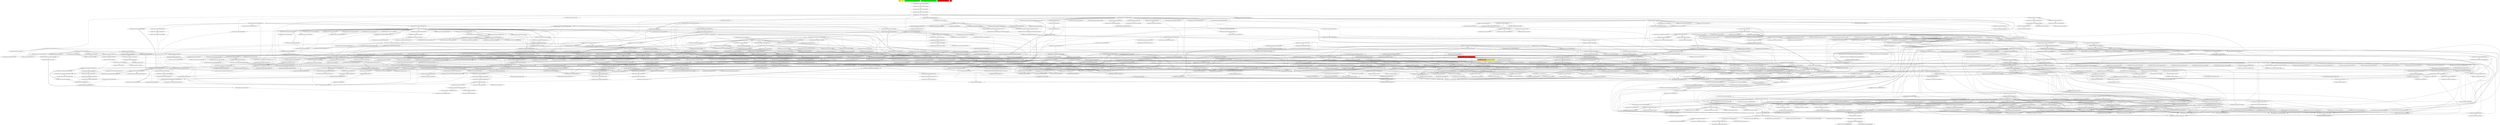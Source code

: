 digraph enhanced {
	"ochiai" [style=striped shape=box fillcolor="yellow"];
	"d4" [style=striped shape=box fillcolor="yellow"];
	"com.google.javascript.jscomp.ScopedAliases$Traversal#348" [style=striped shape=box fillcolor="orange:yellow"];
	"com.google.javascript.jscomp.ScopedAliasesTest#522" [style=striped shape=box fillcolor="green"];
	"com.google.javascript.jscomp.ScopedAliases$Traversal#353" [style=striped shape=box fillcolor="red"];
	"com.google.javascript.rhino.Node#550" [style=striped shape=box fillcolor="red"];
	"real" [style=striped shape=box fillcolor="red"];
	"com.google.javascript.jscomp.ScopedAliasesTest#515" [style=striped shape=box fillcolor="green"];
	"com.google.javascript.rhino.head.ast.PropertyGet#52" -> "com.google.javascript.rhino.head.ast.InfixExpression#95";
	"com.google.javascript.rhino.head.Parser#590" -> "com.google.javascript.rhino.head.Parser#735";
	"com.google.javascript.rhino.head.Parser#2728" -> "com.google.javascript.rhino.head.Parser#735";
	"com.google.javascript.rhino.head.Parser#932" -> "com.google.javascript.rhino.head.Parser#735";
	"com.google.javascript.rhino.head.Parser#735" -> "com.google.javascript.rhino.head.ast.AstNode#200";
	"com.google.javascript.rhino.head.Parser#506" -> "com.google.javascript.rhino.head.ast.AstNode#200";
	"com.google.javascript.rhino.head.ast.Name#52" -> "com.google.javascript.rhino.head.ast.AstNode#200";
	"com.google.javascript.rhino.head.Parser#1809" -> "com.google.javascript.rhino.head.ast.AstNode#200";
	"com.google.javascript.rhino.head.ast.FunctionNode#201" -> "com.google.javascript.rhino.head.ast.AstNode#200";
	"com.google.javascript.rhino.head.ast.AstNode#260" -> "com.google.javascript.rhino.head.ast.AstNode#200";
	"com.google.javascript.rhino.head.Parser#2429" -> "com.google.javascript.rhino.head.ast.AstNode#200";
	"com.google.javascript.rhino.head.Parser#1664" -> "com.google.javascript.rhino.head.ast.AstNode#200";
	"com.google.javascript.rhino.head.Parser#590" -> "com.google.javascript.rhino.head.ast.AstNode#200";
	"com.google.javascript.rhino.head.Parser#1042" -> "com.google.javascript.rhino.head.ast.AstNode#200";
	"com.google.javascript.rhino.head.ast.AstNode#208" -> "com.google.javascript.rhino.head.ast.AstNode#200";
	"com.google.javascript.rhino.head.ast.Name#69" -> "com.google.javascript.rhino.head.ast.AstNode#200";
	"com.google.javascript.rhino.head.Parser#841" -> "com.google.javascript.rhino.head.ast.AstNode#200";
	"com.google.common.collect.ImmutableMapEntry#41" -> "com.google.common.collect.ImmutableEntry#34";
	"com.google.common.collect.ImmutableMapEntry#36" -> "com.google.common.collect.ImmutableEntry#34";
	"com.google.common.collect.LinkedHashMultimap$ValueEntry#172" -> "com.google.common.collect.ImmutableEntry#34";
	"com.google.javascript.jscomp.parsing.IRFactory$TransformDispatcher#548" -> "com.google.javascript.rhino.head.ast.FunctionNode#216";
	"com.google.javascript.rhino.head.ast.VariableDeclaration#72" -> "com.google.javascript.rhino.head.ast.AstNode#440";
	"com.google.javascript.rhino.head.ast.InfixExpression#60" -> "com.google.javascript.rhino.head.ast.AstNode#440";
	"com.google.javascript.rhino.head.ast.InfixExpression#105" -> "com.google.javascript.rhino.head.ast.AstNode#440";
	"com.google.javascript.rhino.head.ast.IfStatement#54" -> "com.google.javascript.rhino.head.ast.AstNode#440";
	"com.google.javascript.rhino.head.ast.InfixExpression#128" -> "com.google.javascript.rhino.head.ast.AstNode#440";
	"com.google.javascript.rhino.head.ast.FunctionCall#57" -> "com.google.javascript.rhino.head.ast.AstNode#440";
	"com.google.javascript.rhino.head.ast.FunctionNode#201" -> "com.google.javascript.rhino.head.ast.AstNode#440";
	"com.google.javascript.rhino.head.ast.IfStatement#71" -> "com.google.javascript.rhino.head.ast.AstNode#440";
	"com.google.javascript.rhino.head.ast.ExpressionStatement#90" -> "com.google.javascript.rhino.head.ast.AstNode#440";
	"com.google.javascript.rhino.head.ast.AstNode#260" -> "com.google.javascript.rhino.head.ast.AstNode#440";
	"com.google.javascript.rhino.head.ast.Name#69" -> "com.google.javascript.rhino.head.ast.AstNode#440";
	"com.google.javascript.rhino.head.ast.FunctionCall#94" -> "com.google.javascript.rhino.head.ast.AstNode#440";
	"com.google.javascript.jscomp.AstValidator#156" -> "com.google.javascript.jscomp.AstValidator#375";
	"com.google.javascript.jscomp.Compiler#2090" -> "com.google.javascript.jscomp.Compiler#2064";
	"com.google.javascript.jscomp.Compiler#2190" -> "com.google.javascript.jscomp.Compiler#2064";
	"com.google.javascript.jscomp.ScopedAliases$Traversal#295" -> "com.google.javascript.jscomp.CompilerOptions$NullAliasTransformationHandler#2344";
	"com.google.javascript.jscomp.CompilerOptions$NullAliasTransformationHandler#2338" -> "com.google.javascript.jscomp.CompilerOptions$NullAliasTransformationHandler#2344" [style=dotted];
	"com.google.javascript.rhino.head.Parser#2429" -> "com.google.javascript.rhino.head.ast.FunctionCall#128";
	"com.google.javascript.jscomp.parsing.ParserRunner#112" -> "com.google.javascript.rhino.head.CompilerEnvirons#109" [style=bold];
	"com.google.javascript.rhino.jstype.TemplateTypeMap#198" -> "com.google.javascript.rhino.jstype.TemplateTypeMap#252";
	"com.google.javascript.rhino.testing.BaseJSTypeTestCase#234" -> "com.google.javascript.rhino.jstype.JSTypeRegistry#912";
	"com.google.javascript.rhino.jstype.JSType#176" -> "com.google.javascript.rhino.jstype.JSTypeRegistry#912";
	"com.google.javascript.rhino.jstype.JSTypeRegistry#242" -> "com.google.javascript.rhino.jstype.BooleanType#53" [style=bold];
	"com.google.javascript.jscomp.ScopedAliases$Traversal#348" -> "com.google.javascript.jscomp.ScopedAliases#73";
	"com.google.javascript.jscomp.ScopedAliases$Traversal#477" -> "com.google.javascript.jscomp.ScopedAliases#73";
	"com.google.javascript.jscomp.ScopedAliases$Traversal#295" -> "com.google.javascript.jscomp.ScopedAliases#73";
	"com.google.javascript.jscomp.ScopedAliases#120" -> "com.google.javascript.jscomp.ScopedAliases#73" [style=dotted];
	"com.google.javascript.rhino.jstype.FunctionType#417" -> "com.google.javascript.rhino.jstype.PrototypeObjectType#105";
	"com.google.javascript.jscomp.ScopedAliases$Traversal#501" -> "com.google.javascript.jscomp.ScopedAliases$Traversal#477";
	"com.google.javascript.jscomp.ScopedAliases$Traversal#242" -> "com.google.javascript.jscomp.ScopedAliases$Traversal#477" [style=dotted];
	"com.google.javascript.rhino.head.ast.InfixExpression#60" -> "com.google.javascript.rhino.head.ast.AstNode#208";
	"com.google.javascript.rhino.jstype.JSTypeRegistry#242" -> "com.google.javascript.rhino.jstype.AllType#53" [style=bold];
	"com.google.common.collect.ObjectArrays#112" -> "com.google.common.collect.ObjectArrays#61" [style=bold];
	"com.google.javascript.jscomp.SourceFile$Preloaded#422" -> "com.google.javascript.jscomp.SourceFile#81";
	"com.google.javascript.rhino.head.Parser#463" -> "com.google.javascript.rhino.head.Parser#506" [style=bold];
	"com.google.javascript.jscomp.PrepareAst$PrepareAnnotations#158" -> "com.google.javascript.rhino.Node#2351";
	"com.google.javascript.jscomp.SyntacticScopeCreator#191" -> "com.google.javascript.rhino.Node#2351";
	"com.google.javascript.jscomp.NodeUtil#3088" -> "com.google.javascript.rhino.Node#2351";
	"com.google.javascript.rhino.head.Parser#735" -> "com.google.javascript.rhino.head.ast.FunctionNode#223";
	"com.google.common.collect.ImmutableMap#135" -> "com.google.common.collect.CollectPreconditions#30";
	"com.google.common.collect.ImmutableMapEntry#36" -> "com.google.common.collect.CollectPreconditions#30";
	"com.google.common.collect.RegularImmutableMap#77" -> "com.google.common.collect.CollectPreconditions#30";
	"com.google.javascript.jscomp.NodeTraversal#493" -> "com.google.javascript.jscomp.NodeTraversal#231";
	"com.google.javascript.jscomp.parsing.IRFactory#545" -> "com.google.javascript.jscomp.parsing.TypeSafeDispatcher#121" [style=bold];
	"com.google.javascript.jscomp.SyntacticScopeCreator#191" -> "com.google.javascript.jscomp.Scope#610";
	"com.google.javascript.jscomp.NodeTraversal#231" -> "com.google.javascript.jscomp.NodeTraversal#239" [style=bold];
	"com.google.javascript.jscomp.ScopedAliases$Traversal#242" -> "com.google.javascript.jscomp.ScopedAliases$Traversal#242";
	"com.google.javascript.jscomp.ScopedAliases#133" -> "com.google.javascript.jscomp.ScopedAliases$Traversal#242";
	"com.google.common.collect.HashMultiset#72" -> "com.google.common.collect.AbstractMapBasedMultiset#61";
	"com.google.javascript.jscomp.Compiler#2135" -> "com.google.javascript.jscomp.Compiler#2285";
	"com.google.javascript.jscomp.parsing.IRFactory#203" -> "com.google.javascript.rhino.head.ast.AstRoot#46";
	"com.google.javascript.jscomp.SyntacticScopeCreator#73" -> "com.google.javascript.rhino.Node#2383";
	"com.google.javascript.jscomp.AstValidator#94" -> "com.google.javascript.jscomp.AstValidator#352";
	"com.google.common.collect.RegularImmutableMap#77" -> "com.google.common.collect.ImmutableMap#315";
	"com.google.common.collect.RegularImmutableMap#53" -> "com.google.common.collect.ImmutableMap#315";
	"com.google.javascript.jscomp.NodeTraversal#617" -> "com.google.javascript.jscomp.NodeTraversal#680" [style=bold];
	"com.google.javascript.rhino.jstype.PrototypeObjectType#318" -> "com.google.javascript.rhino.jstype.PrototypeObjectType#366" [style=bold];
	"com.google.javascript.rhino.jstype.JSTypeRegistry#242" -> "com.google.javascript.rhino.jstype.StringType#53" [style=bold];
	"com.google.javascript.rhino.head.Parser#506" -> "com.google.javascript.rhino.head.ast.AstRoot#38" [style=bold];
	"com.google.javascript.rhino.jstype.FunctionType#453" -> "com.google.javascript.rhino.jstype.FunctionType#849" [style=bold];
	"com.google.common.collect.RegularImmutableMap#152" -> "com.google.common.collect.ImmutableEntry#44";
	"com.google.common.collect.ImmutableMapEntry#41" -> "com.google.common.collect.ImmutableEntry#44";
	"com.google.javascript.jscomp.SuppressDocWarningsGuard#40" -> "com.google.common.collect.ImmutableEntry#44";
	"com.google.common.collect.ImmutableMap$Builder#220" -> "com.google.common.collect.ImmutableEntry#44";
	"com.google.javascript.jscomp.PrepareAst$PrepareAnnotations#125" -> "com.google.javascript.rhino.Node#2375" [style=bold];
	"com.google.javascript.jscomp.AstValidator#352" -> "com.google.javascript.jscomp.AstValidator#368";
	"com.google.javascript.jscomp.AstValidator#360" -> "com.google.javascript.jscomp.AstValidator#368";
	"com.google.javascript.rhino.jstype.JSTypeRegistry#998" -> "com.google.javascript.rhino.jstype.AllType#58";
	"com.google.common.collect.RegularImmutableMap#152" -> "com.google.common.collect.ImmutableEntry#40";
	"com.google.common.collect.ImmutableMapEntry#41" -> "com.google.common.collect.ImmutableEntry#40";
	"com.google.javascript.jscomp.SuppressDocWarningsGuard#40" -> "com.google.common.collect.ImmutableEntry#40";
	"com.google.common.collect.ImmutableMap$Builder#220" -> "com.google.common.collect.ImmutableEntry#40";
	"com.google.common.collect.RegularImmutableMap#103" -> "com.google.common.collect.ImmutableEntry#40";
	"com.google.common.collect.RegularImmutableMap#53" -> "com.google.common.collect.ImmutableEntry#40";
	"com.google.javascript.rhino.head.Parser#735" -> "com.google.javascript.rhino.head.ast.FunctionNode#201";
	"com.google.javascript.rhino.head.Parser#932" -> "com.google.javascript.rhino.head.Parser#1809";
	"com.google.common.collect.Sets#182" -> "com.google.common.collect.Sets#201";
	"com.google.javascript.jscomp.ScopedAliases$Traversal#295" -> "com.google.javascript.jscomp.NodeTraversal#452";
	"com.google.javascript.rhino.head.ContextFactory#409" -> "com.google.javascript.rhino.head.Kit#284";
	"com.google.javascript.rhino.head.ContextFactory#420" -> "com.google.javascript.rhino.head.Kit#284";
	"com.google.javascript.jscomp.AstValidator#156" -> "com.google.javascript.jscomp.AstValidator#360";
	"com.google.javascript.rhino.head.Parser#2519" -> "com.google.javascript.rhino.head.CompilerEnvirons#114";
	"com.google.javascript.rhino.head.Parser#2825" -> "com.google.javascript.rhino.head.CompilerEnvirons#114";
	"com.google.javascript.jscomp.NodeTraversal#516" -> "com.google.javascript.jscomp.NodeTraversal#692";
	"com.google.javascript.rhino.jstype.PrototypeObjectType#105" -> "com.google.javascript.rhino.jstype.PrototypeObjectType#115";
	"com.google.javascript.rhino.jstype.JSTypeRegistry#242" -> "com.google.javascript.rhino.jstype.PrototypeObjectType#115";
	"com.google.javascript.rhino.jstype.InstanceObjectType#60" -> "com.google.javascript.rhino.jstype.PrototypeObjectType#115";
	"com.google.javascript.rhino.jstype.FunctionType#368" -> "com.google.javascript.rhino.jstype.PrototypeObjectType#115";
	"com.google.javascript.rhino.jstype.FunctionType#138" -> "com.google.javascript.rhino.jstype.PrototypeObjectType#115";
	"com.google.javascript.jscomp.Compiler#507" -> "com.google.javascript.jscomp.JSModule#205";
	"com.google.javascript.jscomp.Compiler#461" -> "com.google.javascript.jscomp.JSModule#205";
	"com.google.javascript.jscomp.Compiler#483" -> "com.google.javascript.jscomp.JSModule#205";
	"com.google.javascript.rhino.head.Parser#399" -> "com.google.javascript.rhino.head.ast.Scope#81" [style=bold];
	"com.google.javascript.rhino.head.Parser#1809" -> "com.google.javascript.rhino.head.ast.VariableDeclaration#124";
	"com.google.javascript.jscomp.NodeUtil#3088" -> "com.google.javascript.rhino.Node#2379";
	"com.google.javascript.jscomp.NodeUtil#3088" -> "com.google.javascript.jscomp.NodeUtil#2099";
	"com.google.javascript.jscomp.parsing.ParserRunner#112" -> "com.google.javascript.rhino.head.CompilerEnvirons#143" [style=bold];
	"com.google.javascript.jscomp.parsing.Config#91" -> "com.google.common.collect.ImmutableMap$Builder#205";
	"com.google.javascript.jscomp.RhinoErrorReporter#85" -> "com.google.common.collect.ImmutableMap$Builder#205";
	"com.google.common.collect.ImmutableMap$Builder#220" -> "com.google.common.collect.ImmutableMap$Builder#205";
	"com.google.javascript.rhino.head.Parser#2080" -> "com.google.javascript.rhino.head.Parser#2091" [style=bold];
	"com.google.javascript.jscomp.AstValidator#346" -> "com.google.javascript.jscomp.AstValidator#334";
	"com.google.javascript.jscomp.AstValidator#327" -> "com.google.javascript.jscomp.AstValidator#334";
	"com.google.common.collect.AbstractMultiset$EntrySet#177" -> "com.google.common.collect.AbstractMapBasedMultiset#87";
	"com.google.javascript.jscomp.NodeTraversal#617" -> "com.google.javascript.jscomp.NodeTraversal#661";
	"com.google.javascript.rhino.head.Parser#735" -> "com.google.javascript.rhino.head.CompilerEnvirons#148";
	"com.google.javascript.rhino.head.Parser#3446" -> "com.google.javascript.rhino.head.CompilerEnvirons#148";
	"com.google.javascript.rhino.head.Parser#892" -> "com.google.javascript.rhino.head.CompilerEnvirons#148";
	"com.google.javascript.jscomp.Scope#410" -> "com.google.javascript.jscomp.Scope#402" [style=bold];
	"com.google.javascript.jscomp.parsing.ParserRunner#112" -> "com.google.javascript.rhino.head.CompilerEnvirons#95" [style=bold];
	"com.google.javascript.rhino.jstype.FunctionType#66" -> "com.google.javascript.rhino.jstype.PrototypeObjectType#302";
	"com.google.javascript.rhino.jstype.JSType#1307" -> "com.google.javascript.rhino.jstype.PrototypeObjectType#302";
	"com.google.javascript.rhino.jstype.JSTypeRegistry#646" -> "com.google.javascript.rhino.jstype.PrototypeObjectType#302";
	"com.google.javascript.jscomp.SyntacticScopeCreator#113" -> "com.google.javascript.jscomp.SyntacticScopeCreator#191";
	"com.google.javascript.jscomp.Tracer#235" -> "com.google.javascript.jscomp.Tracer#959";
	"com.google.javascript.jscomp.Tracer#408" -> "com.google.javascript.jscomp.Tracer#959";
	"com.google.javascript.rhino.jstype.JSType#1411" -> "com.google.javascript.rhino.jstype.BooleanType#103";
	"com.google.javascript.jscomp.AstValidator#621" -> "com.google.javascript.jscomp.AstValidator#327";
	"com.google.javascript.jscomp.AstValidator#340" -> "com.google.javascript.jscomp.AstValidator#327";
	"com.google.javascript.jscomp.AstValidator#391" -> "com.google.javascript.jscomp.AstValidator#327";
	"com.google.javascript.jscomp.Compiler#275" -> "com.google.javascript.jscomp.CompilerOptions#1416" [style=bold];
	"com.google.javascript.rhino.head.Parser#2069" -> "com.google.javascript.rhino.head.Parser#2080" [style=bold];
	"com.google.javascript.jscomp.AstValidator#360" -> "com.google.javascript.jscomp.AstValidator#346" [style=bold];
	"com.google.javascript.rhino.jstype.BooleanType#103" -> "com.google.javascript.rhino.jstype.BooleanType#108" [style=bold];
	"com.google.javascript.jscomp.LineNumberCheck#61" -> "com.google.javascript.rhino.Node#2395";
	"com.google.javascript.jscomp.ScopedAliases$Traversal#330" -> "com.google.javascript.rhino.Node#2395";
	"com.google.javascript.jscomp.NodeUtil#1775" -> "com.google.javascript.rhino.Node#2395";
	"com.google.javascript.jscomp.NodeUtil#2932" -> "com.google.javascript.rhino.Node#2395";
	"com.google.javascript.jscomp.CompilerInput#117" -> "com.google.javascript.rhino.Node#2395";
	"com.google.javascript.jscomp.LineNumberCheck#69" -> "com.google.javascript.rhino.Node#2395";
	"com.google.javascript.jscomp.AstValidator#156" -> "com.google.javascript.jscomp.AstValidator#340";
	"com.google.javascript.jscomp.AstValidator#352" -> "com.google.javascript.jscomp.AstValidator#340";
	"com.google.javascript.rhino.head.Context#358" -> "com.google.javascript.rhino.head.Context#378" [style=bold];
	"com.google.javascript.jscomp.ScopedAliases$Traversal#320" -> "com.google.javascript.jscomp.NodeTraversal#672";
	"com.google.common.collect.RegularImmutableMap$EntrySet#201" -> "com.google.common.collect.RegularImmutableMap#34" [style=bold];
	"com.google.common.collect.Iterators#1063" -> "com.google.common.collect.Iterators$12#1063" [style=bold];
	"com.google.javascript.jscomp.ComposeWarningsGuard$GuardComparator#51" -> "com.google.javascript.jscomp.ComposeWarningsGuard$GuardComparator#62";
	"com.google.javascript.jscomp.Compiler#372" -> "com.google.common.collect.Iterators$12#1067";
	"com.google.javascript.jscomp.Compiler#441" -> "com.google.common.collect.Iterators$12#1067";
	"com.google.javascript.jscomp.ScopedAliases$Traversal#501" -> "com.google.javascript.jscomp.ScopedAliases$Traversal#289";
	"com.google.javascript.jscomp.ScopedAliases$Traversal#320" -> "com.google.javascript.jscomp.ScopedAliases$Traversal#289";
	"com.google.javascript.jscomp.ScopedAliases$Traversal#295" -> "com.google.javascript.jscomp.ScopedAliases$Traversal#289";
	"com.google.javascript.jscomp.ScopedAliases$Traversal#501" -> "com.google.javascript.jscomp.NodeTraversal#676";
	"com.google.javascript.jscomp.NodeTraversal#672" -> "com.google.javascript.jscomp.NodeTraversal#676";
	"com.google.javascript.jscomp.ScopedAliases$Traversal#305" -> "com.google.javascript.jscomp.NodeTraversal#676";
	"com.google.javascript.jscomp.Compiler#372" -> "com.google.common.collect.Iterators$12#1071";
	"com.google.javascript.jscomp.Compiler#441" -> "com.google.common.collect.Iterators$12#1071";
	"com.google.javascript.rhino.head.ast.Symbol#33" -> "com.google.javascript.rhino.head.ast.Symbol#69" [style=bold];
	"com.google.javascript.jscomp.ScopedAliases$Traversal#348" -> "com.google.javascript.jscomp.ScopedAliases$Traversal#285" [style=dotted];
	"com.google.javascript.jscomp.ScopedAliases#133" -> "com.google.javascript.jscomp.ScopedAliases$Traversal#285";
	"com.google.javascript.rhino.jstype.JSType#1242" -> "com.google.javascript.rhino.jstype.UnknownType#103" [style=bold];
	"com.google.javascript.jscomp.SyntacticScopeCreator#57" -> "com.google.javascript.jscomp.Scope#410";
	"com.google.javascript.rhino.head.ast.Scope#187" -> "com.google.javascript.rhino.head.ast.Symbol#62" [style=bold];
	"com.google.javascript.rhino.head.Context#378" -> "com.google.javascript.rhino.head.Context#383" [style=bold];
	"com.google.common.collect.AbstractMapBasedMultiset#87" -> "com.google.common.collect.AbstractMapBasedMultiset$1#89" [style=bold];
	"com.google.javascript.rhino.head.ast.Scope#81" -> "com.google.javascript.rhino.head.ast.Scope#55";
	"com.google.javascript.jscomp.AstValidator#464" -> "com.google.javascript.jscomp.AstValidator#792";
	"com.google.javascript.jscomp.AstValidator#375" -> "com.google.javascript.jscomp.AstValidator#792";
	"com.google.javascript.jscomp.AstValidator#391" -> "com.google.javascript.jscomp.AstValidator#792";
	"com.google.javascript.jscomp.parsing.IRFactory#193" -> "com.google.javascript.rhino.Node#1094";
	"com.google.javascript.jscomp.JsAst#87" -> "com.google.javascript.rhino.Node#1094";
	"com.google.javascript.jscomp.Compiler#2090" -> "com.google.javascript.jscomp.Compiler#2085" [style=bold];
	"com.google.javascript.rhino.head.Parser#735" -> "com.google.javascript.rhino.head.ast.ScriptNode#66";
	"com.google.javascript.rhino.head.Parser#506" -> "com.google.javascript.rhino.head.ast.ScriptNode#66";
	"com.google.common.collect.AbstractMultiset$EntrySet#171" -> "com.google.common.collect.Multisets$EntrySet#947" [style=bold];
	"com.google.javascript.jscomp.ComposeWarningsGuard#78" -> "com.google.javascript.jscomp.ComposeWarningsGuard$GuardComparator#51";
	"com.google.javascript.jscomp.ComposeWarningsGuard#87" -> "com.google.javascript.jscomp.ComposeWarningsGuard$GuardComparator#51";
	"com.google.javascript.jscomp.ComposeWarningsGuard$GuardComparator#51" -> "com.google.javascript.jscomp.ComposeWarningsGuard$GuardComparator#56" [style=bold];
	"com.google.javascript.rhino.jstype.FunctionParamBuilder#135" -> "com.google.javascript.rhino.Node#514";
	"com.google.javascript.jscomp.parsing.IRFactory#1548" -> "com.google.javascript.rhino.Node#514";
	"com.google.javascript.jscomp.NodeTraversal#595" -> "com.google.javascript.jscomp.ScopedAliases$Traversal#295";
	"com.google.javascript.jscomp.AstValidator#85" -> "com.google.javascript.jscomp.AstValidator#307" [style=bold];
	"com.google.javascript.jscomp.JsAst#87" -> "com.google.javascript.jscomp.Compiler#2090" [style=bold];
	"com.google.javascript.rhino.head.Parser#1921" -> "com.google.javascript.rhino.head.ast.Symbol#33" [style=bold];
	"com.google.javascript.rhino.head.ast.AstRoot#38" -> "com.google.javascript.rhino.head.ast.ScriptNode#50";
	"com.google.javascript.rhino.head.ast.FunctionNode#100" -> "com.google.javascript.rhino.head.ast.ScriptNode#50";
	"com.google.common.collect.Multisets#1049" -> "com.google.common.collect.AbstractMapBasedMultiset$1#94" [style=bold];
	"com.google.javascript.rhino.head.Parser#399" -> "com.google.javascript.rhino.head.ast.Scope#48";
	"com.google.javascript.rhino.head.Parser#412" -> "com.google.javascript.rhino.head.ast.Scope#48";
	"com.google.javascript.rhino.jstype.JSTypeRegistry#242" -> "com.google.javascript.rhino.jstype.ErrorFunctionType#51" [style=bold];
	"com.google.common.collect.Iterators#1033" -> "com.google.common.collect.Iterators#119";
	"com.google.javascript.jscomp.NodeTraversal#661" -> "com.google.javascript.jscomp.Scope#433";
	"com.google.javascript.rhino.jstype.FunctionType#66" -> "com.google.javascript.rhino.jstype.PrototypeObjectType#313";
	"com.google.javascript.rhino.jstype.JSTypeRegistry#646" -> "com.google.javascript.rhino.jstype.PrototypeObjectType#313";
	"com.google.javascript.rhino.head.Parser#2429" -> "com.google.javascript.rhino.head.ast.FunctionCall#114";
	"com.google.javascript.jscomp.SyntacticScopeCreator#73" -> "com.google.javascript.jscomp.Scope#437";
	"com.google.javascript.rhino.head.ast.Symbol#33" -> "com.google.javascript.rhino.head.ast.Symbol#49" [style=bold];
	"com.google.common.collect.HashMultiset#34" -> "com.google.common.collect.AbstractMapBasedMultiset#82" [style=bold];
	"com.google.javascript.rhino.head.ast.ScriptNode#243" -> "com.google.javascript.rhino.head.ast.Symbol#42" [style=bold];
	"com.google.javascript.rhino.jstype.UnionTypeBuilder#123" -> "com.google.javascript.rhino.jstype.PrototypeObjectType#318";
	"com.google.javascript.jscomp.DiagnosticGroupWarningsGuard#37" -> "com.google.javascript.jscomp.DiagnosticGroup#103" [style=bold];
	"com.google.common.collect.ImmutableMap$Builder#205" -> "com.google.common.collect.ImmutableMap#135";
	"com.google.javascript.jscomp.Compiler#1064" -> "com.google.javascript.rhino.InputId#61";
	"com.google.javascript.jscomp.Compiler#1099" -> "com.google.javascript.rhino.InputId#61";
	"com.google.javascript.jscomp.parsing.Config#91" -> "com.google.common.collect.ImmutableMap$Builder#248";
	"com.google.javascript.jscomp.RhinoErrorReporter#85" -> "com.google.common.collect.ImmutableMap$Builder#248";
	"com.google.javascript.rhino.head.ast.ScriptNode#50" -> "com.google.javascript.rhino.head.ast.Scope#38";
	"com.google.javascript.rhino.head.Parser#1664" -> "com.google.javascript.rhino.head.ast.Scope#38";
	"com.google.javascript.rhino.head.Parser#2374" -> "com.google.javascript.rhino.head.Parser#2728";
	"com.google.javascript.rhino.jstype.FunctionParamBuilder#95" -> "com.google.javascript.rhino.jstype.JSTypeRegistry#998";
	"com.google.javascript.rhino.jstype.FunctionParamBuilder#80" -> "com.google.javascript.rhino.jstype.JSTypeRegistry#998";
	"com.google.javascript.jscomp.CompilerOptions#1195" -> "com.google.javascript.jscomp.DiagnosticGroupWarningsGuard#30";
	"com.google.javascript.jscomp.SuppressDocWarningsGuard#40" -> "com.google.javascript.jscomp.DiagnosticGroupWarningsGuard#30";
	"com.google.javascript.jscomp.parsing.Config#91" -> "com.google.common.collect.ImmutableMap#372";
	"com.google.common.collect.ImmutableList#303" -> "com.google.common.collect.ObjectArrays#226";
	"com.google.javascript.jscomp.ComposeWarningsGuard#111" -> "com.google.javascript.jscomp.DiagnosticGroupWarningsGuard#37" [style=bold];
	"com.google.javascript.rhino.jstype.JSType#1233" -> "com.google.javascript.rhino.jstype.JSType#1242";
	"com.google.javascript.rhino.jstype.PrototypeObjectType#318" -> "com.google.javascript.rhino.jstype.JSType#1242";
	"com.google.javascript.jscomp.AstValidator#77" -> "com.google.javascript.jscomp.AstValidator#85";
	"com.google.javascript.jscomp.parsing.IRFactory#86" -> "com.google.javascript.jscomp.parsing.IRFactory#1345";
	"com.google.javascript.rhino.jstype.UnionTypeBuilder#317" -> "com.google.javascript.rhino.jstype.UnionType#80" [style=bold];
	"com.google.javascript.jscomp.AstValidator#475" -> "com.google.javascript.jscomp.AstValidator#768";
	"com.google.javascript.jscomp.AstValidator#464" -> "com.google.javascript.jscomp.AstValidator#768";
	"com.google.javascript.jscomp.AstValidator#279" -> "com.google.javascript.jscomp.AstValidator#768";
	"com.google.javascript.jscomp.AstValidator#621" -> "com.google.javascript.jscomp.AstValidator#768";
	"com.google.javascript.jscomp.AstValidator#346" -> "com.google.javascript.jscomp.AstValidator#768";
	"com.google.javascript.jscomp.AstValidator#368" -> "com.google.javascript.jscomp.AstValidator#768";
	"com.google.javascript.jscomp.AstValidator#340" -> "com.google.javascript.jscomp.AstValidator#768";
	"com.google.javascript.jscomp.AstValidator#352" -> "com.google.javascript.jscomp.AstValidator#768";
	"com.google.javascript.jscomp.AstValidator#375" -> "com.google.javascript.jscomp.AstValidator#768";
	"com.google.javascript.jscomp.AstValidator#391" -> "com.google.javascript.jscomp.AstValidator#768";
	"com.google.javascript.jscomp.AstValidator#360" -> "com.google.javascript.jscomp.AstValidator#768";
	"com.google.javascript.jscomp.AstValidator#69" -> "com.google.javascript.jscomp.AstValidator#768";
	"com.google.javascript.jscomp.AstValidator#85" -> "com.google.javascript.jscomp.AstValidator#768";
	"com.google.javascript.jscomp.AstValidator#77" -> "com.google.javascript.jscomp.AstValidator#768";
	"com.google.javascript.jscomp.AstValidator#85" -> "com.google.javascript.jscomp.AstValidator#300" [style=bold];
	"com.google.javascript.jscomp.DiagnosticGroup#103" -> "com.google.javascript.jscomp.DiagnosticGroup#110";
	"com.google.javascript.jscomp.DiagnosticGroupWarningsGuard#47" -> "com.google.javascript.jscomp.DiagnosticGroup#110";
	"com.google.javascript.rhino.head.Parser#735" -> "com.google.javascript.rhino.head.Parser$PerFunctionVariables#3517";
	"com.google.javascript.jscomp.Compiler#372" -> "com.google.javascript.jscomp.Compiler#398";
	"com.google.common.collect.ImmutableMap#273" -> "com.google.common.collect.RegularImmutableMap#77";
	"com.google.javascript.jscomp.parsing.IRFactory#453" -> "com.google.javascript.jscomp.parsing.IRFactory#528";
	"com.google.javascript.jscomp.parsing.IRFactory#86" -> "com.google.javascript.jscomp.parsing.IRFactory#528";
	"com.google.common.collect.ImmutableSet#364" -> "com.google.common.collect.ImmutableSet#179";
	"com.google.common.collect.ImmutableSet#151" -> "com.google.common.collect.ImmutableSet#179";
	"com.google.javascript.jscomp.ScopedAliases$Traversal#501" -> "com.google.javascript.jscomp.NodeTraversal#633";
	"com.google.javascript.jscomp.ScopedAliases$Traversal#443" -> "com.google.javascript.jscomp.NodeTraversal#633";
	"com.google.javascript.jscomp.ScopedAliases$Traversal#353" -> "com.google.javascript.jscomp.NodeTraversal#633";
	"com.google.javascript.jscomp.parsing.IRFactory#453" -> "com.google.javascript.jscomp.parsing.IRFactory#522";
	"com.google.javascript.jscomp.parsing.IRFactory#86" -> "com.google.javascript.jscomp.parsing.IRFactory#522";
	"com.google.javascript.jscomp.CompilerTestCase#178" -> "com.google.javascript.jscomp.CompilerOptions#901";
	"com.google.javascript.jscomp.AstValidator#475" -> "com.google.javascript.jscomp.AstValidator#776";
	"com.google.javascript.jscomp.AstValidator#69" -> "com.google.javascript.jscomp.AstValidator#776";
	"com.google.javascript.jscomp.AstValidator#621" -> "com.google.javascript.jscomp.AstValidator#776";
	"com.google.javascript.jscomp.AstValidator#346" -> "com.google.javascript.jscomp.AstValidator#776";
	"com.google.javascript.jscomp.AstValidator#340" -> "com.google.javascript.jscomp.AstValidator#776";
	"com.google.javascript.jscomp.AstValidator#352" -> "com.google.javascript.jscomp.AstValidator#776";
	"com.google.javascript.jscomp.AstValidator#360" -> "com.google.javascript.jscomp.AstValidator#776";
	"com.google.javascript.jscomp.AstValidator#69" -> "com.google.javascript.jscomp.AstValidator#77";
	"com.google.javascript.rhino.head.CompilerEnvirons#33" -> "com.google.javascript.rhino.head.CompilerEnvirons#63";
	"com.google.javascript.jscomp.CompilerTestCase#773" -> "com.google.javascript.jscomp.RecentChange#23";
	"com.google.javascript.jscomp.Compiler#246" -> "com.google.javascript.jscomp.RecentChange#23";
	"com.google.common.base.Joiner#183" -> "com.google.common.base.Joiner#193" [style=bold];
	"com.google.javascript.rhino.jstype.NoType#65" -> "com.google.javascript.rhino.jstype.NoObjectType#67";
	"com.google.javascript.rhino.jstype.JSTypeRegistry#242" -> "com.google.javascript.rhino.jstype.NoObjectType#67";
	"com.google.javascript.rhino.head.ast.Block#41" -> "com.google.javascript.rhino.head.ast.AstNode#260";
	"com.google.javascript.rhino.head.Parser#841" -> "com.google.javascript.rhino.head.ast.AstNode#260";
	"com.google.javascript.rhino.jstype.JSTypeRegistry#1042" -> "com.google.javascript.rhino.jstype.UnionTypeBuilder#317" [style=bold];
	"com.google.javascript.rhino.jstype.JSTypeRegistry#194" -> "com.google.javascript.rhino.jstype.TemplateTypeMap#71";
	"com.google.javascript.rhino.jstype.JSTypeRegistry#1489" -> "com.google.javascript.rhino.jstype.TemplateTypeMap#71";
	"com.google.javascript.rhino.jstype.UnionTypeBuilder#317" -> "com.google.javascript.rhino.jstype.UnionTypeBuilder#327" [style=bold];
	"com.google.javascript.jscomp.parsing.Config#91" -> "com.google.common.collect.ImmutableMap$Builder#230" [style=bold];
	"com.google.common.collect.AbstractMultiset#167" -> "com.google.common.collect.AbstractMultiset#186" [style=bold];
	"com.google.javascript.jscomp.parsing.ParserRunner#112" -> "com.google.javascript.rhino.head.CompilerEnvirons#33" [style=bold];
	"com.google.javascript.jscomp.ScopedAliases$Traversal#353" -> "com.google.javascript.jscomp.Scope$Var#144";
	"com.google.javascript.jscomp.CompilerTestCase#773" -> "com.google.javascript.jscomp.RecentChange#36";
	"com.google.common.base.Joiner#201" -> "com.google.common.base.Joiner#183";
	"com.google.javascript.jscomp.Compiler#965" -> "com.google.javascript.jscomp.RecentChange#32";
	"com.google.javascript.jscomp.CompilerTestCase#773" -> "com.google.javascript.jscomp.RecentChange#32";
	"com.google.javascript.jscomp.CompilerTestCase#461" -> "com.google.javascript.jscomp.Compiler#372";
	"com.google.common.collect.RegularImmutableMap#103" -> "com.google.common.collect.ImmutableMap#149";
	"com.google.javascript.jscomp.parsing.Config#91" -> "com.google.common.collect.ImmutableMap#144";
	"com.google.javascript.jscomp.RhinoErrorReporter#85" -> "com.google.common.collect.ImmutableMap#144";
	"com.google.common.collect.ImmutableMap$Builder#248" -> "com.google.common.collect.RegularImmutableMap#53";
	"com.google.javascript.jscomp.ScopedAliasesTest#36" -> "com.google.javascript.jscomp.ScopedAliases#120" [style=bold];
	"com.google.javascript.rhino.head.Parser#463" -> "com.google.javascript.rhino.head.AttachJsDocs#94";
	"com.google.javascript.jscomp.parsing.IRFactory#379" -> "com.google.javascript.jscomp.parsing.IRFactory#545";
	"com.google.javascript.jscomp.parsing.IRFactory#409" -> "com.google.javascript.jscomp.parsing.IRFactory#545";
	"com.google.javascript.rhino.jstype.UnionTypeBuilder#123" -> "com.google.javascript.rhino.jstype.JSType#1233";
	"com.google.common.collect.ImmutableSet#179" -> "com.google.common.collect.ObjectArrays#239";
	"com.google.common.collect.ObjectArrays#230" -> "com.google.common.collect.ObjectArrays#239";
	"com.google.javascript.jscomp.AstValidator#279" -> "com.google.javascript.jscomp.AstValidator#94";
	"com.google.javascript.jscomp.AstValidator#85" -> "com.google.javascript.jscomp.AstValidator#94";
	"com.google.common.collect.ImmutableMap$Builder#230" -> "com.google.common.collect.ImmutableMap$Builder#220" [style=bold];
	"com.google.common.collect.AbstractIndexedListIterator#68" -> "com.google.common.collect.UnmodifiableListIterator#34";
	"com.google.common.base.Preconditions#285" -> "com.google.common.base.Preconditions#305" [style=bold];
	"com.google.common.collect.ObjectArrays#226" -> "com.google.common.collect.ObjectArrays#230" [style=bold];
	"com.google.javascript.jscomp.NodeTraversal#545" -> "com.google.javascript.jscomp.NodeTraversal#617";
	"com.google.javascript.jscomp.NodeTraversal#282" -> "com.google.javascript.jscomp.NodeTraversal#617";
	"com.google.javascript.jscomp.CompilerInput#89" -> "com.google.javascript.jscomp.JsAst#41";
	"com.google.common.collect.RegularImmutableMap$EntrySet#201" -> "com.google.common.collect.RegularImmutableAsList#40" [style=bold];
	"com.google.javascript.jscomp.RhinoErrorReporter#128" -> "com.google.javascript.jscomp.RhinoErrorReporter$NewRhinoErrorReporter#191" [style=bold];
	"com.google.javascript.rhino.head.CompilerEnvirons#33" -> "com.google.javascript.rhino.head.Context#1815" [style=bold];
	"com.google.javascript.jscomp.RhinoErrorReporter$NewRhinoErrorReporter#191" -> "com.google.javascript.jscomp.RhinoErrorReporter$NewRhinoErrorReporter#195" [style=bold];
	"com.google.javascript.jscomp.parsing.ParserRunner#112" -> "com.google.javascript.rhino.head.CompilerEnvirons#16";
	"com.google.javascript.jscomp.ErrorFormat$2#38" -> "com.google.javascript.jscomp.AbstractMessageFormatter#36";
	"com.google.javascript.rhino.jstype.ObjectType#556" -> "com.google.javascript.rhino.jstype.PrototypeObjectType#384";
	"com.google.javascript.rhino.jstype.FunctionType#66" -> "com.google.javascript.rhino.jstype.PrototypeObjectType#384";
	"com.google.common.collect.AbstractMapBasedMultimap#122" -> "com.google.common.collect.AbstractMultimap#38" [style=bold];
	"com.google.javascript.jscomp.BasicErrorManager$LeveledJSErrorComparator#130" -> "com.google.javascript.jscomp.JSError#214";
	"com.google.javascript.rhino.head.Parser#869" -> "com.google.javascript.rhino.head.Parser$ConditionData#859";
	"com.google.javascript.rhino.head.Parser$ConditionData#859" -> "com.google.javascript.rhino.head.Parser$ConditionData#859";
	"com.google.javascript.jscomp.ScopedAliases#128" -> "com.google.javascript.jscomp.ScopedAliases#133";
	"com.google.javascript.jscomp.ScopedAliases#120" -> "com.google.javascript.jscomp.ScopedAliases#133" [style=dotted];
	"com.google.javascript.jscomp.ClosureCodingConvention#54" -> "com.google.common.collect.ImmutableSet#364";
	"com.google.javascript.rhino.testing.BaseJSTypeTestCase#234" -> "com.google.javascript.rhino.testing.BaseJSTypeTestCase#391" [style=bold];
	"com.google.javascript.rhino.jstype.FunctionType#453" -> "com.google.javascript.rhino.jstype.PrototypeObjectType#389" [style=bold];
	"com.google.javascript.jscomp.CompilerTestCase#203" -> "com.google.javascript.jscomp.GoogleCodingConvention#44";
	"com.google.javascript.jscomp.CompilerTestCase#773" -> "com.google.javascript.jscomp.ScopedAliases#128";
	"com.google.javascript.jscomp.GoogleCodingConvention#44" -> "com.google.javascript.jscomp.GoogleCodingConvention#49" [style=bold];
	"com.google.javascript.jscomp.CompilerTestCase#773" -> "com.google.javascript.jscomp.CompilerTestCase#217";
	"com.google.javascript.jscomp.parsing.IRFactory#86" -> "com.google.javascript.jscomp.parsing.IRFactory#1548";
	"com.google.javascript.jscomp.Compiler#1471" -> "com.google.javascript.jscomp.CompilerInput#117";
	"com.google.javascript.jscomp.Compiler#1430" -> "com.google.javascript.jscomp.CompilerInput#117";
	"com.google.javascript.jscomp.Compiler#1301" -> "com.google.javascript.jscomp.CompilerInput#117";
	"com.google.common.collect.Iterators#1033" -> "com.google.common.base.Preconditions#335";
	"com.google.common.collect.AbstractIndexedListIterator#68" -> "com.google.common.base.Preconditions#335";
	"com.google.javascript.jscomp.CompilerInput#117" -> "com.google.javascript.jscomp.JsAst#54";
	"com.google.javascript.rhino.head.Parser#892" -> "com.google.javascript.rhino.head.Parser#932" [style=bold];
	"com.google.javascript.jscomp.CompilerTestCase#403" -> "com.google.javascript.jscomp.CompilerTestCase#461";
	"com.google.javascript.jscomp.NodeUtil#3334" -> "com.google.javascript.jscomp.NodeUtil#3334";
	"com.google.javascript.jscomp.NodeUtil#3326" -> "com.google.javascript.jscomp.NodeUtil#3334";
	"com.google.javascript.rhino.head.ast.VariableDeclaration#72" -> "com.google.javascript.rhino.head.ast.AstNode#236";
	"com.google.javascript.rhino.head.Parser#506" -> "com.google.javascript.rhino.head.ast.AstNode#236";
	"com.google.javascript.rhino.head.ast.InfixExpression#105" -> "com.google.javascript.rhino.head.ast.AstNode#236";
	"com.google.javascript.rhino.head.ast.VariableInitializer#78" -> "com.google.javascript.rhino.head.ast.AstNode#236";
	"com.google.javascript.rhino.head.ast.InfixExpression#128" -> "com.google.javascript.rhino.head.ast.AstNode#236";
	"com.google.javascript.rhino.head.ast.FunctionNode#117" -> "com.google.javascript.rhino.head.ast.AstNode#236";
	"com.google.javascript.rhino.head.ast.FunctionCall#57" -> "com.google.javascript.rhino.head.ast.AstNode#236";
	"com.google.javascript.rhino.head.ast.FunctionNode#201" -> "com.google.javascript.rhino.head.ast.AstNode#236";
	"com.google.javascript.rhino.head.ast.ExpressionStatement#90" -> "com.google.javascript.rhino.head.ast.AstNode#236";
	"com.google.javascript.rhino.head.ast.AstNode#260" -> "com.google.javascript.rhino.head.ast.AstNode#236";
	"com.google.javascript.rhino.head.ast.FunctionCall#94" -> "com.google.javascript.rhino.head.ast.AstNode#236";
	"com.google.javascript.rhino.head.ast.IfStatement#54" -> "com.google.javascript.rhino.head.ast.AstNode#236";
	"com.google.javascript.rhino.head.ast.IfStatement#71" -> "com.google.javascript.rhino.head.ast.AstNode#236";
	"com.google.common.collect.ImmutableList#344" -> "com.google.common.collect.RegularImmutableAsList#55";
	"com.google.javascript.rhino.jstype.ObjectType#121" -> "com.google.javascript.rhino.jstype.PrototypeObjectType#131";
	"com.google.common.base.Joiner#436" -> "com.google.javascript.jscomp.JSError#203";
	"com.google.javascript.rhino.jstype.FunctionParamBuilder#95" -> "com.google.javascript.rhino.Node#1908";
	"com.google.javascript.rhino.jstype.InstanceObjectType#88" -> "com.google.javascript.rhino.jstype.PrototypeObjectType#137";
	"com.google.javascript.rhino.jstype.ObjectType#286" -> "com.google.javascript.rhino.jstype.PrototypeObjectType#137";
	"com.google.javascript.rhino.jstype.JSType#1411" -> "com.google.javascript.rhino.jstype.VoidType#96";
	"com.google.javascript.rhino.jstype.FunctionType#1172" -> "com.google.javascript.rhino.jstype.PrototypeObjectType#378";
	"com.google.javascript.rhino.jstype.PrototypeObjectType#296" -> "com.google.javascript.rhino.jstype.PrototypeObjectType#378";
	"com.google.javascript.jscomp.ScopedAliases$Traversal#242" -> "com.google.javascript.jscomp.ScopedAliases$Traversal#443" [style=dotted];
	"com.google.javascript.jscomp.ScopedAliases$Traversal#305" -> "com.google.javascript.jscomp.ScopedAliases$Traversal#443";
	"com.google.javascript.jscomp.LightweightMessageFormatter#49" -> "com.google.javascript.jscomp.AbstractMessageFormatter#31";
	"com.google.javascript.rhino.head.Parser#671" -> "com.google.javascript.rhino.head.ast.FunctionNode#237";
	"com.google.common.base.Joiner#193" -> "com.google.common.base.Joiner#152" [style=bold];
	"com.google.javascript.rhino.jstype.JSTypeRegistry#233" -> "com.google.javascript.rhino.jstype.JSTypeRegistry#572" [style=bold];
	"com.google.javascript.jscomp.CompilerTestCase#773" -> "com.google.javascript.jscomp.NodeUtil#3326" [style=bold];
	"com.google.javascript.jscomp.Compiler#1430" -> "com.google.javascript.jscomp.DependencyOptions#122";
	"com.google.javascript.jscomp.Compiler#1301" -> "com.google.javascript.jscomp.DependencyOptions#122";
	"com.google.javascript.rhino.head.ast.AstNode#236" -> "com.google.javascript.rhino.head.ast.AstNode#220" [style=bold];
	"com.google.common.collect.ImmutableMapEntrySet#35" -> "com.google.common.collect.ImmutableSet#382";
	"com.google.common.collect.RegularImmutableSet#38" -> "com.google.common.collect.ImmutableSet#382";
	"com.google.common.collect.ImmutableList$Builder#641" -> "com.google.common.collect.ImmutableCollection$ArrayBasedBuilder#320" [style=bold];
	"com.google.javascript.rhino.jstype.StringType#92" -> "com.google.javascript.rhino.jstype.StringType#97" [style=bold];
	"com.google.javascript.jscomp.CompilerInput#66" -> "com.google.javascript.jscomp.JsAst#72" [style=bold];
	"com.google.common.base.Preconditions#335" -> "com.google.common.base.Preconditions#355" [style=bold];
	"com.google.common.collect.ImmutableCollection$ArrayBasedBuilder#320" -> "com.google.common.base.Preconditions#119";
	"com.google.common.collect.LinkedHashMultimap#226" -> "com.google.common.base.Preconditions#119";
	"com.google.javascript.jscomp.CompilerInput#73" -> "com.google.javascript.jscomp.JsAst#77";
	"com.google.javascript.rhino.head.ast.AstNode#180" -> "com.google.javascript.rhino.head.ast.AstNode#227";
	"com.google.javascript.jscomp.DiagnosticGroupWarningsGuard#47" -> "com.google.javascript.jscomp.DiagnosticGroup#129";
	"com.google.javascript.rhino.jstype.JSType#1411" -> "com.google.javascript.rhino.jstype.StringType#92";
	"com.google.javascript.rhino.head.ast.InfixExpression#53" -> "com.google.javascript.rhino.head.ast.InfixExpression#60";
	"com.google.javascript.jscomp.CompilerTestCase#461" -> "com.google.javascript.jscomp.CompilerTestCase#481" [style=bold];
	"com.google.common.collect.RegularImmutableAsList#40" -> "com.google.common.collect.RegularImmutableAsList#34" [style=bold];
	"com.google.javascript.jscomp.JsAst#41" -> "com.google.javascript.rhino.InputId#51";
	"com.google.javascript.rhino.jstype.ObjectType#610" -> "com.google.javascript.rhino.jstype.PrototypeObjectType#395";
	"com.google.javascript.rhino.jstype.PrototypeObjectType#407" -> "com.google.javascript.rhino.jstype.PrototypeObjectType#395";
	"com.google.javascript.rhino.Node#514" -> "com.google.javascript.rhino.Node$StringNode#193";
	"com.google.javascript.rhino.jstype.PropertyMap#80" -> "com.google.common.collect.Maps#289";
	"com.google.javascript.jscomp.ComposeWarningsGuard#149" -> "com.google.javascript.jscomp.DiagnosticGroupWarningsGuard#47";
	"com.google.javascript.rhino.jstype.FunctionParamBuilder#80" -> "com.google.javascript.rhino.Node#1926" [style=bold];
	"com.google.javascript.jscomp.ClosureCodingConvention#54" -> "com.google.common.collect.ImmutableSet#151" [style=bold];
	"com.google.javascript.jscomp.ScopedAliases$Traversal#242" -> "com.google.javascript.jscomp.ScopedAliases$Traversal#462" [style=dotted];
	"com.google.javascript.jscomp.ScopedAliases$Traversal#305" -> "com.google.javascript.jscomp.ScopedAliases$Traversal#462";
	"com.google.javascript.jscomp.Scope$Var#178" -> "com.google.javascript.jscomp.Scope$Var#170";
	"com.google.common.collect.Multisets$EntrySet#947" -> "com.google.common.collect.Sets$ImprovedAbstractSet#71";
	"com.google.javascript.jscomp.CompilerInput#101" -> "com.google.javascript.rhino.InputId#56";
	"com.google.javascript.jscomp.Compiler#1099" -> "com.google.javascript.jscomp.CompilerInput#148";
	"com.google.javascript.jscomp.CodingConventions#42" -> "com.google.javascript.jscomp.CodingConventions$DefaultCodingConvention#249";
	"com.google.javascript.jscomp.CodingConventions$DefaultCodingConvention#249" -> "com.google.javascript.jscomp.CodingConventions$DefaultCodingConvention#249";
	"com.google.javascript.jscomp.JsAst#54" -> "com.google.javascript.jscomp.JsAst#87" [style=bold];
	"com.google.javascript.jscomp.ScopedAliases$Traversal#353" -> "com.google.javascript.jscomp.Scope$Var#178";
	"com.google.javascript.rhino.head.ast.PropertyGet#44" -> "com.google.javascript.rhino.head.ast.InfixExpression#53";
	"com.google.javascript.rhino.head.Parser#1809" -> "com.google.javascript.rhino.head.ast.VariableDeclaration#83" [style=bold];
	"com.google.javascript.rhino.jstype.NumberType#53" -> "com.google.javascript.rhino.jstype.ValueType#49";
	"com.google.javascript.rhino.jstype.VoidType#54" -> "com.google.javascript.rhino.jstype.ValueType#49";
	"com.google.javascript.rhino.jstype.StringType#53" -> "com.google.javascript.rhino.jstype.ValueType#49";
	"com.google.javascript.rhino.jstype.NullType#54" -> "com.google.javascript.rhino.jstype.ValueType#49";
	"com.google.javascript.rhino.jstype.BooleanType#53" -> "com.google.javascript.rhino.jstype.ValueType#49";
	"com.google.javascript.rhino.Node#863" -> "com.google.javascript.rhino.Node$ObjectPropListItem#301" [style=bold];
	"com.google.javascript.rhino.jstype.JSType#334" -> "com.google.javascript.rhino.jstype.JSType#350";
	"com.google.javascript.jscomp.NodeTraversal#516" -> "com.google.javascript.jscomp.PrepareAst$PrepareAnnotations#125";
	"com.google.javascript.rhino.jstype.JSTypeRegistry#194" -> "com.google.javascript.rhino.jstype.JSTypeRegistry#233" [style=bold];
	"com.google.javascript.rhino.jstype.ObjectType#556" -> "com.google.common.collect.ImmutableList#61";
	"com.google.common.collect.ImmutableList#61" -> "com.google.common.collect.ImmutableList#61";
	"com.google.javascript.rhino.jstype.TemplateTypeMap#322" -> "com.google.common.collect.ImmutableList#61";
	"com.google.javascript.jscomp.ClosureCodingConvention#54" -> "com.google.common.collect.ImmutableList#61";
	"com.google.javascript.rhino.jstype.TemplateTypeMap#71" -> "com.google.common.collect.ImmutableList#61";
	"com.google.common.collect.RegularImmutableMap$EntrySet#188" -> "com.google.common.collect.ImmutableList#61";
	"com.google.javascript.jscomp.Compiler#398" -> "com.google.javascript.jscomp.Compiler#441" [style=bold];
	"com.google.javascript.jscomp.PrepareAst#56" -> "com.google.javascript.jscomp.PrepareAst$PrepareAnnotations#120" [style=bold];
	"com.google.javascript.rhino.jstype.JSType#108" -> "com.google.javascript.rhino.jstype.JSType#111";
	"com.google.javascript.rhino.jstype.ObjectType#92" -> "com.google.javascript.rhino.jstype.JSType#111";
	"com.google.javascript.jscomp.CompilerInput#89" -> "com.google.javascript.jscomp.CompilerInput#66" [style=bold];
	"com.google.javascript.jscomp.parsing.IRFactory$TransformDispatcher#548" -> "com.google.javascript.jscomp.parsing.IRFactory$TransformDispatcher#934";
	"com.google.javascript.jscomp.parsing.IRFactory#422" -> "com.google.javascript.jscomp.parsing.IRFactory$TransformDispatcher#934";
	"com.google.javascript.rhino.jstype.PrototypeObjectType#318" -> "com.google.javascript.rhino.jstype.ObjectType#530";
	"com.google.javascript.rhino.head.Parser#2185" -> "com.google.javascript.rhino.head.Parser#2201" [style=bold];
	"com.google.javascript.rhino.jstype.JSTypeRegistry#233" -> "com.google.javascript.rhino.jstype.JSTypeRegistry#242" [style=bold];
	"com.google.javascript.jscomp.CompilerTestCase#773" -> "com.google.common.base.Joiner#201";
	"com.google.javascript.jscomp.parsing.ParserRunner#112" -> "com.google.javascript.rhino.head.Context#619" [style=bold];
	"com.google.javascript.jscomp.Compiler#398" -> "com.google.javascript.jscomp.Compiler#433" [style=bold];
	"com.google.javascript.jscomp.Compiler#315" -> "com.google.javascript.jscomp.CompilerOptions#1180";
	"com.google.javascript.jscomp.Compiler#2135" -> "com.google.javascript.jscomp.JSError#242";
	"com.google.javascript.jscomp.ScopedAliases$Traversal#501" -> "com.google.javascript.rhino.Node$StringNode#214";
	"com.google.javascript.jscomp.AstValidator#334" -> "com.google.javascript.rhino.Node$StringNode#214";
	"com.google.javascript.jscomp.PrepareAst$PrepareAnnotations#158" -> "com.google.javascript.rhino.Node$StringNode#214";
	"com.google.javascript.jscomp.SyntacticScopeCreator#73" -> "com.google.javascript.rhino.Node$StringNode#214";
	"com.google.javascript.jscomp.SyntacticScopeCreator#191" -> "com.google.javascript.rhino.Node$StringNode#214";
	"com.google.javascript.jscomp.ScopedAliases$Traversal#353" -> "com.google.javascript.rhino.Node$StringNode#214";
	"com.google.javascript.rhino.Node#1577" -> "com.google.javascript.rhino.Node$StringNode#214";
	"com.google.javascript.jscomp.AstValidator#327" -> "com.google.javascript.rhino.Node$StringNode#214";
	"com.google.javascript.jscomp.SyntacticScopeCreator#113" -> "com.google.javascript.rhino.Node$StringNode#214";
	"com.google.javascript.jscomp.parsing.IRFactory$TransformDispatcher#548" -> "com.google.javascript.jscomp.parsing.IRFactory$TransformDispatcher#948";
	"com.google.javascript.rhino.jstype.ValueType#49" -> "com.google.javascript.rhino.jstype.JSType#108";
	"com.google.javascript.rhino.jstype.ObjectType#88" -> "com.google.javascript.rhino.jstype.JSType#108";
	"com.google.javascript.rhino.jstype.AllType#53" -> "com.google.javascript.rhino.jstype.JSType#108";
	"com.google.javascript.rhino.jstype.ArrowType#69" -> "com.google.javascript.rhino.jstype.JSType#108";
	"com.google.javascript.rhino.jstype.UnionType#80" -> "com.google.javascript.rhino.jstype.JSType#108";
	"com.google.javascript.jscomp.parsing.IRFactory#86" -> "com.google.javascript.jscomp.parsing.IRFactory#244";
	"com.google.javascript.rhino.Node#1720" -> "com.google.javascript.rhino.Node#1703";
	"com.google.javascript.jscomp.JSModule#104" -> "com.google.javascript.jscomp.CompilerInput#327" [style=bold];
	"com.google.javascript.jscomp.ClosureCodingConvention#54" -> "com.google.javascript.jscomp.CodingConventions$DefaultCodingConvention#467" [style=bold];
	"com.google.javascript.jscomp.parsing.ParserRunner#112" -> "com.google.javascript.rhino.Node#1943";
	"com.google.javascript.jscomp.Compiler#1301" -> "com.google.javascript.rhino.Node#1943";
	"com.google.javascript.rhino.jstype.JSTypeRegistry#1351" -> "com.google.javascript.rhino.jstype.FunctionBuilder#91";
	"com.google.javascript.rhino.jstype.JSTypeRegistry#1343" -> "com.google.javascript.rhino.jstype.FunctionBuilder#91";
	"com.google.common.collect.RegularImmutableMap#152" -> "com.google.common.collect.Hashing#47";
	"com.google.common.collect.ImmutableSet#179" -> "com.google.common.collect.Hashing#47";
	"com.google.common.collect.RegularImmutableSet#46" -> "com.google.common.collect.Hashing#47";
	"com.google.common.collect.RegularImmutableMap#77" -> "com.google.common.collect.Hashing#47";
	"com.google.common.collect.RegularImmutableMap#53" -> "com.google.common.collect.Hashing#47";
	"com.google.javascript.rhino.jstype.JSTypeRegistry#1351" -> "com.google.javascript.rhino.jstype.FunctionBuilder#97";
	"com.google.javascript.rhino.testing.BaseJSTypeTestCase#391" -> "com.google.javascript.rhino.jstype.FunctionBuilder#97";
	"com.google.javascript.rhino.jstype.JSTypeRegistry#1343" -> "com.google.javascript.rhino.jstype.FunctionBuilder#97";
	"com.google.javascript.rhino.jstype.JSTypeRegistry#1263" -> "com.google.javascript.rhino.jstype.FunctionParamBuilder#54";
	"com.google.javascript.rhino.jstype.JSTypeRegistry#1279" -> "com.google.javascript.rhino.jstype.FunctionParamBuilder#54";
	"com.google.javascript.jscomp.Compiler#507" -> "com.google.javascript.jscomp.CompilerInput#101";
	"com.google.javascript.jscomp.CompilerTestCase#773" -> "com.google.javascript.jscomp.Compiler#1998";
	"com.google.javascript.jscomp.Compiler#246" -> "com.google.javascript.jscomp.Compiler#1998";
	"com.google.common.collect.RegularImmutableMap#152" -> "com.google.common.collect.RegularImmutableMap$NonTerminalMapEntry#123";
	"com.google.common.collect.RegularImmutableMap#103" -> "com.google.common.collect.RegularImmutableMap$NonTerminalMapEntry#123";
	"com.google.javascript.jscomp.JsAst#87" -> "com.google.javascript.jscomp.Compiler#2609" [style=bold];
	"com.google.javascript.jscomp.parsing.Config#76" -> "com.google.javascript.jscomp.parsing.Config#91" [style=bold];
	"com.google.javascript.rhino.jstype.UnionTypeBuilder#317" -> "com.google.javascript.rhino.jstype.UnionTypeBuilder#289" [style=bold];
	"com.google.javascript.rhino.jstype.UnionTypeBuilder#123" -> "com.google.javascript.rhino.jstype.ObjectType#556";
	"com.google.javascript.rhino.jstype.JSType#571" -> "com.google.javascript.rhino.jstype.ObjectType#556";
	"com.google.javascript.rhino.jstype.PrototypeObjectType#366" -> "com.google.javascript.rhino.jstype.ObjectType#556";
	"com.google.javascript.rhino.jstype.JSType#1242" -> "com.google.javascript.rhino.jstype.ObjectType#556";
	"com.google.javascript.rhino.jstype.PrototypeObjectType#318" -> "com.google.javascript.rhino.jstype.ObjectType#556";
	"com.google.javascript.jscomp.CompilerTestCase#186" -> "com.google.javascript.jscomp.CompilerOptions#1195";
	"com.google.javascript.rhino.head.Parser#2201" -> "com.google.javascript.rhino.head.Parser#2221" [style=bold];
	"com.google.javascript.rhino.jstype.JSTypeRegistry#242" -> "com.google.javascript.rhino.jstype.JSTypeRegistry#1300" [style=bold];
	"com.google.common.collect.ImmutableList#320" -> "com.google.common.collect.ImmutableList#77";
	"com.google.javascript.rhino.jstype.JSTypeRegistry#194" -> "com.google.common.collect.ImmutableList#77";
	"com.google.javascript.rhino.jstype.JSTypeRegistry#1489" -> "com.google.common.collect.ImmutableList#77";
	"com.google.javascript.jscomp.CodingConventions$DefaultCodingConvention#467" -> "com.google.common.collect.ImmutableList#77";
	"com.google.javascript.rhino.jstype.FunctionType#138" -> "com.google.common.collect.ImmutableList#77";
	"com.google.javascript.jscomp.parsing.IRFactory#86" -> "com.google.javascript.jscomp.parsing.IRFactory#1528" [style=bold];
	"com.google.common.collect.LinkedHashMultimap#226" -> "com.google.common.collect.AbstractSetMultimap#44";
	"com.google.javascript.jscomp.SyntacticScopeCreator#113" -> "com.google.javascript.jscomp.NodeUtil#1697";
	"com.google.javascript.rhino.head.Context#650" -> "com.google.javascript.rhino.head.Context#632" [style=bold];
	"com.google.javascript.jscomp.Compiler#284" -> "com.google.javascript.jscomp.CompilerOptions#1199" [style=bold];
	"com.google.common.collect.RegularImmutableMap#53" -> "com.google.common.collect.RegularImmutableMap$NonTerminalMapEntry#117";
	"com.google.javascript.jscomp.parsing.ParserRunner#61" -> "com.google.javascript.jscomp.parsing.Config#76";
	"com.google.javascript.jscomp.Compiler#965" -> "com.google.javascript.jscomp.CompilerOptions$TracerMode#2250";
	"com.google.javascript.jscomp.Compiler#974" -> "com.google.javascript.jscomp.CompilerOptions$TracerMode#2250";
	"com.google.javascript.jscomp.Compiler#1301" -> "com.google.javascript.jscomp.CompilerOptions$TracerMode#2250";
	"com.google.javascript.rhino.jstype.ArrowType#69" -> "com.google.javascript.rhino.jstype.JSType#122";
	"com.google.javascript.jscomp.NodeTraversal#516" -> "com.google.javascript.jscomp.PrepareAst$PrepareAnnotations#133";
	"com.google.common.collect.ObjectArrays#61" -> "com.google.common.collect.Platform#48" [style=bold];
	"com.google.common.collect.RegularImmutableMap#77" -> "com.google.common.collect.RegularImmutableMap$NonTerminalMapEntry#112" [style=bold];
	"com.google.javascript.rhino.head.Parser#3366" -> "com.google.javascript.rhino.head.ast.PropertyGet#69";
	"com.google.javascript.jscomp.parsing.IRFactory$TransformDispatcher#548" -> "com.google.javascript.rhino.head.ast.PropertyGet#69";
	"com.google.javascript.rhino.head.Parser#506" -> "com.google.javascript.rhino.head.Parser#283";
	"com.google.javascript.rhino.head.Parser#1809" -> "com.google.javascript.rhino.head.Parser#283";
	"com.google.javascript.rhino.head.Parser#2825" -> "com.google.javascript.rhino.head.Parser#283";
	"com.google.javascript.rhino.head.Parser#2429" -> "com.google.javascript.rhino.head.Parser#283";
	"com.google.javascript.rhino.head.Parser#590" -> "com.google.javascript.rhino.head.Parser#283";
	"com.google.javascript.rhino.head.Parser#2201" -> "com.google.javascript.rhino.head.Parser#283";
	"com.google.javascript.rhino.head.Parser#2113" -> "com.google.javascript.rhino.head.Parser#283";
	"com.google.javascript.rhino.head.Parser#2004" -> "com.google.javascript.rhino.head.Parser#283";
	"com.google.javascript.rhino.head.Parser#2334" -> "com.google.javascript.rhino.head.Parser#283";
	"com.google.javascript.rhino.head.Parser#2221" -> "com.google.javascript.rhino.head.Parser#283";
	"com.google.javascript.rhino.head.Parser#2166" -> "com.google.javascript.rhino.head.Parser#283";
	"com.google.javascript.rhino.head.Parser#2374" -> "com.google.javascript.rhino.head.Parser#283";
	"com.google.javascript.rhino.head.Parser#344" -> "com.google.javascript.rhino.head.Parser#283";
	"com.google.javascript.rhino.head.Parser#2185" -> "com.google.javascript.rhino.head.Parser#283";
	"com.google.javascript.rhino.head.Parser#2141" -> "com.google.javascript.rhino.head.Parser#283";
	"com.google.javascript.rhino.head.Parser#335" -> "com.google.javascript.rhino.head.Parser#283";
	"com.google.javascript.rhino.head.Parser#841" -> "com.google.javascript.rhino.head.Parser#283";
	"com.google.javascript.rhino.head.Parser#359" -> "com.google.javascript.rhino.head.Parser#283";
	"com.google.javascript.rhino.head.Parser#932" -> "com.google.javascript.rhino.head.Parser#283";
	"com.google.javascript.rhino.head.Parser#316" -> "com.google.javascript.rhino.head.Parser#283";
	"com.google.javascript.rhino.head.Parser#327" -> "com.google.javascript.rhino.head.Parser#283";
	"com.google.javascript.jscomp.Compiler#246" -> "com.google.common.collect.Maps#241";
	"com.google.javascript.rhino.head.Parser#3290" -> "com.google.javascript.rhino.head.Parser#3301";
	"com.google.javascript.rhino.head.Parser#735" -> "com.google.javascript.rhino.head.Parser#3301";
	"com.google.javascript.rhino.head.Parser#2519" -> "com.google.javascript.rhino.head.Parser#3301";
	"com.google.javascript.rhino.head.Parser#2825" -> "com.google.javascript.rhino.head.Parser#3301";
	"com.google.javascript.jscomp.parsing.IRFactory#86" -> "com.google.javascript.jscomp.parsing.IRFactory#1536";
	"com.google.javascript.jscomp.CompilerTestCase#186" -> "com.google.javascript.jscomp.CompilerTestCase#203";
	"com.google.javascript.jscomp.CompilerTestCase#773" -> "com.google.javascript.rhino.Node#1720";
	"com.google.javascript.rhino.Node#1720" -> "com.google.javascript.rhino.Node#1720";
	"com.google.javascript.jscomp.parsing.IRFactory#86" -> "com.google.javascript.jscomp.parsing.IRFactory#1532";
	"com.google.javascript.jscomp.Compiler#1972" -> "com.google.javascript.jscomp.PrepareAst#40" [style=bold];
	"com.google.javascript.rhino.jstype.JSType#387" -> "com.google.javascript.rhino.jstype.JSType#395" [style=bold];
	"com.google.javascript.rhino.jstype.TemplateTypeMap#71" -> "com.google.common.collect.ImmutableList#611";
	"com.google.javascript.jscomp.PrepareAst#40" -> "com.google.javascript.jscomp.PrepareAst#43" [style=bold];
	"com.google.javascript.rhino.jstype.ObjectType#530" -> "com.google.javascript.rhino.jstype.JSType#399";
	"com.google.javascript.rhino.jstype.UnionTypeBuilder#123" -> "com.google.javascript.rhino.jstype.JSType#399";
	"com.google.javascript.rhino.jstype.JSType#1242" -> "com.google.javascript.rhino.jstype.JSType#399";
	"com.google.javascript.jscomp.RhinoErrorReporter#85" -> "com.google.javascript.rhino.SimpleErrorReporter#109";
	"com.google.common.collect.AbstractMapBasedMultiset#82" -> "com.google.common.collect.AbstractMultiset#167";
	"com.google.javascript.rhino.Node#1492" -> "com.google.javascript.rhino.Node#1517";
	"com.google.javascript.rhino.Node#1517" -> "com.google.javascript.rhino.Node#1517";
	"com.google.javascript.rhino.Node$StringNode#232" -> "com.google.javascript.rhino.Node#1517";
	"com.google.javascript.rhino.head.Parser#735" -> "com.google.javascript.rhino.head.ast.ScriptNode#157";
	"com.google.javascript.rhino.head.Parser#506" -> "com.google.javascript.rhino.head.ast.ScriptNode#157";
	"com.google.javascript.rhino.jstype.JSTypeRegistry#242" -> "com.google.common.collect.ImmutableList#98";
	"com.google.javascript.rhino.jstype.JSTypeRegistry#1263" -> "com.google.javascript.rhino.jstype.FunctionParamBuilder#80";
	"com.google.javascript.rhino.jstype.JSTypeRegistry#1351" -> "com.google.javascript.rhino.jstype.FunctionBuilder#65";
	"com.google.javascript.rhino.testing.BaseJSTypeTestCase#391" -> "com.google.javascript.rhino.jstype.FunctionBuilder#65";
	"com.google.javascript.rhino.jstype.JSTypeRegistry#1343" -> "com.google.javascript.rhino.jstype.FunctionBuilder#65";
	"com.google.common.collect.ImmutableList#571" -> "com.google.common.collect.RegularImmutableList#65";
	"com.google.javascript.rhino.jstype.TemplateTypeMap#198" -> "com.google.common.collect.RegularImmutableList#65";
	"com.google.javascript.jscomp.PrepareAst$PrepareAnnotations#133" -> "com.google.javascript.jscomp.PrepareAst$PrepareAnnotations#158";
	"com.google.javascript.rhino.jstype.JSTypeRegistry#1279" -> "com.google.javascript.rhino.jstype.FunctionParamBuilder#63";
	"com.google.common.collect.ImmutableMap#135" -> "com.google.common.collect.ImmutableMapEntry$TerminalEntry#57";
	"com.google.common.collect.RegularImmutableMap#77" -> "com.google.common.collect.ImmutableMapEntry$TerminalEntry#57";
	"com.google.javascript.rhino.head.ast.InfixExpression#60" -> "com.google.javascript.rhino.head.ast.AstNode#193";
	"com.google.javascript.rhino.head.ast.ExpressionStatement#59" -> "com.google.javascript.rhino.head.ast.AstNode#193";
	"com.google.javascript.rhino.head.Parser#3400" -> "com.google.javascript.rhino.head.ast.AstNode#193";
	"com.google.javascript.rhino.head.ast.FunctionNode#201" -> "com.google.javascript.rhino.head.ast.AstNode#193";
	"com.google.javascript.rhino.head.Parser#232" -> "com.google.javascript.rhino.head.ast.AstNode#193";
	"com.google.javascript.rhino.head.ast.AstNode#260" -> "com.google.javascript.rhino.head.ast.AstNode#193";
	"com.google.javascript.jscomp.Compiler#534" -> "com.google.javascript.jscomp.CompilerInput#95";
	"com.google.javascript.jscomp.Compiler#1972" -> "com.google.javascript.jscomp.PrepareAst#56" [style=bold];
	"com.google.javascript.rhino.jstype.JSType#571" -> "com.google.javascript.rhino.jstype.JSType#387";
	"com.google.javascript.rhino.jstype.PrototypeObjectType#318" -> "com.google.javascript.rhino.jstype.JSType#387";
	"com.google.common.collect.SingletonImmutableList#45" -> "com.google.common.base.Preconditions#285";
	"com.google.common.collect.RegularImmutableList#65" -> "com.google.common.base.Preconditions#285";
	"com.google.javascript.jscomp.CompilerTestCase#461" -> "com.google.common.collect.ImmutableList#89";
	"com.google.javascript.rhino.jstype.JSTypeRegistry#242" -> "com.google.common.collect.ImmutableList#89";
	"com.google.javascript.rhino.jstype.ObjectType#121" -> "com.google.javascript.rhino.jstype.PropertyMap#148" [style=bold];
	"com.google.javascript.rhino.jstype.JSType#176" -> "com.google.javascript.rhino.jstype.JSType#172" [style=bold];
	"com.google.common.collect.RegularImmutableList#43" -> "com.google.common.collect.RegularImmutableList#36" [style=bold];
	"com.google.javascript.jscomp.Compiler$4#875" -> "com.google.javascript.jscomp.PassFactory#37";
	"com.google.javascript.jscomp.parsing.IRFactory#379" -> "com.google.javascript.jscomp.parsing.IRFactory#292";
	"com.google.javascript.jscomp.parsing.IRFactory#422" -> "com.google.javascript.jscomp.parsing.IRFactory#292";
	"com.google.javascript.rhino.jstype.JSTypeRegistry#1279" -> "com.google.javascript.rhino.jstype.FunctionParamBuilder#95";
	"com.google.common.collect.RegularImmutableMap#152" -> "com.google.common.collect.ImmutableMapEntry$TerminalEntry#63";
	"com.google.common.collect.RegularImmutableMap#103" -> "com.google.common.collect.ImmutableMapEntry$TerminalEntry#63";
	"com.google.common.base.Joiner#106" -> "com.google.common.base.Joiner#436";
	"com.google.javascript.jscomp.JSModule#94" -> "com.google.javascript.jscomp.CompilerInput#85";
	"com.google.javascript.rhino.head.ContextFactory#226" -> "com.google.javascript.rhino.head.Context#604";
	"com.google.javascript.rhino.head.CompilerEnvirons#33" -> "com.google.javascript.rhino.head.Context#604";
	"com.google.javascript.rhino.head.Parser#2374" -> "com.google.javascript.rhino.head.Parser#2429";
	"com.google.javascript.rhino.jstype.JSType#1242" -> "com.google.javascript.rhino.jstype.JSType#1307" [style=bold];
	"com.google.javascript.rhino.jstype.FunctionParamBuilder#95" -> "com.google.javascript.rhino.jstype.JSType#176";
	"com.google.javascript.jscomp.PrepareAst$PrepareAnnotations#133" -> "com.google.javascript.jscomp.PrepareAst$PrepareAnnotations#185";
	"com.google.javascript.jscomp.Compiler#441" -> "com.google.javascript.jscomp.CompilerInput#89";
	"com.google.javascript.jscomp.CompilerInput#85" -> "com.google.javascript.jscomp.CompilerInput#89";
	"com.google.javascript.jscomp.parsing.IRFactory$TransformDispatcher#548" -> "com.google.javascript.rhino.head.ast.AstNode#180";
	"com.google.javascript.jscomp.parsing.IRFactory#453" -> "com.google.javascript.rhino.head.ast.AstNode#180";
	"com.google.javascript.rhino.jstype.JSTypeRegistry#242" -> "com.google.javascript.rhino.jstype.NoType#65";
	"com.google.javascript.rhino.jstype.NoResolvedType#59" -> "com.google.javascript.rhino.jstype.NoType#65";
	"com.google.javascript.jscomp.parsing.IRFactory$TransformDispatcher#934" -> "com.google.javascript.jscomp.parsing.IRFactory$TransformDispatcher#955";
	"com.google.javascript.rhino.Node#1847" -> "com.google.javascript.rhino.Node$FileLevelJsDocBuilder#1858" [style=bold];
	"com.google.javascript.rhino.jstype.JSTypeRegistry#1135" -> "com.google.javascript.rhino.jstype.JSTypeRegistry#1343" [style=bold];
	"com.google.common.collect.ImmutableList#320" -> "com.google.common.collect.RegularImmutableList#43";
	"com.google.javascript.jscomp.Compiler#284" -> "com.google.javascript.jscomp.LoggerErrorManager#35";
	"com.google.javascript.rhino.Node#813" -> "com.google.javascript.rhino.Node$ObjectPropListItem#312";
	"com.google.javascript.rhino.jstype.UnionTypeBuilder#123" -> "com.google.javascript.rhino.jstype.JSType#164";
	"com.google.javascript.rhino.jstype.JSType#176" -> "com.google.javascript.rhino.jstype.JSType#164";
	"com.google.common.collect.ImmutableList#571" -> "com.google.common.collect.RegularImmutableList#48";
	"com.google.javascript.rhino.jstype.JSTypeRegistry#1489" -> "com.google.common.collect.RegularImmutableList#48";
	"com.google.javascript.rhino.jstype.TemplateTypeMap#169" -> "com.google.common.collect.RegularImmutableList#48";
	"com.google.javascript.rhino.jstype.TemplateTypeMap#198" -> "com.google.common.collect.RegularImmutableList#48";
	"com.google.javascript.rhino.jstype.TemplateTypeMap#71" -> "com.google.common.collect.RegularImmutableList#48";
	"com.google.javascript.rhino.head.ast.AstNode#208" -> "com.google.javascript.rhino.head.ast.AstNode#171";
	"com.google.javascript.jscomp.CompilerInput#66" -> "com.google.javascript.jscomp.CompilerInput#73";
	"com.google.javascript.rhino.SimpleErrorReporter#109" -> "com.google.javascript.rhino.SimpleErrorReporter#118";
	"com.google.javascript.jscomp.CompilerTestCase#773" -> "com.google.javascript.jscomp.Compiler#1301";
	"com.google.javascript.rhino.jstype.UnionTypeBuilder#123" -> "com.google.javascript.rhino.jstype.JSType#168";
	"com.google.javascript.rhino.jstype.JSType#176" -> "com.google.javascript.rhino.jstype.JSType#168";
	"com.google.javascript.jscomp.NodeTraversal#516" -> "com.google.javascript.jscomp.ScopedAliases$Traversal#501";
	"com.google.javascript.jscomp.ScopedAliases$Traversal#242" -> "com.google.javascript.jscomp.ScopedAliases$Traversal#501" [style=dotted];
	"com.google.javascript.rhino.jstype.TemplateTypeMap#71" -> "com.google.common.collect.ImmutableList$Builder#700";
	"com.google.common.collect.Sets#201" -> "com.google.common.collect.Maps#202";
	"com.google.javascript.rhino.jstype.JSTypeRegistry#1148" -> "com.google.javascript.rhino.jstype.JSTypeRegistry#1351" [style=bold];
	"com.google.javascript.rhino.jstype.JSType#176" -> "com.google.javascript.rhino.jstype.NoType#75";
	"com.google.javascript.rhino.Node#1517" -> "com.google.javascript.rhino.Node$StringNode#232";
	"com.google.javascript.rhino.head.Parser#735" -> "com.google.javascript.rhino.head.ast.ScriptNode#147";
	"com.google.javascript.rhino.head.Parser#506" -> "com.google.javascript.rhino.head.ast.ScriptNode#147";
	"com.google.javascript.jscomp.CompilerTestCase#372" -> "com.google.javascript.jscomp.CompilerTestCase#403";
	"com.google.common.collect.Multisets#1049" -> "com.google.common.primitives.Ints#101";
	"com.google.common.collect.Lists#108" -> "com.google.common.primitives.Ints#101";
	"com.google.javascript.rhino.head.Parser#735" -> "com.google.javascript.rhino.head.ast.Name#135";
	"com.google.common.collect.ImmutableMap#70" -> "com.google.common.collect.ImmutableBiMap#50" [style=bold];
	"com.google.javascript.rhino.jstype.JSType#334" -> "com.google.javascript.rhino.jstype.FunctionType#257";
	"com.google.javascript.jscomp.CompilerTestCase#186" -> "com.google.javascript.jscomp.CompilerOptions#1561";
	"com.google.javascript.jscomp.CompilerTestCase#461" -> "com.google.javascript.jscomp.CompilerOptions#1561";
	"com.google.javascript.jscomp.Compiler#315" -> "com.google.javascript.jscomp.CompilerOptions#1566";
	"com.google.javascript.jscomp.Compiler#2090" -> "com.google.javascript.jscomp.CompilerOptions#1566";
	"com.google.javascript.jscomp.Compiler#2178" -> "com.google.javascript.jscomp.BasicErrorManager#75";
	"com.google.javascript.jscomp.JsAst#87" -> "com.google.javascript.jscomp.BasicErrorManager#75";
	"com.google.javascript.rhino.head.TokenStream#279" -> "com.google.javascript.rhino.head.TokenStream#1255";
	"com.google.javascript.jscomp.BasicErrorManager#45" -> "com.google.javascript.jscomp.BasicErrorManager$ErrorWithLevel#185";
	"com.google.javascript.jscomp.parsing.IRFactory$TransformDispatcher#569" -> "com.google.javascript.rhino.Node#2403";
	"com.google.javascript.jscomp.parsing.IRFactory$TransformDispatcher#646" -> "com.google.javascript.rhino.Node#2403";
	"com.google.javascript.jscomp.Compiler#246" -> "com.google.javascript.jscomp.Compiler$4#875" [style=bold];
	"com.google.javascript.rhino.jstype.PrototypeObjectType#137" -> "com.google.javascript.rhino.jstype.PropertyMap#193" [style=bold];
	"com.google.javascript.jscomp.parsing.IRFactory$TransformDispatcher#548" -> "com.google.javascript.jscomp.parsing.TypeSafeDispatcher#74" [style=bold];
	"com.google.javascript.rhino.jstype.FunctionType#1079" -> "com.google.javascript.rhino.jstype.FunctionType#1095" [style=bold];
	"com.google.javascript.rhino.head.Parser#2429" -> "com.google.javascript.rhino.head.Parser#3366";
	"com.google.javascript.rhino.jstype.JSTypeRegistry#1300" -> "com.google.javascript.rhino.jstype.JSTypeRegistry#1135" [style=bold];
	"com.google.common.collect.Lists#126" -> "com.google.common.collect.Collections2#319";
	"com.google.javascript.jscomp.parsing.TypeSafeDispatcher#121" -> "com.google.javascript.jscomp.parsing.IRFactory$TransformDispatcher#548";
	"com.google.javascript.jscomp.parsing.IRFactory$TransformDispatcher#548" -> "com.google.javascript.jscomp.parsing.IRFactory$TransformDispatcher#548";
	"com.google.javascript.jscomp.parsing.IRFactory#152" -> "com.google.javascript.jscomp.parsing.IRFactory$TransformDispatcher#548";
	"com.google.javascript.rhino.head.ast.InfixExpression#105" -> "com.google.javascript.rhino.head.Node#520";
	"com.google.javascript.rhino.head.Parser#1664" -> "com.google.javascript.rhino.head.Node#520";
	"com.google.javascript.rhino.head.Parser#590" -> "com.google.javascript.rhino.head.Node#520";
	"com.google.javascript.rhino.head.Parser#3301" -> "com.google.javascript.rhino.head.Node#520";
	"com.google.javascript.rhino.head.Parser#1809" -> "com.google.javascript.rhino.head.Node#520";
	"com.google.javascript.rhino.head.ast.ExpressionStatement#90" -> "com.google.javascript.rhino.head.Node#520";
	"com.google.javascript.rhino.head.Parser#2374" -> "com.google.javascript.rhino.head.Node#520";
	"com.google.javascript.rhino.head.Parser#2519" -> "com.google.javascript.rhino.head.Node#520";
	"com.google.javascript.rhino.head.Parser#2429" -> "com.google.javascript.rhino.head.Node#520";
	"com.google.javascript.rhino.head.Parser#841" -> "com.google.javascript.rhino.head.Node#520";
	"com.google.javascript.rhino.head.Parser#1071" -> "com.google.javascript.rhino.head.Node#520";
	"com.google.javascript.rhino.head.Parser#932" -> "com.google.javascript.rhino.head.Node#520";
	"com.google.javascript.jscomp.parsing.ParserRunner#112" -> "com.google.javascript.rhino.head.Parser#463";
	"com.google.javascript.rhino.head.TokenStream#279" -> "com.google.javascript.rhino.head.TokenStream#1267";
	"com.google.javascript.jscomp.ScopedAliases$Traversal#443" -> "com.google.javascript.jscomp.Scope#574";
	"com.google.javascript.jscomp.ScopedAliases$Traversal#353" -> "com.google.javascript.jscomp.Scope#574";
	"com.google.javascript.jscomp.Scope#386" -> "com.google.javascript.jscomp.Scope#574" [style=dotted];
	"com.google.javascript.rhino.jstype.JSTypeRegistry#242" -> "com.google.javascript.rhino.jstype.NoResolvedType#59" [style=bold];
	"com.google.javascript.jscomp.Compiler#1009" -> "com.google.javascript.jscomp.BasicErrorManager#90" [style=bold];
	"com.google.javascript.rhino.jstype.JSType#1307" -> "com.google.javascript.rhino.jstype.JSType#776";
	"com.google.javascript.rhino.jstype.PrototypeObjectType#318" -> "com.google.javascript.rhino.jstype.JSType#776";
	"com.google.javascript.rhino.jstype.FunctionType#1079" -> "com.google.javascript.rhino.jstype.JSType#776";
	"com.google.javascript.jscomp.ComposeWarningsGuard#83" -> "com.google.javascript.jscomp.ComposeWarningsGuard#78";
	"com.google.javascript.jscomp.Compiler#284" -> "com.google.javascript.jscomp.ComposeWarningsGuard#78";
	"com.google.javascript.jscomp.Compiler#1301" -> "com.google.javascript.jscomp.Compiler#2203";
	"com.google.javascript.rhino.head.Parser#2058" -> "com.google.javascript.rhino.head.Parser#2069" [style=bold];
	"com.google.javascript.rhino.head.TokenStream#1274" -> "com.google.javascript.rhino.head.TokenStream#1279" [style=bold];
	"com.google.javascript.rhino.jstype.JSTypeRegistry#242" -> "com.google.javascript.rhino.jstype.JSTypeRegistry#1148" [style=bold];
	"com.google.javascript.jscomp.GoogleCodingConvention#44" -> "com.google.javascript.jscomp.ClosureCodingConvention#50";
	"com.google.javascript.jscomp.Compiler#246" -> "com.google.javascript.jscomp.ClosureCodingConvention#50";
	"com.google.javascript.rhino.head.Parser#735" -> "com.google.javascript.rhino.head.Parser#671";
	"com.google.javascript.jscomp.ClosureCodingConvention#50" -> "com.google.javascript.jscomp.ClosureCodingConvention#54" [style=bold];
	"com.google.javascript.jscomp.NodeUtil#427" -> "com.google.javascript.rhino.Node#1577";
	"com.google.javascript.jscomp.ScopedAliases$Traversal#289" -> "com.google.javascript.rhino.Node#1577";
	"com.google.javascript.rhino.Node#1577" -> "com.google.javascript.rhino.Node#1577";
	"com.google.common.collect.AbstractMapBasedMultiset#61" -> "com.google.common.collect.AbstractMultiset#47";
	"com.google.javascript.rhino.head.TokenStream#279" -> "com.google.javascript.rhino.head.TokenStream#1274";
	"com.google.javascript.rhino.head.TokenStream#1267" -> "com.google.javascript.rhino.head.TokenStream#1274";
	"com.google.javascript.jscomp.CompilerTestCase#773" -> "com.google.javascript.jscomp.BasicErrorManager#80";
	"com.google.javascript.rhino.head.ObjToIntMap#329" -> "com.google.javascript.rhino.head.ObjToIntMap#293" [style=bold];
	"com.google.javascript.rhino.head.CompilerEnvirons#33" -> "com.google.javascript.rhino.head.Context#1786" [style=bold];
	"com.google.common.collect.LinkedHashMultimap#89" -> "com.google.common.collect.LinkedHashMultimap#226" [style=bold];
	"com.google.javascript.jscomp.Compiler#1002" -> "com.google.javascript.jscomp.BasicErrorManager#85";
	"com.google.javascript.rhino.jstype.JSTypeRegistry#242" -> "com.google.javascript.rhino.jstype.TemplateType#54";
	"com.google.javascript.rhino.head.Parser#735" -> "com.google.javascript.rhino.head.ast.ScriptNode#106";
	"com.google.javascript.rhino.head.ast.FunctionNode#201" -> "com.google.javascript.rhino.head.ast.ScriptNode#106";
	"com.google.javascript.rhino.head.Parser#2022" -> "com.google.javascript.rhino.head.Parser#2058" [style=bold];
	"com.google.javascript.jscomp.SyntacticScopeCreator$DefaultRedeclarationHandler#179" -> "com.google.javascript.jscomp.SyntacticScopeCreator$DefaultRedeclarationHandler#179";
	"com.google.javascript.jscomp.SyntacticScopeCreator#44" -> "com.google.javascript.jscomp.SyntacticScopeCreator$DefaultRedeclarationHandler#179";
	"com.google.javascript.rhino.jstype.FunctionType#441" -> "com.google.javascript.rhino.jstype.FunctionType#453" [style=bold];
	"com.google.javascript.jscomp.ScopedAliases$Traversal#501" -> "com.google.javascript.rhino.Node#1323";
	"com.google.javascript.jscomp.NodeUtil#427" -> "com.google.javascript.rhino.Node#1323";
	"com.google.javascript.jscomp.NodeUtil#1782" -> "com.google.javascript.rhino.Node#1323";
	"com.google.javascript.jscomp.Scope$Var#170" -> "com.google.javascript.rhino.Node#1323";
	"com.google.javascript.jscomp.SuppressDocWarningsGuard#53" -> "com.google.javascript.rhino.Node#1323";
	"com.google.javascript.jscomp.ScopedAliases$Traversal#353" -> "com.google.javascript.rhino.Node#1323";
	"com.google.javascript.jscomp.NodeUtil#2932" -> "com.google.javascript.rhino.Node#1323";
	"com.google.javascript.jscomp.ScopedAliases$Traversal#295" -> "com.google.javascript.rhino.Node#1323";
	"com.google.javascript.jscomp.NodeUtil#3088" -> "com.google.javascript.rhino.Node#1323";
	"com.google.javascript.jscomp.parsing.ParserRunner#112" -> "com.google.javascript.rhino.head.Context#421" [style=bold];
	"com.google.javascript.jscomp.SyntacticScopeCreator#73" -> "com.google.javascript.jscomp.NodeUtil#2932";
	"com.google.javascript.jscomp.NodeTraversal#282" -> "com.google.javascript.jscomp.NodeUtil#2932";
	"com.google.javascript.jscomp.AstValidator#69" -> "com.google.javascript.jscomp.AstValidator#294";
	"com.google.javascript.jscomp.AstValidator#77" -> "com.google.javascript.jscomp.AstValidator#294";
	"com.google.javascript.rhino.head.Parser#3301" -> "com.google.javascript.rhino.head.Parser#3337";
	"com.google.javascript.jscomp.CompilerTestCase$BlackHoleErrorManager#1145" -> "com.google.javascript.jscomp.BasicErrorManager#36";
	"com.google.javascript.jscomp.LoggerErrorManager#35" -> "com.google.javascript.jscomp.BasicErrorManager#36";
	"com.google.javascript.rhino.head.Parser#2334" -> "com.google.javascript.rhino.head.Parser#2004";
	"com.google.javascript.rhino.head.Parser#1987" -> "com.google.javascript.rhino.head.Parser#2004";
	"com.google.javascript.rhino.jstype.JSTypeRegistry#242" -> "com.google.javascript.rhino.jstype.NullType#54" [style=bold];
	"com.google.javascript.rhino.jstype.JSTypeRegistry#242" -> "com.google.javascript.rhino.jstype.FunctionType#441";
	"com.google.javascript.rhino.jstype.FunctionType#417" -> "com.google.javascript.rhino.jstype.FunctionType#441";
	"com.google.javascript.rhino.jstype.FunctionType#368" -> "com.google.javascript.rhino.jstype.FunctionType#441";
	"com.google.javascript.jscomp.JsAst#54" -> "com.google.javascript.rhino.Node#1116";
	"com.google.javascript.rhino.head.Context#619" -> "com.google.javascript.rhino.head.Context#650" [style=bold];
	"com.google.javascript.jscomp.CompilerOptions#901" -> "com.google.javascript.jscomp.ComposeWarningsGuard#83" [style=bold];
	"com.google.javascript.rhino.head.ObjToIntMap#329" -> "com.google.javascript.rhino.head.ObjToIntMap#271" [style=bold];
	"com.google.common.collect.ArrayListMultimap#107" -> "com.google.common.collect.AbstractListMultimap#46" [style=bold];
	"com.google.javascript.jscomp.SourceFile$Preloaded#422" -> "com.google.javascript.jscomp.SourceFile#43" [style=bold];
	"com.google.javascript.rhino.jstype.ObjectType#530" -> "com.google.javascript.rhino.jstype.JSType#543";
	"com.google.javascript.rhino.jstype.JSType#1242" -> "com.google.javascript.rhino.jstype.JSType#543";
	"com.google.javascript.jscomp.ComposeWarningsGuard#104" -> "com.google.javascript.jscomp.ComposeWarningsGuard#87";
	"com.google.javascript.jscomp.CompilerOptions#1221" -> "com.google.javascript.jscomp.ComposeWarningsGuard#87";
	"com.google.javascript.rhino.jstype.PrototypeObjectType#378" -> "com.google.javascript.rhino.jstype.ObjectType#585" [style=bold];
	"com.google.javascript.rhino.head.ScriptRuntime#3625" -> "com.google.javascript.rhino.head.ScriptRuntime$DefaultMessageProvider#3634" [style=bold];
	"com.google.javascript.rhino.head.TokenStream#279" -> "com.google.javascript.rhino.head.TokenStream#1224";
	"com.google.common.collect.AbstractMapBasedMultiset#61" -> "com.google.common.collect.AbstractMultiset#52" [style=bold];
	"com.google.common.collect.RegularImmutableMap$EntrySet#188" -> "com.google.common.collect.ImmutableCollection#171" [style=bold];
	"com.google.javascript.rhino.Node#1103" -> "com.google.javascript.rhino.Node#1109";
	"com.google.javascript.jscomp.SuppressDocWarningsGuard#53" -> "com.google.javascript.rhino.Node#2435";
	"com.google.javascript.jscomp.ScopedAliases$Traversal#353" -> "com.google.javascript.rhino.Node#2435";
	"com.google.javascript.jscomp.NodeUtil#3088" -> "com.google.javascript.rhino.Node#2435";
	"com.google.javascript.jscomp.AstValidator#300" -> "com.google.javascript.rhino.Node#1103";
	"com.google.javascript.jscomp.NodeTraversal#724" -> "com.google.javascript.rhino.Node#1103";
	"com.google.javascript.jscomp.ScopedAliases$Traversal#295" -> "com.google.javascript.rhino.Node#1103";
	"com.google.javascript.jscomp.NodeTraversal#692" -> "com.google.javascript.rhino.Node#1103";
	"com.google.javascript.jscomp.NodeUtil#3088" -> "com.google.javascript.rhino.Node#2223";
	"com.google.javascript.jscomp.AstValidator#464" -> "com.google.javascript.jscomp.AstValidator#279";
	"com.google.javascript.jscomp.AstValidator#352" -> "com.google.javascript.jscomp.AstValidator#279";
	"com.google.javascript.jscomp.AstValidator#360" -> "com.google.javascript.jscomp.AstValidator#279";
	"com.google.javascript.rhino.jstype.JSType#543" -> "com.google.javascript.rhino.jstype.JSType#571";
	"com.google.javascript.rhino.jstype.FunctionType#396" -> "com.google.javascript.rhino.jstype.FunctionType#417" [style=bold];
	"com.google.common.collect.RegularImmutableAsList#55" -> "com.google.common.collect.RegularImmutableList#106";
	"com.google.common.collect.ImmutableList#344" -> "com.google.common.collect.RegularImmutableList#106";
	"com.google.javascript.rhino.jstype.UnionTypeBuilder#123" -> "com.google.javascript.rhino.jstype.JSType#334";
	"com.google.javascript.rhino.jstype.JSType#571" -> "com.google.javascript.rhino.jstype.JSType#334";
	"com.google.javascript.jscomp.CompilerTestCase#773" -> "com.google.javascript.jscomp.CompilerTestCase$BlackHoleErrorManager#1144" [style=bold];
	"com.google.javascript.jscomp.NodeTraversal#595" -> "com.google.javascript.jscomp.Compiler#2008";
	"com.google.javascript.jscomp.NodeTraversal#617" -> "com.google.javascript.jscomp.Compiler#2008";
	"com.google.javascript.jscomp.CompilerTestCase$BlackHoleErrorManager#1144" -> "com.google.javascript.jscomp.CompilerTestCase$BlackHoleErrorManager#1145" [style=bold];
	"com.google.javascript.rhino.jstype.ObjectType#445" -> "com.google.javascript.rhino.jstype.ObjectType#121" [style=bold];
	"com.google.javascript.rhino.head.Parser#506" -> "com.google.javascript.rhino.head.Parser#232";
	"com.google.javascript.rhino.head.Parser#1071" -> "com.google.javascript.rhino.head.Parser#232";
	"com.google.javascript.rhino.head.Parser#2004" -> "com.google.javascript.rhino.head.Parser#2022" [style=bold];
	"com.google.javascript.rhino.jstype.JSTypeRegistry#242" -> "com.google.javascript.rhino.jstype.FunctionType#1088";
	"com.google.javascript.rhino.jstype.NoObjectType#67" -> "com.google.javascript.rhino.jstype.FunctionType#1088";
	"com.google.javascript.jscomp.SyntacticScopeCreator#57" -> "com.google.javascript.jscomp.Scope#386";
	"com.google.javascript.jscomp.parsing.IRFactory$TransformDispatcher#548" -> "com.google.javascript.jscomp.parsing.IRFactory$TransformDispatcher#551";
	"com.google.javascript.rhino.head.TokenStream#279" -> "com.google.javascript.rhino.head.TokenStream#1230";
	"com.google.javascript.rhino.head.CompilerEnvirons#33" -> "com.google.javascript.rhino.head.Context#691";
	"com.google.javascript.rhino.head.Context#705" -> "com.google.javascript.rhino.head.Context#691";
	"com.google.common.collect.RegularImmutableMap#77" -> "com.google.common.collect.Hashing#59";
	"com.google.common.collect.RegularImmutableMap#53" -> "com.google.common.collect.Hashing#59";
	"com.google.javascript.jscomp.NodeTraversal#516" -> "com.google.javascript.rhino.Node#1123";
	"com.google.javascript.jscomp.NodeUtil#2932" -> "com.google.javascript.rhino.Node#1123";
	"com.google.javascript.jscomp.CompilerInput#117" -> "com.google.javascript.rhino.Node#1123";
	"com.google.javascript.jscomp.AstValidator#307" -> "com.google.javascript.rhino.Node#1123";
	"com.google.javascript.jscomp.SyntacticScopeCreator#113" -> "com.google.javascript.rhino.Node#1123";
	"com.google.common.collect.RegularImmutableMap$EntrySet#189" -> "com.google.common.collect.ImmutableMapEntrySet#35" [style=bold];
	"com.google.javascript.rhino.jstype.JSType#265" -> "com.google.javascript.rhino.jstype.JSType#324";
	"com.google.javascript.jscomp.Compiler#2135" -> "com.google.javascript.jscomp.BasicErrorManager#45";
	"com.google.javascript.rhino.head.Parser#463" -> "com.google.javascript.rhino.head.TokenStream#35" [style=bold];
	"com.google.javascript.jscomp.CompilerOptions#901" -> "com.google.javascript.jscomp.DependencyOptions#39";
	"com.google.javascript.rhino.jstype.JSTypeRegistry#572" -> "com.google.javascript.rhino.jstype.JSTypeRegistry#904";
	"com.google.javascript.rhino.jstype.JSTypeRegistry#1026" -> "com.google.javascript.rhino.jstype.JSTypeRegistry#904";
	"com.google.javascript.rhino.jstype.JSTypeRegistry#908" -> "com.google.javascript.rhino.jstype.JSTypeRegistry#904";
	"com.google.javascript.rhino.jstype.TemplateTypeMap#179" -> "com.google.javascript.rhino.jstype.JSTypeRegistry#904";
	"com.google.javascript.rhino.jstype.ErrorFunctionType#51" -> "com.google.javascript.rhino.jstype.JSTypeRegistry#904";
	"com.google.javascript.rhino.testing.BaseJSTypeTestCase#234" -> "com.google.javascript.rhino.jstype.JSTypeRegistry#904";
	"com.google.javascript.rhino.jstype.JSType#122" -> "com.google.javascript.rhino.jstype.JSTypeRegistry#904";
	"com.google.javascript.rhino.jstype.TemplateTypeMap#150" -> "com.google.javascript.rhino.jstype.JSTypeRegistry#904";
	"com.google.javascript.rhino.jstype.JSTypeRegistry#912" -> "com.google.javascript.rhino.jstype.JSTypeRegistry#904";
	"com.google.javascript.rhino.head.TokenStream#279" -> "com.google.javascript.rhino.head.TokenStream#1247";
	"com.google.javascript.rhino.head.TokenStream#1267" -> "com.google.javascript.rhino.head.TokenStream#1247";
	"com.google.javascript.jscomp.parsing.IRFactory$TransformDispatcher#548" -> "com.google.javascript.jscomp.parsing.IRFactory$TransformDispatcher#569";
	"com.google.javascript.rhino.jstype.NumberType#97" -> "com.google.javascript.rhino.jstype.NumberType#102" [style=bold];
	"com.google.javascript.rhino.jstype.PrototypeObjectType#115" -> "com.google.javascript.rhino.jstype.JSTypeRegistry#908";
	"com.google.javascript.rhino.jstype.TemplateType#54" -> "com.google.javascript.rhino.jstype.JSTypeRegistry#908";
	"com.google.javascript.rhino.jstype.FunctionType#368" -> "com.google.javascript.rhino.jstype.JSTypeRegistry#908";
	"com.google.javascript.rhino.jstype.FunctionType#138" -> "com.google.javascript.rhino.jstype.JSTypeRegistry#908";
	"com.google.javascript.rhino.testing.BaseJSTypeTestCase#234" -> "com.google.javascript.rhino.jstype.JSTypeRegistry#908";
	"com.google.javascript.rhino.jstype.JSTypeRegistry#242" -> "com.google.javascript.rhino.jstype.UnknownType#57" [style=bold];
	"com.google.javascript.rhino.jstype.JSTypeRegistry#242" -> "com.google.javascript.rhino.jstype.FunctionType#1079";
	"com.google.javascript.rhino.jstype.ErrorFunctionType#51" -> "com.google.javascript.rhino.jstype.FunctionType#1079";
	"com.google.javascript.rhino.jstype.FunctionType#441" -> "com.google.javascript.rhino.jstype.FunctionType#1079";
	"com.google.javascript.jscomp.parsing.ParserRunner#112" -> "com.google.javascript.rhino.head.CompilerEnvirons#220" [style=bold];
	"com.google.javascript.jscomp.Compiler#534" -> "com.google.javascript.jscomp.Compiler#1099";
	"com.google.javascript.jscomp.AstValidator#776" -> "com.google.javascript.rhino.Node#1393";
	"com.google.javascript.rhino.jstype.PropertyMap#80" -> "com.google.javascript.rhino.jstype.PropertyMap#83" [style=bold];
	"com.google.javascript.jscomp.parsing.IRFactory$TransformDispatcher#548" -> "com.google.javascript.rhino.head.ast.FunctionCall#47";
	"com.google.javascript.rhino.jstype.PrototypeObjectType#115" -> "com.google.javascript.rhino.jstype.PropertyMap#80" [style=bold];
	"com.google.javascript.rhino.head.Parser#735" -> "com.google.javascript.rhino.head.Parser#1917";
	"com.google.javascript.rhino.head.TokenStream#279" -> "com.google.javascript.rhino.head.TokenStream#85";
	"com.google.common.collect.LinkedHashMultimap#226" -> "com.google.common.collect.LinkedHashMultimap$ValueEntry#172" [style=bold];
	"com.google.javascript.jscomp.parsing.ParserRunner#61" -> "com.google.javascript.jscomp.parsing.ParserRunner#79" [style=bold];
	"com.google.javascript.rhino.jstype.TemplateTypeMap#169" -> "com.google.common.collect.SingletonImmutableList#63";
	"com.google.javascript.rhino.jstype.TemplateTypeMap#198" -> "com.google.common.collect.SingletonImmutableList#63";
	"com.google.javascript.rhino.jstype.TemplateTypeMap#71" -> "com.google.common.collect.SingletonImmutableList#63";
	"com.google.javascript.jscomp.ComposeWarningsGuard#78" -> "com.google.javascript.jscomp.ComposeWarningsGuard#104";
	"com.google.javascript.jscomp.ComposeWarningsGuard#87" -> "com.google.javascript.jscomp.ComposeWarningsGuard#104";
	"com.google.javascript.rhino.jstype.JSTypeRegistry#242" -> "com.google.javascript.rhino.jstype.JSTypeRegistry#1088" [style=bold];
	"com.google.javascript.jscomp.SourceFile#323" -> "com.google.javascript.jscomp.SourceFile$Builder#391" [style=bold];
	"com.google.javascript.rhino.jstype.UnionTypeBuilder#327" -> "com.google.common.collect.ImmutableList#251";
	"com.google.javascript.jscomp.ComposeWarningsGuard#111" -> "com.google.javascript.jscomp.SuppressDocWarningsGuard#53" [style=bold];
	"com.google.javascript.jscomp.ScopedAliases#82" -> "com.google.javascript.jscomp.ScopedAliases$Traversal#353" [style=dotted];
	"com.google.javascript.jscomp.ScopedAliases$Traversal#295" -> "com.google.javascript.jscomp.ScopedAliases$Traversal#353";
	"com.google.javascript.rhino.Node#1881" -> "com.google.javascript.rhino.Node#813";
	"com.google.javascript.rhino.Node#1123" -> "com.google.javascript.rhino.Node#813";
	"com.google.javascript.rhino.Node#1109" -> "com.google.javascript.rhino.Node#813";
	"com.google.javascript.jscomp.Compiler#2203" -> "com.google.javascript.jscomp.Compiler#2190";
	"com.google.javascript.rhino.head.Context#421" -> "com.google.javascript.rhino.head.jdk13.VMBridge_jdk13#53";
	"com.google.javascript.rhino.head.Context#383" -> "com.google.javascript.rhino.head.jdk13.VMBridge_jdk13#53";
	"com.google.javascript.jscomp.PrepareAst$PrepareAnnotations#158" -> "com.google.javascript.rhino.Node#2247";
	"com.google.javascript.jscomp.ScopedAliases$Traversal#289" -> "com.google.javascript.rhino.Node#2247";
	"com.google.javascript.rhino.Node#1164" -> "com.google.javascript.rhino.Node#1144";
	"com.google.javascript.jscomp.JSError#171" -> "com.google.javascript.rhino.Node#1144";
	"com.google.javascript.jscomp.ScopedAliases$Traversal#330" -> "com.google.javascript.rhino.Node#1144";
	"com.google.javascript.jscomp.parsing.IRFactory$TransformDispatcher#548" -> "com.google.javascript.rhino.Node#1144";
	"com.google.javascript.jscomp.Compiler#2090" -> "com.google.javascript.jscomp.parsing.ParserRunner#61";
	"com.google.javascript.jscomp.ComposeWarningsGuard$GuardComparator#62" -> "com.google.javascript.jscomp.WarningsGuard#83";
	"com.google.javascript.rhino.head.Parser#1071" -> "com.google.javascript.rhino.head.Parser#869";
	"com.google.javascript.jscomp.parsing.ParserRunner#112" -> "com.google.javascript.rhino.head.CompilerEnvirons#211";
	"com.google.javascript.jscomp.RhinoErrorReporter#31" -> "com.google.javascript.jscomp.RhinoErrorReporter#85" [style=bold];
	"com.google.javascript.jscomp.SuppressDocWarningsGuard#53" -> "com.google.javascript.rhino.Node#2231";
	"com.google.javascript.jscomp.NodeUtil#3088" -> "com.google.javascript.rhino.Node#2231";
	"com.google.javascript.jscomp.CompilerTestCase#773" -> "com.google.javascript.jscomp.Compiler#2178";
	"com.google.javascript.jscomp.Compiler#2190" -> "com.google.javascript.jscomp.Compiler#2178";
	"com.google.javascript.jscomp.JSError#171" -> "com.google.javascript.rhino.Node#1140";
	"com.google.javascript.jscomp.ScopedAliases$Traversal#330" -> "com.google.javascript.rhino.Node#1140";
	"com.google.javascript.rhino.Node#1172" -> "com.google.javascript.rhino.Node#1140";
	"com.google.javascript.jscomp.parsing.IRFactory$TransformDispatcher#548" -> "com.google.javascript.rhino.Node#1140";
	"com.google.javascript.jscomp.parsing.IRFactory#453" -> "com.google.javascript.rhino.Node#1140";
	"com.google.javascript.jscomp.LineNumberCheck#69" -> "com.google.javascript.rhino.Node#1140";
	"com.google.javascript.rhino.head.Parser#2429" -> "com.google.javascript.rhino.head.ast.FunctionCall#36";
	"com.google.javascript.rhino.jstype.PrototypeObjectType#115" -> "com.google.javascript.rhino.jstype.PropertyMap#92" [style=bold];
	"com.google.javascript.jscomp.RhinoErrorReporter#85" -> "com.google.javascript.jscomp.RhinoErrorReporter#81" [style=bold];
	"com.google.javascript.jscomp.NodeTraversal#545" -> "com.google.javascript.jscomp.NodeTraversal#595";
	"com.google.javascript.jscomp.NodeTraversal#282" -> "com.google.javascript.jscomp.NodeTraversal#595";
	"com.google.javascript.rhino.jstype.ProxyObjectType#63" -> "com.google.javascript.rhino.jstype.ProxyObjectType#68";
	"com.google.javascript.rhino.jstype.TemplateType#54" -> "com.google.javascript.rhino.jstype.ProxyObjectType#63" [style=bold];
	"com.google.javascript.jscomp.parsing.IRFactory$TransformDispatcher#548" -> "com.google.javascript.rhino.head.ast.FunctionNode#109";
	"com.google.javascript.jscomp.parsing.IRFactory$TransformDispatcher#548" -> "com.google.javascript.rhino.head.ast.Name#29";
	"com.google.common.collect.ImmutableCollection$ArrayBasedBuilder#320" -> "com.google.common.collect.ImmutableCollection$Builder#234" [style=bold];
	"com.google.javascript.rhino.head.Parser#735" -> "com.google.javascript.rhino.head.ast.FunctionNode#100";
	"com.google.javascript.jscomp.NodeTraversal#545" -> "com.google.javascript.rhino.Node#2239";
	"com.google.javascript.jscomp.NodeUtil#1775" -> "com.google.javascript.rhino.Node#2239";
	"com.google.javascript.jscomp.parsing.IRFactory$TransformDispatcher#548" -> "com.google.javascript.rhino.Node#2239";
	"com.google.javascript.jscomp.parsing.IRFactory#244" -> "com.google.javascript.rhino.Node#2239";
	"com.google.javascript.jscomp.Compiler#275" -> "com.google.javascript.jscomp.ErrorFormat$2#38" [style=bold];
	"com.google.javascript.jscomp.Tracer#441" -> "com.google.javascript.jscomp.Tracer#408" [style=bold];
	"com.google.javascript.jscomp.AstValidator#94" -> "com.google.javascript.jscomp.AstValidator#475";
	"com.google.javascript.jscomp.NodeUtil#3088" -> "com.google.javascript.rhino.Node#2263";
	"com.google.javascript.rhino.head.Parser#3337" -> "com.google.javascript.rhino.head.CompilerEnvirons#240";
	"com.google.javascript.jscomp.parsing.IRFactory$TransformDispatcher#548" -> "com.google.javascript.rhino.Node#1172";
	"com.google.javascript.jscomp.parsing.IRFactory#453" -> "com.google.javascript.rhino.Node#1172";
	"com.google.javascript.rhino.head.Context#383" -> "com.google.javascript.rhino.head.ContextFactory#409" [style=bold];
	"com.google.javascript.jscomp.parsing.IRFactory$TransformDispatcher#934" -> "com.google.javascript.jscomp.parsing.IRFactory#86";
	"com.google.javascript.jscomp.parsing.IRFactory$TransformDispatcher#948" -> "com.google.javascript.jscomp.parsing.IRFactory#86";
	"com.google.javascript.jscomp.parsing.IRFactory$TransformDispatcher#569" -> "com.google.javascript.jscomp.parsing.IRFactory#86";
	"com.google.javascript.jscomp.parsing.IRFactory$TransformDispatcher#548" -> "com.google.javascript.jscomp.parsing.IRFactory#86";
	"com.google.javascript.jscomp.parsing.IRFactory$TransformDispatcher#955" -> "com.google.javascript.jscomp.parsing.IRFactory#86";
	"com.google.javascript.jscomp.parsing.IRFactory$TransformDispatcher#551" -> "com.google.javascript.jscomp.parsing.IRFactory#86";
	"com.google.javascript.rhino.jstype.JSType#1242" -> "com.google.javascript.rhino.jstype.TemplateTypeMap#150" [style=bold];
	"com.google.javascript.rhino.head.Context#344" -> "com.google.javascript.rhino.head.jdk13.VMBridge_jdk13#35";
	"com.google.javascript.rhino.head.Context#421" -> "com.google.javascript.rhino.head.jdk13.VMBridge_jdk13#35";
	"com.google.javascript.rhino.head.Context#383" -> "com.google.javascript.rhino.head.jdk13.VMBridge_jdk13#35";
	"com.google.common.collect.Multisets#1049" -> "com.google.common.collect.HashMultiset#34" [style=bold];
	"com.google.common.collect.RegularImmutableMap#77" -> "com.google.common.collect.RegularImmutableMap#103";
	"com.google.common.collect.RegularImmutableMap#53" -> "com.google.common.collect.RegularImmutableMap#103";
	"com.google.javascript.jscomp.SyntacticScopeCreator#191" -> "com.google.javascript.jscomp.Compiler#1064";
	"com.google.javascript.jscomp.PrepareAst$PrepareAnnotations#158" -> "com.google.javascript.rhino.Node#2255";
	"com.google.javascript.jscomp.NodeUtil#3088" -> "com.google.javascript.rhino.Node#2255";
	"com.google.javascript.rhino.head.Parser#735" -> "com.google.javascript.rhino.head.ast.FunctionNode#325";
	"com.google.javascript.jscomp.parsing.IRFactory$TransformDispatcher#548" -> "com.google.javascript.rhino.Node#1164";
	"com.google.javascript.jscomp.parsing.IRFactory#453" -> "com.google.javascript.rhino.Node#1164";
	"com.google.javascript.jscomp.parsing.ParserRunner#112" -> "com.google.javascript.rhino.head.CompilerEnvirons#232" [style=bold];
	"com.google.javascript.jscomp.parsing.IRFactory$TransformDispatcher#548" -> "com.google.javascript.rhino.head.ast.FunctionNode#321";
	"com.google.javascript.rhino.Node#821" -> "com.google.javascript.rhino.Node#829";
	"com.google.javascript.rhino.Node#1517" -> "com.google.javascript.rhino.Node#829";
	"com.google.javascript.rhino.head.Parser#1809" -> "com.google.javascript.rhino.head.Parser#1921";
	"com.google.javascript.rhino.head.Parser#1917" -> "com.google.javascript.rhino.head.Parser#1921";
	"com.google.javascript.rhino.jstype.ProxyObjectType#68" -> "com.google.javascript.rhino.jstype.ProxyObjectType#87" [style=bold];
	"com.google.javascript.rhino.head.Parser#735" -> "com.google.javascript.rhino.head.CompilerEnvirons#236";
	"com.google.javascript.rhino.head.Parser#463" -> "com.google.javascript.rhino.head.CompilerEnvirons#236";
	"com.google.javascript.rhino.head.Node$NodeIterator#351" -> "com.google.javascript.rhino.head.Node#24" [style=bold];
	"com.google.javascript.rhino.head.Context#344" -> "com.google.javascript.rhino.head.jdk13.VMBridge_jdk13#46";
	"com.google.javascript.rhino.head.Context#421" -> "com.google.javascript.rhino.head.jdk13.VMBridge_jdk13#46";
	"com.google.javascript.rhino.head.Context#383" -> "com.google.javascript.rhino.head.jdk13.VMBridge_jdk13#46";
	"com.google.javascript.rhino.Node#1517" -> "com.google.javascript.rhino.Node#821";
	"com.google.javascript.jscomp.AstValidator#294" -> "com.google.javascript.rhino.Node#821";
	"com.google.javascript.rhino.jstype.TemplateTypeMapReplacer#62" -> "com.google.javascript.rhino.jstype.ModificationVisitor#58" [style=bold];
	"com.google.common.collect.ImmutableMap$Builder#194" -> "com.google.common.collect.ImmutableCollection$Builder#219";
	"com.google.javascript.jscomp.Compiler#284" -> "com.google.javascript.jscomp.SuppressDocWarningsGuard#40" [style=bold];
	"com.google.javascript.rhino.head.Parser#1664" -> "com.google.javascript.rhino.head.Parser#841" [style=bold];
	"com.google.javascript.jscomp.Compiler#2135" -> "com.google.javascript.jscomp.ComposeWarningsGuard#111";
	"com.google.javascript.jscomp.SuppressDocWarningsGuard#53" -> "com.google.javascript.jscomp.NodeUtil#3088";
	"com.google.javascript.jscomp.SourceFile#355" -> "com.google.javascript.jscomp.SourceFile$Builder#368" [style=bold];
	"com.google.javascript.rhino.head.TokenStream#35" -> "com.google.javascript.rhino.head.ObjToIntMap#95" [style=bold];
	"com.google.javascript.rhino.head.Parser#506" -> "com.google.javascript.rhino.head.Parser#659";
	"com.google.javascript.rhino.head.Parser#590" -> "com.google.javascript.rhino.head.Parser#659";
	"com.google.javascript.rhino.Node#1164" -> "com.google.javascript.rhino.Node#1195";
	"com.google.javascript.rhino.Node#1172" -> "com.google.javascript.rhino.Node#1195";
	"com.google.javascript.jscomp.Compiler#1301" -> "com.google.javascript.jscomp.CompilerOptions#1529" [style=bold];
	"com.google.javascript.jscomp.CompilerTestCase#461" -> "com.google.javascript.jscomp.CompilerTestCase#178";
	"com.google.javascript.jscomp.AstValidator#48" -> "com.google.javascript.jscomp.AstValidator$1#49" [style=bold];
	"com.google.javascript.rhino.jstype.JSTypeRegistry#194" -> "com.google.common.collect.LinkedHashMultimap#89";
	"com.google.javascript.jscomp.ScopedAliases$Traversal#501" -> "com.google.javascript.jscomp.Scope#529";
	"com.google.javascript.jscomp.Scope#529" -> "com.google.javascript.jscomp.Scope#529";
	"com.google.javascript.rhino.Node#852" -> "com.google.javascript.rhino.Node#856";
	"com.google.javascript.jscomp.NodeTraversal#516" -> "com.google.javascript.jscomp.NodeTraversal#545";
	"com.google.javascript.rhino.jstype.JSType#449" -> "com.google.javascript.rhino.jstype.TemplateTypeMap#322" [style=bold];
	"com.google.javascript.rhino.head.Parser#506" -> "com.google.javascript.rhino.head.Parser#892";
	"com.google.javascript.rhino.head.Parser#590" -> "com.google.javascript.rhino.head.Parser#892";
	"com.google.javascript.rhino.head.Parser#1071" -> "com.google.javascript.rhino.head.Parser#892";
	"com.google.javascript.rhino.head.Parser#841" -> "com.google.javascript.rhino.head.Parser#892";
	"com.google.javascript.rhino.head.Parser#1664" -> "com.google.javascript.rhino.head.Parser#412";
	"com.google.javascript.rhino.Node#1908" -> "com.google.javascript.rhino.Node#852";
	"com.google.javascript.jscomp.PrepareAst$PrepareAnnotations#158" -> "com.google.javascript.rhino.Node#852";
	"com.google.javascript.rhino.Node#1926" -> "com.google.javascript.rhino.Node#852";
	"com.google.javascript.rhino.Node#1943" -> "com.google.javascript.rhino.Node#852";
	"com.google.javascript.jscomp.AstValidator#94" -> "com.google.javascript.jscomp.AstValidator#464";
	"com.google.javascript.jscomp.ScopedAliases$Traversal#477" -> "com.google.javascript.jscomp.NodeUtil#427";
	"com.google.javascript.rhino.head.Parser#1809" -> "com.google.javascript.rhino.head.Parser#3290";
	"com.google.javascript.jscomp.CompilerTestCase#178" -> "com.google.javascript.jscomp.CompilerTestCase#186";
	"com.google.javascript.jscomp.parsing.IRFactory$TransformDispatcher#934" -> "com.google.javascript.rhino.head.ast.Name#61";
	"com.google.javascript.rhino.head.Parser#735" -> "com.google.javascript.rhino.head.ast.Name#61";
	"com.google.javascript.rhino.head.Parser#3366" -> "com.google.javascript.rhino.head.ast.Name#61";
	"com.google.javascript.jscomp.parsing.IRFactory$TransformDispatcher#548" -> "com.google.javascript.rhino.head.ast.Name#61";
	"com.google.javascript.rhino.head.TokenStream#279" -> "com.google.javascript.rhino.head.TokenStream#860";
	"com.google.javascript.jscomp.Compiler#372" -> "com.google.common.collect.SingletonImmutableList#33";
	"com.google.javascript.jscomp.Compiler#441" -> "com.google.common.collect.SingletonImmutableList#33";
	"com.google.common.collect.SingletonImmutableList#33" -> "com.google.common.collect.SingletonImmutableList#33";
	"com.google.javascript.rhino.jstype.JSTypeRegistry#572" -> "com.google.javascript.rhino.jstype.JSTypeRegistry#602";
	"com.google.javascript.rhino.jstype.JSTypeRegistry#598" -> "com.google.javascript.rhino.jstype.JSTypeRegistry#602";
	"com.google.javascript.rhino.Node#1094" -> "com.google.javascript.rhino.Node#845";
	"com.google.javascript.rhino.Node#1116" -> "com.google.javascript.rhino.Node#845";
	"com.google.javascript.jscomp.JSModule#94" -> "com.google.javascript.jscomp.JSModule#104";
	"com.google.common.collect.ImmutableSet#382" -> "com.google.common.collect.ImmutableCollection#50";
	"com.google.common.collect.ImmutableList#335" -> "com.google.common.collect.ImmutableCollection#50";
	"com.google.javascript.rhino.jstype.FunctionParamBuilder#135" -> "com.google.javascript.rhino.Node#607";
	"com.google.javascript.jscomp.parsing.IRFactory$TransformDispatcher#548" -> "com.google.javascript.rhino.Node#607";
	"com.google.javascript.rhino.IR#103" -> "com.google.javascript.rhino.Node#607";
	"com.google.javascript.jscomp.Compiler#1301" -> "com.google.javascript.rhino.Node#607";
	"com.google.javascript.jscomp.parsing.IRFactory$TransformDispatcher#551" -> "com.google.javascript.rhino.Node#607";
	"com.google.common.collect.ImmutableList#89" -> "com.google.common.collect.SingletonImmutableList#39";
	"com.google.javascript.jscomp.parsing.ParserRunner#112" -> "com.google.javascript.jscomp.parsing.ParserRunner$ParseResult#156" [style=bold];
	"com.google.javascript.rhino.head.ast.Name#52" -> "com.google.javascript.rhino.head.ast.Name#69";
	"com.google.javascript.jscomp.parsing.IRFactory$TransformDispatcher#548" -> "com.google.javascript.rhino.head.ast.Name#69";
	"com.google.javascript.jscomp.SuppressDocWarningsGuard#40" -> "com.google.javascript.jscomp.WarningsGuard#43";
	"com.google.javascript.jscomp.ComposeWarningsGuard#78" -> "com.google.javascript.jscomp.WarningsGuard#43";
	"com.google.javascript.jscomp.DiagnosticGroupWarningsGuard#30" -> "com.google.javascript.jscomp.WarningsGuard#43";
	"com.google.javascript.jscomp.ScopedAliases#120" -> "com.google.common.collect.HashMultiset#42";
	"com.google.common.collect.Iterators$11#1048" -> "com.google.common.collect.AbstractIndexedListIterator#68";
	"com.google.javascript.rhino.head.Parser#3301" -> "com.google.javascript.rhino.head.ast.Name#52" [style=bold];
	"com.google.javascript.jscomp.Compiler#1301" -> "com.google.javascript.rhino.IR#103";
	"com.google.common.collect.ImmutableMapEntry$TerminalEntry#57" -> "com.google.common.collect.ImmutableMapEntry#36";
	"com.google.common.collect.RegularImmutableMap$NonTerminalMapEntry#112" -> "com.google.common.collect.ImmutableMapEntry#36";
	"com.google.javascript.rhino.head.TokenStream#279" -> "com.google.javascript.rhino.head.TokenStream#851";
	"com.google.javascript.rhino.jstype.JSTypeRegistry#242" -> "com.google.javascript.rhino.jstype.JSTypeRegistry#615" [style=bold];
	"com.google.javascript.jscomp.parsing.Config#91" -> "com.google.common.collect.AbstractIndexedListIterator#76";
	"com.google.javascript.jscomp.DiagnosticGroupWarningsGuard#47" -> "com.google.common.collect.AbstractIndexedListIterator#76";
	"com.google.common.collect.AbstractIndexedListIterator#81" -> "com.google.common.collect.AbstractIndexedListIterator#76";
	"com.google.javascript.jscomp.SuppressDocWarningsGuard#40" -> "com.google.common.collect.AbstractIndexedListIterator#76";
	"com.google.common.collect.ImmutableMap$Builder#230" -> "com.google.common.collect.AbstractIndexedListIterator#76";
	"com.google.javascript.rhino.jstype.TemplateTypeMap#198" -> "com.google.common.collect.SingletonImmutableList#45";
	"com.google.javascript.rhino.jstype.TemplateTypeMap#198" -> "com.google.javascript.rhino.jstype.TemplateTypeMap#104" [style=bold];
	"com.google.common.collect.HashMultiset#42" -> "com.google.common.collect.HashMultiset#72" [style=bold];
	"com.google.common.collect.RegularImmutableMap$NonTerminalMapEntry#117" -> "com.google.common.collect.ImmutableMapEntry#41" [style=bold];
	"com.google.javascript.jscomp.ScopedAliases$Traversal#477" -> "com.google.javascript.rhino.Node#2295";
	"com.google.javascript.rhino.Node#856" -> "com.google.javascript.rhino.Node#867";
	"com.google.javascript.jscomp.parsing.Config#91" -> "com.google.common.collect.AbstractIndexedListIterator#81";
	"com.google.javascript.jscomp.DiagnosticGroupWarningsGuard#47" -> "com.google.common.collect.AbstractIndexedListIterator#81";
	"com.google.javascript.jscomp.SuppressDocWarningsGuard#40" -> "com.google.common.collect.AbstractIndexedListIterator#81";
	"com.google.common.collect.ImmutableMap$Builder#230" -> "com.google.common.collect.AbstractIndexedListIterator#81";
	"com.google.javascript.jscomp.Tracer#235" -> "com.google.javascript.jscomp.Tracer$1#224" [style=bold];
	"com.google.javascript.rhino.Node#845" -> "com.google.javascript.rhino.Node#863";
	"com.google.javascript.jscomp.Compiler#315" -> "com.google.javascript.jscomp.CheckLevel#30";
	"com.google.javascript.jscomp.DiagnosticGroupWarningsGuard#47" -> "com.google.javascript.jscomp.CheckLevel#30";
	"com.google.javascript.jscomp.Compiler#2135" -> "com.google.javascript.jscomp.CheckLevel#30";
	"com.google.javascript.jscomp.SyntacticScopeCreator#191" -> "com.google.javascript.jscomp.Scope#553";
	"com.google.javascript.jscomp.CompilerTestCase#360" -> "com.google.javascript.jscomp.CompilerTestCase#372";
	"com.google.javascript.jscomp.RhinoErrorReporter$OldRhinoErrorReporter#171" -> "com.google.javascript.jscomp.RhinoErrorReporter$OldRhinoErrorReporter#175" [style=bold];
	"com.google.javascript.rhino.head.ast.InfixExpression#60" -> "com.google.javascript.rhino.head.ast.AstNode#164";
	"com.google.javascript.rhino.head.ast.AstNode#236" -> "com.google.javascript.rhino.head.ast.AstNode#164";
	"com.google.javascript.rhino.head.ast.FunctionNode#201" -> "com.google.javascript.rhino.head.ast.AstNode#164";
	"com.google.javascript.rhino.head.ast.AstNode#260" -> "com.google.javascript.rhino.head.ast.AstNode#164";
	"com.google.javascript.rhino.head.Parser#2429" -> "com.google.javascript.rhino.head.ast.AstNode#164";
	"com.google.javascript.rhino.head.Parser#1987" -> "com.google.javascript.rhino.head.ast.AstNode#164";
	"com.google.javascript.rhino.head.ast.AstNode#180" -> "com.google.javascript.rhino.head.ast.AstNode#164";
	"com.google.javascript.rhino.head.ast.ExpressionStatement#59" -> "com.google.javascript.rhino.head.ast.AstNode#164";
	"com.google.javascript.rhino.head.Parser#3400" -> "com.google.javascript.rhino.head.ast.AstNode#164";
	"com.google.javascript.rhino.head.Parser#671" -> "com.google.javascript.rhino.head.ast.AstNode#164";
	"com.google.javascript.rhino.head.Parser#1042" -> "com.google.javascript.rhino.head.ast.AstNode#164";
	"com.google.javascript.rhino.head.Parser#232" -> "com.google.javascript.rhino.head.ast.AstNode#164";
	"com.google.javascript.rhino.head.ast.InfixExpression#53" -> "com.google.javascript.rhino.head.ast.AstNode#164";
	"com.google.javascript.jscomp.Compiler#398" -> "com.google.javascript.jscomp.Compiler#284";
	"com.google.common.collect.ImmutableMap#60" -> "com.google.common.collect.ImmutableMap#60";
	"com.google.javascript.jscomp.SuppressDocWarningsGuard#40" -> "com.google.common.collect.ImmutableMap#60";
	"com.google.common.collect.ImmutableMap$Builder#230" -> "com.google.common.collect.ImmutableMap#60";
	"com.google.javascript.jscomp.RhinoErrorReporter#132" -> "com.google.javascript.jscomp.RhinoErrorReporter$OldRhinoErrorReporter#171" [style=bold];
	"com.google.javascript.rhino.jstype.JSTypeRegistry#242" -> "com.google.javascript.rhino.jstype.JSTypeRegistry#631";
	"com.google.javascript.rhino.jstype.ObjectType#286" -> "com.google.javascript.rhino.jstype.JSTypeRegistry#631";
	"com.google.javascript.jscomp.CompilerTestCase#461" -> "com.google.javascript.rhino.testing.BaseJSTypeTestCase#234";
	"com.google.javascript.rhino.head.Parser#283" -> "com.google.javascript.rhino.head.TokenStream#279" [style=bold];
	"com.google.javascript.rhino.head.Context#2137" -> "com.google.javascript.rhino.head.ContextFactory#226" [style=bold];
	"com.google.javascript.jscomp.CompilerOptions$NullAliasTransformationHandler#2344" -> "com.google.javascript.rhino.SourcePosition#77";
	"com.google.javascript.rhino.jstype.ObjectType#286" -> "com.google.javascript.rhino.jstype.InstanceObjectType#88";
	"com.google.javascript.rhino.jstype.JSTypeRegistry#1078" -> "com.google.javascript.rhino.jstype.ArrowType#64";
	"com.google.javascript.rhino.jstype.JSTypeRegistry#1088" -> "com.google.javascript.rhino.jstype.ArrowType#64";
	"com.google.javascript.rhino.jstype.FunctionType#849" -> "com.google.javascript.rhino.jstype.InstanceObjectType#82";
	"com.google.javascript.rhino.jstype.InstanceObjectType#176" -> "com.google.javascript.rhino.jstype.InstanceObjectType#82";
	"com.google.javascript.rhino.jstype.InstanceObjectType#67" -> "com.google.javascript.rhino.jstype.InstanceObjectType#82";
	"com.google.javascript.rhino.jstype.InstanceObjectType#77" -> "com.google.javascript.rhino.jstype.InstanceObjectType#82";
	"com.google.javascript.rhino.jstype.InstanceObjectType#72" -> "com.google.javascript.rhino.jstype.InstanceObjectType#82";
	"com.google.javascript.rhino.jstype.PrototypeObjectType#318" -> "com.google.javascript.rhino.jstype.InstanceObjectType#82";
	"com.google.javascript.rhino.jstype.ArrowType#64" -> "com.google.javascript.rhino.jstype.ArrowType#69";
	"com.google.javascript.rhino.jstype.FunctionBuilder#161" -> "com.google.javascript.rhino.jstype.ArrowType#69";
	"com.google.javascript.jscomp.Compiler#372" -> "com.google.javascript.jscomp.JSModule#62";
	"com.google.javascript.rhino.head.Parser#3301" -> "com.google.javascript.rhino.head.TokenStream#260";
	"com.google.javascript.rhino.head.Parser#1809" -> "com.google.javascript.rhino.head.TokenStream#260";
	"com.google.javascript.rhino.head.Parser#2825" -> "com.google.javascript.rhino.head.TokenStream#260";
	"com.google.javascript.rhino.head.ast.Scope#38" -> "com.google.javascript.rhino.head.ast.Jump#25" [style=bold];
	"com.google.javascript.rhino.head.ast.ExpressionStatement#74" -> "com.google.javascript.rhino.head.ast.AstNode#155";
	"com.google.javascript.rhino.head.ast.IfStatement#39" -> "com.google.javascript.rhino.head.ast.AstNode#155";
	"com.google.javascript.rhino.head.ast.VariableInitializer#49" -> "com.google.javascript.rhino.head.ast.AstNode#155";
	"com.google.javascript.rhino.jstype.PrototypeObjectType#115" -> "com.google.javascript.rhino.jstype.PrototypeObjectType#296";
	"com.google.javascript.rhino.jstype.JSTypeRegistry#242" -> "com.google.javascript.rhino.jstype.PrototypeObjectType#296";
	"com.google.common.collect.RegularImmutableMap#185" -> "com.google.common.collect.RegularImmutableMap$EntrySet#189";
	"com.google.common.collect.RegularImmutableMap$EntrySet#189" -> "com.google.common.collect.RegularImmutableMap$EntrySet#189";
	"com.google.javascript.jscomp.Compiler#284" -> "com.google.javascript.jscomp.Compiler#275";
	"com.google.javascript.rhino.jstype.JSTypeRegistry#631" -> "com.google.javascript.rhino.jstype.JSTypeRegistry#646" [style=bold];
	"com.google.javascript.rhino.head.Parser#1743" -> "com.google.javascript.rhino.head.Parser#1987";
	"com.google.javascript.rhino.head.Parser#869" -> "com.google.javascript.rhino.head.Parser#1987";
	"com.google.javascript.jscomp.SuppressDocWarningsGuard#40" -> "com.google.common.collect.RegularImmutableMap$EntrySet#188";
	"com.google.common.collect.ImmutableMap$Builder#230" -> "com.google.common.collect.RegularImmutableMap$EntrySet#188";
	"com.google.common.collect.RegularImmutableMap$EntrySet#188" -> "com.google.common.collect.RegularImmutableMap$EntrySet#188";
	"com.google.javascript.jscomp.BasicErrorManager#90" -> "com.google.javascript.jscomp.BasicErrorManager#104";
	"com.google.javascript.jscomp.BasicErrorManager#85" -> "com.google.javascript.jscomp.BasicErrorManager#104";
	"com.google.javascript.rhino.head.Parser#932" -> "com.google.javascript.rhino.head.Parser#1743";
	"com.google.javascript.jscomp.NodeTraversal#516" -> "com.google.javascript.jscomp.NodeTraversal#516";
	"com.google.javascript.jscomp.NodeTraversal#545" -> "com.google.javascript.jscomp.NodeTraversal#516";
	"com.google.javascript.jscomp.NodeTraversal#282" -> "com.google.javascript.jscomp.NodeTraversal#516";
	"com.google.javascript.rhino.head.Context#383" -> "com.google.javascript.rhino.head.ContextFactory#215" [style=bold];
	"com.google.common.collect.ImmutableMap#372" -> "com.google.common.collect.RegularImmutableMap#152";
	"com.google.javascript.rhino.jstype.ObjectType#530" -> "com.google.javascript.rhino.jstype.InstanceObjectType#77";
	"com.google.javascript.rhino.jstype.InstanceObjectType#88" -> "com.google.javascript.rhino.jstype.InstanceObjectType#77";
	"com.google.javascript.rhino.jstype.ObjectType#556" -> "com.google.javascript.rhino.jstype.InstanceObjectType#77";
	"com.google.javascript.rhino.jstype.PrototypeObjectType#366" -> "com.google.javascript.rhino.jstype.InstanceObjectType#77";
	"com.google.javascript.rhino.jstype.InstanceObjectType#153" -> "com.google.javascript.rhino.jstype.InstanceObjectType#72";
	"com.google.javascript.rhino.jstype.InstanceObjectType#162" -> "com.google.javascript.rhino.jstype.InstanceObjectType#72";
	"com.google.javascript.rhino.jstype.FunctionType#417" -> "com.google.javascript.rhino.jstype.InstanceObjectType#72";
	"com.google.javascript.rhino.jstype.JSTypeRegistry#646" -> "com.google.javascript.rhino.jstype.InstanceObjectType#72";
	"com.google.javascript.jscomp.parsing.IRFactory$TransformDispatcher#548" -> "com.google.javascript.rhino.head.ast.FunctionNode#186";
	"com.google.javascript.rhino.jstype.JSTypeRegistry#1351" -> "com.google.javascript.rhino.jstype.FunctionBuilder#142" [style=bold];
	"com.google.javascript.rhino.head.ast.FunctionCall#36" -> "com.google.javascript.rhino.head.ast.AstNode#144";
	"com.google.javascript.rhino.head.ast.Name#52" -> "com.google.javascript.rhino.head.ast.AstNode#144";
	"com.google.javascript.rhino.head.ast.Block#30" -> "com.google.javascript.rhino.head.ast.AstNode#144";
	"com.google.javascript.rhino.head.ast.VariableDeclaration#40" -> "com.google.javascript.rhino.head.ast.AstNode#144";
	"com.google.javascript.jscomp.Compiler#284" -> "com.google.javascript.jscomp.Compiler#265";
	"com.google.javascript.jscomp.CompilerTestCase$BlackHoleErrorManager#1145" -> "com.google.javascript.jscomp.Compiler#265";
	"com.google.javascript.jscomp.parsing.IRFactory#86" -> "com.google.javascript.jscomp.parsing.IRFactory#409";
	"com.google.javascript.jscomp.DiagnosticGroups#64" -> "com.google.common.collect.ImmutableMap#273";
	"com.google.javascript.rhino.jstype.InstanceObjectType#162" -> "com.google.javascript.rhino.jstype.InstanceObjectType#67";
	"com.google.javascript.rhino.jstype.JSType#1307" -> "com.google.javascript.rhino.jstype.InstanceObjectType#67";
	"com.google.javascript.rhino.jstype.JSTypeRegistry#646" -> "com.google.javascript.rhino.jstype.InstanceObjectType#67";
	"com.google.common.collect.ImmutableMap#60" -> "com.google.common.collect.RegularImmutableMap#185";
	"com.google.javascript.jscomp.NodeTraversal#720" -> "com.google.javascript.jscomp.NodeTraversal#724";
	"com.google.javascript.jscomp.RhinoErrorReporter#85" -> "com.google.javascript.rhino.head.ScriptRuntime#3574";
	"com.google.javascript.rhino.head.ast.Scope#165" -> "com.google.javascript.rhino.head.ast.Scope#200" [style=bold];
	"com.google.javascript.rhino.head.Parser#283" -> "com.google.javascript.rhino.head.TokenStream#258";
	"com.google.javascript.rhino.head.Parser#1809" -> "com.google.javascript.rhino.head.TokenStream#258";
	"com.google.javascript.jscomp.ScopedAliases$Traversal#348" -> "com.google.javascript.jscomp.NodeTraversal#720";
	"com.google.javascript.jscomp.parsing.IRFactory#292" -> "com.google.javascript.rhino.head.Node#190";
	"com.google.javascript.jscomp.parsing.IRFactory$TransformDispatcher#548" -> "com.google.javascript.rhino.head.Node#190";
	"com.google.javascript.jscomp.parsing.IRFactory#409" -> "com.google.javascript.rhino.head.Node#190";
	"com.google.javascript.rhino.jstype.FunctionType#138" -> "com.google.javascript.rhino.jstype.InstanceObjectType#60";
	"com.google.javascript.rhino.jstype.PrototypeObjectType#115" -> "com.google.javascript.rhino.jstype.ObjectType#92";
	"com.google.javascript.rhino.jstype.ProxyObjectType#68" -> "com.google.javascript.rhino.jstype.ObjectType#92";
	"com.google.javascript.rhino.IR#103" -> "com.google.javascript.rhino.IR#92";
	"com.google.javascript.jscomp.Compiler#1301" -> "com.google.javascript.rhino.IR#92";
	"com.google.javascript.jscomp.CompilerOptions#901" -> "com.google.common.collect.ImmutableMap#70";
	"com.google.javascript.rhino.head.ast.Name#29" -> "com.google.javascript.rhino.head.ast.AstNode#136";
	"com.google.javascript.rhino.head.ast.Jump#25" -> "com.google.javascript.rhino.head.ast.AstNode#136";
	"com.google.javascript.rhino.head.ast.AstNode#144" -> "com.google.javascript.rhino.head.ast.AstNode#136";
	"com.google.javascript.rhino.head.ast.AstNode#155" -> "com.google.javascript.rhino.head.ast.AstNode#136";
	"com.google.javascript.rhino.head.ast.InfixExpression#53" -> "com.google.javascript.rhino.head.ast.AstNode#136";
	"com.google.javascript.rhino.jstype.UnknownType#57" -> "com.google.javascript.rhino.jstype.ObjectType#88" [style=bold];
	"com.google.javascript.jscomp.Compiler#965" -> "com.google.javascript.jscomp.Tracer#235";
	"com.google.javascript.jscomp.ScopedAliases$Traversal$1#340" -> "com.google.javascript.rhino.SourcePosition#47";
	"com.google.javascript.rhino.head.ast.Scope#187" -> "com.google.javascript.rhino.head.ast.Scope#211" [style=bold];
	"com.google.common.collect.AbstractListMultimap#46" -> "com.google.common.collect.AbstractMapBasedMultimap#122";
	"com.google.common.collect.AbstractSetMultimap#44" -> "com.google.common.collect.AbstractMapBasedMultimap#122";
	"com.google.common.collect.SingletonImmutableSet#66" -> "com.google.javascript.jscomp.DiagnosticType#113";
	"com.google.common.collect.ImmutableMap$Builder#230" -> "com.google.common.collect.RegularImmutableMap#176";
	"com.google.javascript.rhino.head.Context#383" -> "com.google.javascript.rhino.head.ContextFactory#470" [style=bold];
	"com.google.javascript.jscomp.parsing.IRFactory#86" -> "com.google.javascript.jscomp.parsing.IRFactory#422";
	"com.google.common.collect.ImmutableMap$Builder#194" -> "com.google.common.collect.ObjectArrays#112";
	"com.google.javascript.jscomp.Compiler#974" -> "com.google.javascript.jscomp.Tracer#441";
	"com.google.javascript.jscomp.parsing.IRFactory$TransformDispatcher#548" -> "com.google.javascript.rhino.head.ast.FunctionNode#136";
	"com.google.javascript.jscomp.CompilerTestCase#1157" -> "com.google.javascript.jscomp.Compiler#240";
	"com.google.javascript.jscomp.JsAst#87" -> "com.google.javascript.jscomp.parsing.ParserRunner#112";
	"com.google.javascript.jscomp.Compiler#398" -> "com.google.javascript.jscomp.Compiler#483" [style=bold];
	"com.google.javascript.jscomp.ScopedAliases$Traversal#242" -> "com.google.javascript.jscomp.ScopedAliases$Traversal#305" [style=dotted];
	"com.google.javascript.jscomp.NodeTraversal#617" -> "com.google.javascript.jscomp.ScopedAliases$Traversal#305";
	"com.google.javascript.jscomp.JsAst#87" -> "com.google.javascript.jscomp.Compiler#1972";
	"com.google.javascript.rhino.head.Parser#1809" -> "com.google.javascript.rhino.head.ast.VariableDeclaration#40" [style=bold];
	"com.google.common.collect.ImmutableSet#179" -> "com.google.common.collect.ImmutableSet#249";
	"com.google.javascript.jscomp.Compiler#240" -> "com.google.javascript.jscomp.Compiler#246";
	"com.google.javascript.rhino.jstype.JSTypeRegistry#194" -> "com.google.common.collect.Maps#175";
	"com.google.javascript.jscomp.CompilerOptions#901" -> "com.google.common.collect.Maps#175";
	"com.google.javascript.jscomp.ScopedAliases$Traversal#242" -> "com.google.common.collect.Maps#175";
	"com.google.javascript.jscomp.Compiler#507" -> "com.google.common.collect.Maps#175";
	"com.google.javascript.jscomp.SuppressDocWarningsGuard#40" -> "com.google.common.collect.Maps#175";
	"com.google.javascript.jscomp.ComposeWarningsGuard#78" -> "com.google.common.collect.Maps#175";
	"com.google.javascript.rhino.jstype.JSTypeRegistry#646" -> "com.google.common.collect.Maps#175";
	"com.google.javascript.rhino.jstype.TemplateTypeMap#179" -> "com.google.javascript.rhino.jstype.TemplateTypeMap#169";
	"com.google.javascript.rhino.jstype.TemplateTypeMap#150" -> "com.google.javascript.rhino.jstype.TemplateTypeMap#169";
	"com.google.javascript.rhino.jstype.FunctionParamBuilder#63" -> "com.google.javascript.rhino.jstype.FunctionParamBuilder#135";
	"com.google.javascript.rhino.jstype.FunctionParamBuilder#95" -> "com.google.javascript.rhino.jstype.FunctionParamBuilder#135";
	"com.google.javascript.rhino.jstype.FunctionParamBuilder#80" -> "com.google.javascript.rhino.jstype.FunctionParamBuilder#135";
	"com.google.javascript.jscomp.parsing.IRFactory$TransformDispatcher#548" -> "com.google.javascript.rhino.head.ast.PropertyGet#52";
	"com.google.javascript.rhino.jstype.JSTypeRegistry#194" -> "com.google.javascript.rhino.jstype.JSTypeNative#47" [style=bold];
	"com.google.javascript.rhino.head.Context#421" -> "com.google.javascript.rhino.head.ContextFactory#420" [style=bold];
	"com.google.javascript.jscomp.AstValidator#156" -> "com.google.javascript.jscomp.AstValidator#621";
	"com.google.javascript.jscomp.Compiler#265" -> "com.google.common.base.Preconditions#208";
	"com.google.javascript.rhino.Node$IntPropListItem#354" -> "com.google.javascript.rhino.Node$AbstractPropListItem#281";
	"com.google.javascript.rhino.Node#798" -> "com.google.javascript.rhino.Node$AbstractPropListItem#281";
	"com.google.javascript.rhino.Node#763" -> "com.google.javascript.rhino.Node$AbstractPropListItem#281";
	"com.google.javascript.jscomp.parsing.IRFactory$TransformDispatcher#548" -> "com.google.javascript.rhino.head.ast.VariableDeclaration#51";
	"com.google.javascript.rhino.head.Parser#1743" -> "com.google.javascript.rhino.head.Node#160";
	"com.google.javascript.jscomp.parsing.TypeSafeDispatcher#121" -> "com.google.javascript.rhino.head.Node#160";
	"com.google.javascript.rhino.head.Parser#3366" -> "com.google.javascript.rhino.head.Node#160";
	"com.google.javascript.jscomp.parsing.IRFactory$TransformDispatcher#548" -> "com.google.javascript.rhino.head.Node#160";
	"com.google.javascript.jscomp.parsing.IRFactory$TransformDispatcher#551" -> "com.google.javascript.rhino.head.Node#160";
	"com.google.javascript.rhino.jstype.JSType#1242" -> "com.google.javascript.rhino.jstype.JSTypeRegistry#209" [style=bold];
	"com.google.javascript.rhino.IR#103" -> "com.google.javascript.rhino.IR#539";
	"com.google.common.collect.AbstractMultiset#186" -> "com.google.common.collect.AbstractMultiset$EntrySet#171" [style=bold];
	"com.google.javascript.jscomp.parsing.ParserRunner#112" -> "com.google.javascript.jscomp.parsing.IRFactory#203";
	"com.google.javascript.rhino.Node#798" -> "com.google.javascript.rhino.Node$AbstractPropListItem#286";
	"com.google.javascript.rhino.Node#763" -> "com.google.javascript.rhino.Node$AbstractPropListItem#286";
	"com.google.javascript.jscomp.NodeTraversal#516" -> "com.google.javascript.jscomp.ScopedAliases$Traversal#320";
	"com.google.javascript.rhino.head.Parser#2519" -> "com.google.javascript.rhino.head.ast.PropertyGet#44";
	"com.google.javascript.rhino.jstype.TemplateTypeMap#198" -> "com.google.javascript.rhino.jstype.TemplateTypeMap#179";
	"com.google.common.collect.Multisets#1049" -> "com.google.common.collect.AbstractMultiset$EntrySet#177";
	"com.google.javascript.rhino.head.ast.VariableDeclaration#83" -> "com.google.javascript.rhino.head.Node#167";
	"com.google.javascript.rhino.head.Parser#1809" -> "com.google.javascript.rhino.head.Node#167";
	"com.google.javascript.rhino.head.ast.InfixExpression#53" -> "com.google.javascript.rhino.head.Node#167";
	"com.google.javascript.jscomp.Compiler#372" -> "com.google.javascript.jscomp.JSModule#94";
	"com.google.javascript.rhino.head.ast.FunctionNode#100" -> "com.google.javascript.rhino.head.ast.FunctionNode#117" [style=bold];
	"com.google.common.collect.ArrayListMultimap#78" -> "com.google.common.collect.ArrayListMultimap#107" [style=bold];
	"com.google.javascript.jscomp.RhinoErrorReporter$OldRhinoErrorReporter#175" -> "com.google.javascript.jscomp.RhinoErrorReporter#31";
	"com.google.javascript.jscomp.RhinoErrorReporter$NewRhinoErrorReporter#195" -> "com.google.javascript.jscomp.RhinoErrorReporter#31";
	"com.google.javascript.rhino.head.ast.InfixExpression#105" -> "com.google.javascript.rhino.head.ast.AstNode#584";
	"com.google.javascript.jscomp.parsing.IRFactory$TransformDispatcher#548" -> "com.google.javascript.rhino.head.ast.AstNode#584";
	"com.google.javascript.jscomp.parsing.IRFactory#453" -> "com.google.javascript.rhino.head.ast.AstNode#584";
	"com.google.javascript.rhino.head.ast.ExpressionStatement#90" -> "com.google.javascript.rhino.head.ast.AstNode#584";
	"com.google.javascript.rhino.jstype.JSTypeRegistry#242" -> "com.google.javascript.rhino.jstype.JSTypeRegistry$1#529" [style=bold];
	"com.google.javascript.rhino.jstype.JSType#571" -> "com.google.javascript.rhino.jstype.TemplateTypeMap#198";
	"com.google.javascript.rhino.jstype.JSType#1242" -> "com.google.javascript.rhino.jstype.TemplateTypeMap#198";
	"com.google.javascript.jscomp.Compiler#398" -> "com.google.javascript.jscomp.Compiler#461" [style=bold];
	"com.google.javascript.rhino.head.Parser#2728" -> "com.google.javascript.rhino.head.Parser#2825";
	"com.google.javascript.rhino.jstype.PrototypeObjectType#318" -> "com.google.javascript.rhino.jstype.PrototypeObjectType#281";
	"com.google.javascript.jscomp.ScopedAliases$Traversal#330" -> "com.google.javascript.jscomp.ScopedAliases$Traversal$1#340" [style=bold];
	"com.google.javascript.jscomp.parsing.ParserRunner#112" -> "com.google.javascript.rhino.head.CompilerEnvirons#203";
	"com.google.javascript.rhino.jstype.FunctionParamBuilder#95" -> "com.google.javascript.rhino.jstype.FunctionParamBuilder#152";
	"com.google.javascript.rhino.jstype.FunctionParamBuilder#80" -> "com.google.javascript.rhino.jstype.FunctionParamBuilder#152";
	"com.google.javascript.jscomp.Compiler#246" -> "com.google.javascript.jscomp.AbstractCompiler#43" [style=bold];
	"com.google.javascript.jscomp.parsing.IRFactory$TransformDispatcher#548" -> "com.google.javascript.rhino.head.Node#393";
	"com.google.javascript.jscomp.parsing.IRFactory$TransformDispatcher#551" -> "com.google.javascript.rhino.head.Node#393";
	"com.google.javascript.rhino.Node$ObjectPropListItem#301" -> "com.google.javascript.rhino.Node$AbstractPropListItem#274";
	"com.google.javascript.rhino.Node$IntPropListItem#333" -> "com.google.javascript.rhino.Node$AbstractPropListItem#274";
	"com.google.javascript.jscomp.ScopedAliases$Traversal#295" -> "com.google.javascript.jscomp.ScopedAliases$Traversal#330";
	"com.google.javascript.jscomp.BasicErrorManager#36" -> "com.google.javascript.jscomp.BasicErrorManager$LeveledJSErrorComparator#122";
	"com.google.javascript.jscomp.BasicErrorManager#45" -> "com.google.javascript.jscomp.BasicErrorManager$LeveledJSErrorComparator#122";
	"com.google.javascript.rhino.IR#539" -> "com.google.javascript.rhino.IR#504";
	"com.google.javascript.rhino.jstype.FunctionType#849" -> "com.google.javascript.rhino.jstype.PrototypeObjectType#286";
	"com.google.javascript.rhino.jstype.ObjectType#530" -> "com.google.javascript.rhino.jstype.PrototypeObjectType#286";
	"com.google.javascript.rhino.jstype.ObjectType#556" -> "com.google.javascript.rhino.jstype.PrototypeObjectType#286";
	"com.google.javascript.rhino.jstype.PrototypeObjectType#366" -> "com.google.javascript.rhino.jstype.PrototypeObjectType#286";
	"com.google.javascript.jscomp.parsing.IRFactory#379" -> "com.google.javascript.jscomp.parsing.IRFactory#453";
	"com.google.javascript.jscomp.parsing.IRFactory#422" -> "com.google.javascript.jscomp.parsing.IRFactory#453";
	"com.google.javascript.jscomp.parsing.IRFactory#409" -> "com.google.javascript.jscomp.parsing.IRFactory#453";
	"com.google.common.collect.RegularImmutableMap#77" -> "com.google.common.collect.RegularImmutableMap#148";
	"com.google.common.collect.RegularImmutableMap#53" -> "com.google.common.collect.RegularImmutableMap#148";
	"com.google.javascript.jscomp.Tracer#235" -> "com.google.javascript.jscomp.Tracer$ThreadTrace#746";
	"com.google.javascript.jscomp.Tracer#408" -> "com.google.javascript.jscomp.Tracer$ThreadTrace#746";
	"com.google.javascript.rhino.head.Parser#1809" -> "com.google.javascript.rhino.head.ast.VariableDeclaration#72";
	"com.google.javascript.jscomp.ScopedAliasesTest#55" -> "com.google.javascript.jscomp.CompilerTestCase#360";
	"com.google.javascript.rhino.jstype.FunctionType#138" -> "com.google.javascript.rhino.jstype.PrototypeObjectType#272";
	"com.google.javascript.jscomp.ScopedAliases$Traversal#353" -> "com.google.javascript.jscomp.ScopedAliases$Traversal#348";
	"com.google.javascript.rhino.jstype.JSTypeRegistry#1263" -> "com.google.javascript.rhino.jstype.FunctionParamBuilder#142";
	"com.google.javascript.rhino.jstype.JSTypeRegistry#1279" -> "com.google.javascript.rhino.jstype.FunctionParamBuilder#142";
	"com.google.javascript.jscomp.BasicErrorManager$LeveledJSErrorComparator#122" -> "com.google.javascript.jscomp.BasicErrorManager$LeveledJSErrorComparator#130";
	"com.google.javascript.rhino.jstype.JSType#1411" -> "com.google.javascript.rhino.jstype.InstanceObjectType#97";
	"com.google.javascript.rhino.jstype.FunctionParamBuilder#63" -> "com.google.javascript.rhino.jstype.FunctionParamBuilder#146" [style=bold];
	"com.google.javascript.jscomp.parsing.IRFactory#203" -> "com.google.javascript.jscomp.parsing.IRFactory#227" [style=bold];
	"com.google.javascript.jscomp.ComposeWarningsGuard$GuardComparator#62" -> "com.google.javascript.jscomp.SuppressDocWarningsGuard#107";
	"com.google.javascript.jscomp.CompilerTestCase#461" -> "com.google.javascript.jscomp.CompilerTestCase#773";
	"com.google.javascript.rhino.head.ast.InfixExpression#53" -> "com.google.javascript.rhino.head.ast.InfixExpression#145";
	"com.google.javascript.jscomp.Compiler#246" -> "com.google.javascript.jscomp.RhinoErrorReporter#132" [style=bold];
	"com.google.javascript.rhino.jstype.JSTypeRegistry#572" -> "com.google.javascript.rhino.jstype.JSTypeRegistry#598" [style=bold];
	"com.google.common.collect.Lists#99" -> "com.google.common.collect.Lists#108";
	"com.google.javascript.jscomp.NodeUtil#427" -> "com.google.common.base.Preconditions#133";
	"com.google.javascript.jscomp.PrepareAst$PrepareAnnotations#158" -> "com.google.common.base.Preconditions#133";
	"com.google.javascript.jscomp.NodeUtil#3326" -> "com.google.common.base.Preconditions#133";
	"com.google.javascript.rhino.jstype.PrototypeObjectType#296" -> "com.google.common.base.Preconditions#133";
	"com.google.javascript.rhino.IR#103" -> "com.google.common.base.Preconditions#133";
	"com.google.javascript.jscomp.NodeUtil#1789" -> "com.google.common.base.Preconditions#133";
	"com.google.javascript.jscomp.NodeTraversal#595" -> "com.google.common.base.Preconditions#133";
	"com.google.javascript.jscomp.PrepareAst$PrepareAnnotations#185" -> "com.google.common.base.Preconditions#133";
	"com.google.javascript.rhino.jstype.PrototypeObjectType#389" -> "com.google.common.base.Preconditions#133";
	"com.google.javascript.rhino.jstype.UnionTypeBuilder#123" -> "com.google.common.base.Preconditions#133";
	"com.google.javascript.jscomp.NodeTraversal#545" -> "com.google.common.base.Preconditions#133";
	"com.google.javascript.jscomp.SyntacticScopeCreator#73" -> "com.google.common.base.Preconditions#133";
	"com.google.javascript.jscomp.SyntacticScopeCreator#191" -> "com.google.common.base.Preconditions#133";
	"com.google.javascript.jscomp.parsing.IRFactory$TransformDispatcher#569" -> "com.google.common.base.Preconditions#133";
	"com.google.javascript.jscomp.CompilerInput#117" -> "com.google.common.base.Preconditions#133";
	"com.google.javascript.rhino.jstype.FunctionType#1079" -> "com.google.common.base.Preconditions#133";
	"com.google.javascript.jscomp.Scope#495" -> "com.google.common.base.Preconditions#133";
	"com.google.javascript.jscomp.Tracer#408" -> "com.google.common.base.Preconditions#133";
	"com.google.javascript.jscomp.CompilerTestCase#773" -> "com.google.javascript.jscomp.ScopedAliasesTest#36";
	"com.google.javascript.jscomp.ScopedAliasesTest#36" -> "com.google.javascript.jscomp.ScopedAliasesTest#36";
	"com.google.javascript.jscomp.ScopedAliasesTest#51" -> "com.google.javascript.jscomp.ScopedAliasesTest#36" [style=dotted];
	"com.google.javascript.jscomp.AstValidator#464" -> "com.google.javascript.jscomp.AstValidator#809";
	"com.google.javascript.jscomp.AstValidator#391" -> "com.google.javascript.jscomp.AstValidator#809";
	"com.google.javascript.jscomp.CompilerTestCase#461" -> "com.google.javascript.jscomp.CompilerTestCase#1157";
	"com.google.javascript.jscomp.parsing.IRFactory#1536" -> "com.google.javascript.rhino.Node#378";
	"com.google.javascript.jscomp.Compiler#246" -> "com.google.javascript.jscomp.RhinoErrorReporter#128" [style=bold];
	"com.google.javascript.rhino.head.CompilerEnvirons#33" -> "com.google.javascript.rhino.head.Context#2137" [style=bold];
	"com.google.javascript.jscomp.JsAst#87" -> "com.google.javascript.jscomp.SourceFile#132";
	"com.google.javascript.rhino.jstype.JSType#571" -> "com.google.javascript.rhino.jstype.InstanceObjectType#153";
	"com.google.javascript.rhino.head.Parser#2825" -> "com.google.javascript.rhino.head.Parser#3404";
	"com.google.javascript.jscomp.Compiler#284" -> "com.google.javascript.jscomp.Compiler#315" [style=bold];
	"com.google.javascript.rhino.head.Parser#1042" -> "com.google.javascript.rhino.head.Parser#3400";
	"com.google.javascript.rhino.jstype.JSTypeRegistry#242" -> "com.google.javascript.rhino.jstype.VoidType#54" [style=bold];
	"com.google.javascript.rhino.jstype.JSTypeRegistry#598" -> "com.google.javascript.rhino.jstype.JSType#1411";
	"com.google.javascript.rhino.jstype.FunctionType#1095" -> "com.google.javascript.rhino.jstype.FunctionType#194";
	"com.google.javascript.rhino.jstype.FunctionType#849" -> "com.google.javascript.rhino.jstype.FunctionType#194";
	"com.google.javascript.rhino.jstype.FunctionType#441" -> "com.google.javascript.rhino.jstype.FunctionType#194";
	"com.google.javascript.rhino.jstype.FunctionType#453" -> "com.google.javascript.rhino.jstype.FunctionType#194";
	"com.google.javascript.jscomp.parsing.IRFactory#1532" -> "com.google.javascript.rhino.Node#364";
	"com.google.javascript.rhino.head.ast.ExpressionStatement#46" -> "com.google.javascript.rhino.head.ast.ExpressionStatement#29";
	"com.google.javascript.rhino.head.Parser#506" -> "com.google.javascript.rhino.head.Node#245";
	"com.google.javascript.rhino.head.ast.AstNode#260" -> "com.google.javascript.rhino.head.Node#245";
	"com.google.javascript.rhino.head.Parser$PerFunctionVariables#3517" -> "com.google.javascript.rhino.head.Parser#39";
	"com.google.javascript.rhino.head.Parser$PerFunctionVariables#3493" -> "com.google.javascript.rhino.head.Parser#39";
	"com.google.javascript.rhino.jstype.FunctionType#453" -> "com.google.javascript.rhino.jstype.FunctionType#199";
	"com.google.javascript.rhino.jstype.PrototypeObjectType#318" -> "com.google.javascript.rhino.jstype.FunctionType#199";
	"com.google.javascript.rhino.jstype.FunctionType#453" -> "com.google.javascript.rhino.jstype.FunctionType#1134" [style=bold];
	"com.google.javascript.jscomp.PrepareAst$PrepareAnnotations#158" -> "com.google.javascript.jscomp.NodeUtil#1582";
	"com.google.common.collect.ImmutableEntry#34" -> "com.google.common.collect.AbstractMapEntry#33" [style=bold];
	"com.google.javascript.rhino.jstype.UnionTypeBuilder#123" -> "com.google.javascript.rhino.jstype.JSType#257";
	"com.google.javascript.rhino.jstype.JSType#571" -> "com.google.javascript.rhino.jstype.JSType#257";
	"com.google.javascript.rhino.jstype.JSType#1242" -> "com.google.javascript.rhino.jstype.JSType#257";
	"com.google.javascript.jscomp.ComposeWarningsGuard#87" -> "com.google.common.collect.Lists#126";
	"com.google.javascript.jscomp.NodeTraversal#720" -> "com.google.javascript.jscomp.JSError#115";
	"com.google.javascript.rhino.jstype.UnionTypeBuilder#123" -> "com.google.javascript.rhino.jstype.JSType#253";
	"com.google.javascript.rhino.jstype.JSType#1242" -> "com.google.javascript.rhino.jstype.JSType#253";
	"com.google.javascript.rhino.head.ObjToIntMap#159" -> "com.google.javascript.rhino.head.ObjToIntMap#329" [style=bold];
	"com.google.javascript.rhino.head.Parser#1921" -> "com.google.javascript.rhino.head.ast.Scope#165" [style=bold];
	"com.google.common.collect.ImmutableList#571" -> "com.google.javascript.rhino.jstype.InstanceObjectType#162";
	"com.google.javascript.rhino.head.Parser#2091" -> "com.google.javascript.rhino.head.Parser#2102" [style=bold];
	"com.google.javascript.jscomp.parsing.IRFactory#203" -> "com.google.javascript.jscomp.parsing.IRFactory#379";
	"com.google.javascript.jscomp.parsing.IRFactory#244" -> "com.google.javascript.jscomp.parsing.IRFactory#379";
	"com.google.javascript.jscomp.parsing.IRFactory#86" -> "com.google.javascript.jscomp.parsing.IRFactory#379";
	"com.google.javascript.rhino.head.Parser#1743" -> "com.google.javascript.rhino.head.Parser#395";
	"com.google.javascript.rhino.head.Parser#3337" -> "com.google.javascript.rhino.head.Parser#395";
	"com.google.javascript.rhino.head.Node#190" -> "com.google.javascript.rhino.head.Node#476";
	"com.google.javascript.rhino.head.ast.FunctionNode#201" -> "com.google.javascript.rhino.head.Node#476";
	"com.google.javascript.rhino.head.Parser#1664" -> "com.google.javascript.rhino.head.Parser#399";
	"com.google.javascript.jscomp.ComposeWarningsGuard#83" -> "com.google.common.collect.Lists#99";
	"com.google.javascript.jscomp.Compiler#372" -> "com.google.common.collect.Lists#99";
	"com.google.javascript.jscomp.CompilerTestCase#773" -> "com.google.common.collect.Lists#99";
	"com.google.common.collect.ImmutableMap$Builder#205" -> "com.google.common.collect.ImmutableMap$Builder#194";
	"com.google.common.collect.ImmutableMap$Builder#230" -> "com.google.common.collect.ImmutableMap$Builder#194";
	"com.google.common.collect.SingletonImmutableList#33" -> "com.google.common.collect.Iterators#1063";
	"com.google.javascript.jscomp.Scope#495" -> "com.google.javascript.jscomp.Scope$Var#77" [style=bold];
	"com.google.javascript.rhino.jstype.JSType#571" -> "com.google.javascript.rhino.jstype.JSType#488";
	"com.google.javascript.jscomp.SourceFile#323" -> "com.google.javascript.jscomp.SourceFile#355" [style=bold];
	"com.google.common.base.Joiner#152" -> "com.google.common.base.Joiner#106" [style=bold];
	"com.google.javascript.rhino.head.Parser#735" -> "com.google.javascript.rhino.head.Parser$PerFunctionVariables#3493";
	"com.google.javascript.jscomp.Compiler#398" -> "com.google.javascript.jscomp.Compiler#534" [style=bold];
	"com.google.javascript.jscomp.JsAst#87" -> "com.google.javascript.jscomp.Compiler#1621" [style=bold];
	"com.google.javascript.rhino.jstype.ObjectType#556" -> "com.google.javascript.rhino.jstype.InstanceObjectType#176";
	"com.google.javascript.rhino.jstype.ObjectType#477" -> "com.google.javascript.rhino.jstype.ObjectType#445";
	"com.google.javascript.rhino.head.ScriptRuntime#3574" -> "com.google.javascript.rhino.head.ScriptRuntime#3625";
	"com.google.javascript.rhino.head.Parser#2429" -> "com.google.javascript.rhino.head.Parser#2334";
	"com.google.javascript.jscomp.parsing.IRFactory#152" -> "com.google.javascript.rhino.Node#1847";
	"com.google.javascript.rhino.head.Parser#1071" -> "com.google.javascript.rhino.head.ast.IfStatement#140" [style=bold];
	"com.google.javascript.rhino.jstype.FunctionParamBuilder#135" -> "com.google.javascript.rhino.Node#1843";
	"com.google.common.collect.ImmutableMap$Builder#184" -> "com.google.common.collect.ImmutableMap$Builder#188" [style=bold];
	"com.google.common.collect.Iterators#1033" -> "com.google.common.base.Preconditions#388" [style=bold];
	"com.google.common.collect.ImmutableMap#144" -> "com.google.common.collect.ImmutableMap$Builder#184" [style=bold];
	"com.google.javascript.rhino.Node#778" -> "com.google.common.base.Preconditions#149";
	"com.google.javascript.jscomp.NodeTraversal#545" -> "com.google.common.base.Preconditions#149";
	"com.google.javascript.rhino.jstype.UnionTypeBuilder#103" -> "com.google.common.collect.Lists#83";
	"com.google.javascript.jscomp.Compiler#284" -> "com.google.common.collect.Lists#83";
	"com.google.javascript.jscomp.CompilerTestCase#773" -> "com.google.common.collect.Lists#83";
	"com.google.javascript.jscomp.ScopedAliases$Traversal#242" -> "com.google.common.collect.Lists#83";
	"com.google.javascript.jscomp.Compiler#507" -> "com.google.common.collect.Lists#83";
	"com.google.javascript.jscomp.Compiler#441" -> "com.google.common.collect.Lists#83";
	"com.google.javascript.jscomp.parsing.IRFactory#152" -> "com.google.common.collect.Lists#83";
	"com.google.javascript.rhino.jstype.FunctionType#1134" -> "com.google.common.collect.Lists#83";
	"com.google.javascript.jscomp.Compiler#246" -> "com.google.common.collect.Lists#83";
	"com.google.javascript.rhino.head.ast.InfixExpression#60" -> "com.google.javascript.rhino.head.ast.InfixExpression#105";
	"com.google.javascript.jscomp.CompilerTestCase#461" -> "com.google.javascript.jscomp.SourceFile#323";
	"com.google.common.collect.AbstractIndexedListIterator#81" -> "com.google.common.collect.Iterators$11#1050";
	"com.google.javascript.jscomp.DiagnosticGroup#103" -> "com.google.javascript.jscomp.JSError#179";
	"com.google.javascript.jscomp.parsing.ParserRunner#112" -> "com.google.javascript.rhino.head.Context#705" [style=bold];
	"com.google.javascript.jscomp.Scope$Var#77" -> "com.google.javascript.jscomp.Scope$Var#121" [style=bold];
	"com.google.javascript.rhino.jstype.UnionTypeBuilder#100" -> "com.google.javascript.rhino.jstype.UnionTypeBuilder#103";
	"com.google.javascript.rhino.jstype.JSTypeRegistry#631" -> "com.google.javascript.rhino.jstype.UnionTypeBuilder#103";
	"com.google.javascript.jscomp.ScopedAliases$Traversal#242" -> "com.google.common.collect.Sets#182";
	"com.google.javascript.jscomp.ClosureCodingConvention#54" -> "com.google.common.collect.Sets#182";
	"com.google.javascript.jscomp.CompilerTestCase#773" -> "com.google.javascript.jscomp.AstValidator#48";
	"com.google.javascript.rhino.head.ast.ExpressionStatement#59" -> "com.google.javascript.rhino.head.ast.ExpressionStatement#74" [style=bold];
	"com.google.javascript.rhino.jstype.JSTypeRegistry#1042" -> "com.google.javascript.rhino.jstype.UnionTypeBuilder#100" [style=bold];
	"com.google.javascript.rhino.jstype.PrototypeObjectType#407" -> "com.google.javascript.rhino.jstype.ObjectType#610";
	"com.google.javascript.jscomp.JSError#115" -> "com.google.javascript.jscomp.JSError#171";
	"com.google.common.collect.ImmutableSet#179" -> "com.google.common.collect.RegularImmutableSet#38";
	"com.google.javascript.jscomp.parsing.IRFactory$TransformDispatcher#548" -> "com.google.javascript.rhino.head.ast.IfStatement#80";
	"com.google.javascript.rhino.head.Parser#1071" -> "com.google.javascript.rhino.head.ast.IfStatement#89" [style=bold];
	"com.google.javascript.jscomp.parsing.IRFactory#203" -> "com.google.javascript.jscomp.parsing.IRFactory#152" [style=bold];
	"com.google.common.collect.Iterators#1033" -> "com.google.common.collect.Iterators$11#1048";
	"com.google.javascript.rhino.head.Context#378" -> "com.google.javascript.rhino.head.ContextFactory#147" [style=bold];
	"com.google.javascript.rhino.head.ast.PropertyGet#69" -> "com.google.javascript.rhino.head.ast.InfixExpression#119";
	"com.google.javascript.jscomp.CompilerTestCase#461" -> "com.google.javascript.jscomp.Compiler#1204";
	"com.google.javascript.jscomp.ClosureCodingConvention#50" -> "com.google.javascript.jscomp.CodingConventions#42";
	"com.google.javascript.rhino.head.Parser#2429" -> "com.google.javascript.rhino.head.Parser#2519";
	"com.google.javascript.rhino.jstype.UnionTypeBuilder#123" -> "com.google.javascript.rhino.jstype.JSType#265";
	"com.google.javascript.rhino.jstype.JSType#571" -> "com.google.javascript.rhino.jstype.JSType#265";
	"com.google.javascript.rhino.jstype.JSType#1242" -> "com.google.javascript.rhino.jstype.JSType#265";
	"com.google.javascript.rhino.jstype.PrototypeObjectType#318" -> "com.google.javascript.rhino.jstype.JSType#265";
	"com.google.javascript.rhino.head.Parser#932" -> "com.google.javascript.rhino.head.Parser#1664";
	"com.google.javascript.rhino.jstype.JSTypeRegistry#242" -> "com.google.javascript.rhino.jstype.FunctionType#396" [style=bold];
	"com.google.javascript.jscomp.parsing.Config#91" -> "com.google.common.collect.RegularImmutableSet#27";
	"com.google.javascript.jscomp.DiagnosticGroupWarningsGuard#47" -> "com.google.common.collect.RegularImmutableSet#27";
	"com.google.common.collect.RegularImmutableSet#27" -> "com.google.common.collect.RegularImmutableSet#27";
	"com.google.javascript.jscomp.Compiler#2130" -> "com.google.javascript.jscomp.DiagnosticGroups#33";
	"com.google.javascript.jscomp.NodeUtil#1975" -> "com.google.javascript.jscomp.NodeUtil#1782";
	"com.google.javascript.rhino.head.ast.InfixExpression#60" -> "com.google.javascript.rhino.head.ast.InfixExpression#128";
	"com.google.javascript.jscomp.Compiler#1301" -> "com.google.javascript.jscomp.Compiler#1430" [style=bold];
	"com.google.javascript.rhino.head.Node#476" -> "com.google.javascript.rhino.head.Node#437" [style=bold];
	"com.google.javascript.jscomp.NodeUtil#1782" -> "com.google.javascript.jscomp.NodeUtil#1789" [style=bold];
	"com.google.javascript.jscomp.SourceFile$Builder#391" -> "com.google.javascript.jscomp.SourceFile$Preloaded#422" [style=bold];
	"com.google.javascript.jscomp.JSError#171" -> "com.google.javascript.jscomp.JSError#154";
	"com.google.common.collect.AbstractMultiset#52" -> "com.google.common.collect.Multisets#1049" [style=bold];
	"com.google.javascript.jscomp.CompilerTestCase#773" -> "com.google.javascript.jscomp.AstValidator#69";
	"com.google.javascript.rhino.jstype.JSTypeRegistry#1042" -> "com.google.javascript.rhino.jstype.UnionTypeBuilder#123";
	"com.google.javascript.rhino.jstype.JSTypeRegistry#631" -> "com.google.javascript.rhino.jstype.UnionTypeBuilder#123";
	"com.google.javascript.rhino.head.ast.ExpressionStatement#46" -> "com.google.javascript.rhino.head.ast.ExpressionStatement#59" [style=bold];
	"com.google.javascript.jscomp.Compiler#398" -> "com.google.javascript.jscomp.Compiler#507" [style=bold];
	"com.google.javascript.jscomp.Compiler#1471" -> "com.google.javascript.rhino.Node#1881";
	"com.google.javascript.jscomp.ScopedAliases$Traversal#501" -> "com.google.javascript.rhino.Node#1881";
	"com.google.javascript.jscomp.Compiler#1430" -> "com.google.javascript.rhino.Node#1881";
	"com.google.javascript.jscomp.SuppressDocWarningsGuard#53" -> "com.google.javascript.rhino.Node#1881";
	"com.google.javascript.jscomp.parsing.IRFactory#227" -> "com.google.javascript.rhino.Node#1881";
	"com.google.javascript.jscomp.PrepareAst$PrepareAnnotations#185" -> "com.google.javascript.rhino.Node#1881";
	"com.google.javascript.jscomp.NodeUtil#3088" -> "com.google.javascript.rhino.Node#1881";
	"com.google.javascript.jscomp.SyntacticScopeCreator#113" -> "com.google.javascript.jscomp.NodeUtil#1775";
	"com.google.common.collect.ImmutableCollection#171" -> "com.google.common.collect.RegularImmutableMap$EntrySet#201";
	"com.google.javascript.jscomp.LightweightMessageFormatter#49" -> "com.google.common.base.Preconditions#191";
	"com.google.common.collect.Lists#126" -> "com.google.common.base.Preconditions#191";
	"com.google.common.base.Joiner#106" -> "com.google.common.base.Preconditions#191";
	"com.google.common.base.Joiner#436" -> "com.google.common.base.Preconditions#191";
	"com.google.javascript.rhino.jstype.TemplateTypeMap#71" -> "com.google.common.base.Preconditions#191";
	"com.google.common.collect.Sets#381" -> "com.google.common.base.Preconditions#191";
	"com.google.common.collect.SingletonImmutableList#39" -> "com.google.common.base.Preconditions#191";
	"com.google.javascript.rhino.jstype.InstanceObjectType#60" -> "com.google.common.base.Preconditions#191";
	"com.google.javascript.jscomp.CompilerInput#117" -> "com.google.common.base.Preconditions#191";
	"com.google.javascript.rhino.jstype.FunctionType#138" -> "com.google.common.base.Preconditions#191";
	"com.google.common.collect.AbstractMapBasedMultiset#61" -> "com.google.common.base.Preconditions#191";
	"com.google.common.collect.Lists#99" -> "com.google.common.base.Preconditions#191";
	"com.google.common.base.Joiner#83" -> "com.google.common.base.Preconditions#191";
	"com.google.javascript.jscomp.SyntacticScopeCreator#113" -> "com.google.common.base.Preconditions#191";
	"com.google.javascript.jscomp.Scope#386" -> "com.google.common.base.Preconditions#191";
	"com.google.javascript.jscomp.Compiler#1301" -> "com.google.javascript.jscomp.Compiler#974";
	"com.google.javascript.rhino.head.Parser#463" -> "com.google.javascript.rhino.head.AttachJsDocs#50";
	"com.google.javascript.jscomp.GoogleCodingConvention#49" -> "com.google.javascript.jscomp.CodingConventions$Proxy#59";
	"com.google.javascript.jscomp.ClosureCodingConvention#54" -> "com.google.javascript.jscomp.CodingConventions$Proxy#59";
	"com.google.javascript.jscomp.AstValidator#464" -> "com.google.javascript.rhino.Node#1407";
	"com.google.javascript.jscomp.ScopedAliases$Traversal#477" -> "com.google.javascript.rhino.Node#1407";
	"com.google.javascript.jscomp.NodeTraversal#545" -> "com.google.javascript.rhino.Node#1407";
	"com.google.javascript.rhino.Node#1517" -> "com.google.javascript.rhino.Node#1407";
	"com.google.javascript.jscomp.AstValidator#809" -> "com.google.javascript.rhino.Node#1407";
	"com.google.javascript.jscomp.AstValidator#776" -> "com.google.javascript.rhino.Node#1407";
	"com.google.javascript.jscomp.ScopedAliases$Traversal#330" -> "com.google.javascript.rhino.SourcePosition#85";
	"com.google.javascript.rhino.head.Parser#1743" -> "com.google.javascript.rhino.head.ast.ExpressionStatement#46";
	"com.google.javascript.jscomp.parsing.IRFactory$TransformDispatcher#955" -> "com.google.common.collect.RegularImmutableSet#46";
	"com.google.javascript.rhino.jstype.JSTypeRegistry#1351" -> "com.google.javascript.rhino.jstype.FunctionBuilder#161";
	"com.google.javascript.rhino.testing.BaseJSTypeTestCase#391" -> "com.google.javascript.rhino.jstype.FunctionBuilder#161";
	"com.google.javascript.rhino.jstype.JSTypeRegistry#1343" -> "com.google.javascript.rhino.jstype.FunctionBuilder#161";
	"com.google.javascript.rhino.jstype.JSTypeRegistry#242" -> "com.google.javascript.rhino.jstype.FunctionType#138";
	"com.google.javascript.rhino.jstype.FunctionBuilder#161" -> "com.google.javascript.rhino.jstype.FunctionType#138";
	"com.google.javascript.rhino.jstype.NoObjectType#67" -> "com.google.javascript.rhino.jstype.FunctionType#138";
	"com.google.javascript.rhino.jstype.ErrorFunctionType#51" -> "com.google.javascript.rhino.jstype.FunctionType#138";
	"com.google.javascript.rhino.jstype.JSTypeRegistry$1#529" -> "com.google.javascript.rhino.jstype.FunctionType#138";
	"com.google.javascript.jscomp.AstValidator#792" -> "com.google.javascript.rhino.Node#1403";
	"com.google.javascript.jscomp.AstValidator#809" -> "com.google.javascript.rhino.Node#1403";
	"com.google.common.collect.LinkedHashMultimap#139" -> "com.google.common.collect.LinkedHashMultimap$ValueEntry#214" [style=bold];
	"com.google.javascript.jscomp.Compiler#1204" -> "com.google.javascript.rhino.jstype.JSTypeRegistry#194";
	"com.google.javascript.rhino.jstype.PrototypeObjectType#137" -> "com.google.javascript.rhino.jstype.Property#80";
	"com.google.javascript.rhino.jstype.FunctionType#453" -> "com.google.javascript.rhino.jstype.Property#80";
	"com.google.javascript.jscomp.parsing.IRFactory#152" -> "com.google.javascript.jscomp.parsing.IRFactory#193" [style=bold];
	"com.google.common.collect.LinkedHashMultimap#139" -> "com.google.common.collect.LinkedHashMultimap$ValueEntry#210" [style=bold];
	"com.google.javascript.rhino.head.ScriptRuntime$DefaultMessageProvider#3634" -> "com.google.javascript.rhino.head.Context#344" [style=bold];
	"com.google.javascript.rhino.jstype.NullType#104" -> "com.google.javascript.rhino.jstype.NullType#109" [style=bold];
	"com.google.javascript.rhino.jstype.JSTypeRegistry#194" -> "com.google.common.collect.ArrayListMultimap#78";
	"com.google.javascript.jscomp.BasicErrorManager#36" -> "com.google.common.collect.Sets#381";
	"com.google.javascript.jscomp.parsing.IRFactory#1548" -> "com.google.javascript.rhino.Node#778";
	"com.google.javascript.jscomp.parsing.IRFactory#1536" -> "com.google.javascript.rhino.Node#778";
	"com.google.javascript.jscomp.parsing.IRFactory#1528" -> "com.google.javascript.rhino.Node#778";
	"com.google.javascript.jscomp.parsing.IRFactory#1532" -> "com.google.javascript.rhino.Node#778";
	"com.google.javascript.jscomp.ScopedAliases$Traversal#477" -> "com.google.javascript.rhino.Node#534";
	"com.google.javascript.jscomp.AstValidator#792" -> "com.google.javascript.rhino.Node#534";
	"com.google.javascript.jscomp.AstValidator#391" -> "com.google.javascript.rhino.Node#534";
	"com.google.javascript.jscomp.AstValidator#776" -> "com.google.javascript.rhino.Node#534";
	"com.google.javascript.jscomp.Compiler#1301" -> "com.google.javascript.jscomp.Compiler#965";
	"com.google.javascript.rhino.jstype.JSTypeRegistry#242" -> "com.google.javascript.rhino.jstype.JSTypeRegistry#1489";
	"com.google.javascript.rhino.jstype.JSType#111" -> "com.google.javascript.rhino.jstype.JSTypeRegistry#1489";
	"com.google.javascript.rhino.head.Parser#2141" -> "com.google.javascript.rhino.head.Parser#2166" [style=bold];
	"com.google.javascript.jscomp.AstValidator#475" -> "com.google.javascript.rhino.Node#538";
	"com.google.javascript.jscomp.AstValidator#279" -> "com.google.javascript.rhino.Node#538";
	"com.google.javascript.jscomp.CompilerTestCase#773" -> "com.google.javascript.rhino.Node#538";
	"com.google.javascript.jscomp.AstValidator#352" -> "com.google.javascript.rhino.Node#538";
	"com.google.javascript.jscomp.AstValidator#375" -> "com.google.javascript.rhino.Node#538";
	"com.google.javascript.jscomp.AstValidator#391" -> "com.google.javascript.rhino.Node#538";
	"com.google.javascript.jscomp.AstValidator#69" -> "com.google.javascript.rhino.Node#538";
	"com.google.javascript.jscomp.NodeTraversal#545" -> "com.google.javascript.rhino.Node#538";
	"com.google.javascript.jscomp.parsing.IRFactory$TransformDispatcher#630" -> "com.google.javascript.rhino.Node#538";
	"com.google.javascript.jscomp.AstValidator#85" -> "com.google.javascript.rhino.Node#538";
	"com.google.javascript.rhino.Node#1577" -> "com.google.javascript.rhino.Node#538";
	"com.google.javascript.jscomp.SyntacticScopeCreator#113" -> "com.google.javascript.rhino.Node#538";
	"com.google.javascript.jscomp.NodeUtil#427" -> "com.google.javascript.rhino.Node#538";
	"com.google.javascript.jscomp.AstValidator#464" -> "com.google.javascript.rhino.Node#538";
	"com.google.javascript.jscomp.PrepareAst$PrepareAnnotations#158" -> "com.google.javascript.rhino.Node#538";
	"com.google.javascript.jscomp.AstValidator#621" -> "com.google.javascript.rhino.Node#538";
	"com.google.javascript.jscomp.AstValidator#368" -> "com.google.javascript.rhino.Node#538";
	"com.google.javascript.jscomp.NodeUtil#3334" -> "com.google.javascript.rhino.Node#538";
	"com.google.javascript.jscomp.AstValidator#360" -> "com.google.javascript.rhino.Node#538";
	"com.google.javascript.jscomp.NodeUtil#2849" -> "com.google.javascript.rhino.Node#538";
	"com.google.javascript.jscomp.NodeTraversal#516" -> "com.google.javascript.rhino.Node#538";
	"com.google.javascript.jscomp.ScopedAliases$Traversal#289" -> "com.google.javascript.rhino.Node#538";
	"com.google.javascript.jscomp.SyntacticScopeCreator#73" -> "com.google.javascript.rhino.Node#538";
	"com.google.javascript.jscomp.parsing.IRFactory$TransformDispatcher#646" -> "com.google.javascript.rhino.Node#538";
	"com.google.javascript.jscomp.parsing.IRFactory$TransformDispatcher#548" -> "com.google.javascript.rhino.Node#538";
	"com.google.javascript.rhino.Node#1720" -> "com.google.javascript.rhino.Node#538";
	"com.google.javascript.jscomp.AstValidator#77" -> "com.google.javascript.rhino.Node#538";
	"com.google.javascript.rhino.jstype.JSType#1411" -> "com.google.javascript.rhino.jstype.NullType#104";
	"com.google.javascript.rhino.Node#867" -> "com.google.javascript.rhino.Node$IntPropListItem#333";
	"com.google.javascript.rhino.Node$IntPropListItem#354" -> "com.google.javascript.rhino.Node$IntPropListItem#333";
	"com.google.javascript.rhino.jstype.FunctionType#849" -> "com.google.javascript.rhino.jstype.FunctionType#368";
	"com.google.javascript.rhino.jstype.InstanceObjectType#77" -> "com.google.javascript.rhino.jstype.FunctionType#368";
	"com.google.javascript.rhino.jstype.JSTypeRegistry#242" -> "com.google.javascript.rhino.jstype.FunctionType#368";
	"com.google.javascript.rhino.testing.BaseJSTypeTestCase#234" -> "com.google.javascript.rhino.jstype.FunctionType#368";
	"com.google.javascript.rhino.Node#829" -> "com.google.javascript.rhino.Node$IntPropListItem#339";
	"com.google.javascript.jscomp.NodeTraversal#231" -> "com.google.javascript.jscomp.SyntacticScopeCreator#44";
	"com.google.javascript.rhino.head.Parser#932" -> "com.google.javascript.rhino.head.Parser#1071";
	"com.google.common.base.Joiner#71" -> "com.google.common.base.Joiner#83" [style=bold];
	"com.google.javascript.rhino.head.Parser#2728" -> "com.google.javascript.rhino.head.Parser#335" [style=bold];
	"com.google.javascript.jscomp.parsing.IRFactory$TransformDispatcher#548" -> "com.google.javascript.rhino.head.ast.IfStatement#46";
	"com.google.javascript.jscomp.parsing.ParserRunner#112" -> "com.google.javascript.rhino.head.Parser#108";
	"com.google.javascript.jscomp.parsing.IRFactory$TransformDispatcher#548" -> "com.google.javascript.rhino.head.ast.VariableInitializer#67";
	"com.google.javascript.jscomp.CompilerTestCase#773" -> "com.google.javascript.jscomp.Compiler#1009";
	"com.google.common.collect.ImmutableList#251" -> "com.google.common.collect.ImmutableList#303";
	"com.google.common.collect.ImmutableList#98" -> "com.google.common.collect.ImmutableList#303";
	"com.google.javascript.jscomp.CompilerTestCase#773" -> "com.google.javascript.jscomp.Compiler#1002";
	"com.google.javascript.jscomp.ScopedAliases$Traversal#477" -> "com.google.javascript.jscomp.NodeUtil#2849";
	"com.google.javascript.jscomp.AstValidator#156" -> "com.google.javascript.rhino.Node#526";
	"com.google.javascript.jscomp.NodeUtil#2099" -> "com.google.javascript.rhino.Node#526";
	"com.google.javascript.rhino.Node#2223" -> "com.google.javascript.rhino.Node#526";
	"com.google.javascript.rhino.Node#2263" -> "com.google.javascript.rhino.Node#526";
	"com.google.javascript.rhino.Node#2383" -> "com.google.javascript.rhino.Node#526";
	"com.google.javascript.jscomp.NodeUtil#1789" -> "com.google.javascript.rhino.Node#526";
	"com.google.javascript.rhino.Node#1517" -> "com.google.javascript.rhino.Node#526";
	"com.google.javascript.jscomp.SuppressDocWarningsGuard#53" -> "com.google.javascript.rhino.Node#526";
	"com.google.javascript.rhino.IR#504" -> "com.google.javascript.rhino.Node#526";
	"com.google.javascript.jscomp.ScopedAliases$Traversal#353" -> "com.google.javascript.rhino.Node#526";
	"com.google.javascript.rhino.Node#2307" -> "com.google.javascript.rhino.Node#526";
	"com.google.javascript.rhino.Node#2403" -> "com.google.javascript.rhino.Node#526";
	"com.google.javascript.rhino.Node#2247" -> "com.google.javascript.rhino.Node#526";
	"com.google.javascript.jscomp.AstValidator#768" -> "com.google.javascript.rhino.Node#526";
	"com.google.javascript.jscomp.SyntacticScopeCreator#113" -> "com.google.javascript.rhino.Node#526";
	"com.google.javascript.rhino.Node#2323" -> "com.google.javascript.rhino.Node#526";
	"com.google.javascript.jscomp.NodeUtil#427" -> "com.google.javascript.rhino.Node#526";
	"com.google.javascript.rhino.Node#2255" -> "com.google.javascript.rhino.Node#526";
	"com.google.javascript.rhino.Node#2375" -> "com.google.javascript.rhino.Node#526";
	"com.google.javascript.rhino.Node#2231" -> "com.google.javascript.rhino.Node#526";
	"com.google.javascript.rhino.Node#2395" -> "com.google.javascript.rhino.Node#526";
	"com.google.javascript.rhino.Node#2351" -> "com.google.javascript.rhino.Node#526";
	"com.google.javascript.jscomp.NodeUtil#1697" -> "com.google.javascript.rhino.Node#526";
	"com.google.javascript.rhino.Node#2295" -> "com.google.javascript.rhino.Node#526";
	"com.google.javascript.jscomp.PrepareAst$PrepareAnnotations#133" -> "com.google.javascript.rhino.Node#526";
	"com.google.javascript.jscomp.ScopedAliases$Traversal#501" -> "com.google.javascript.rhino.Node#526";
	"com.google.javascript.jscomp.NodeTraversal#516" -> "com.google.javascript.rhino.Node#526";
	"com.google.javascript.jscomp.parsing.IRFactory$TransformDispatcher#646" -> "com.google.javascript.rhino.Node#526";
	"com.google.javascript.rhino.Node#2319" -> "com.google.javascript.rhino.Node#526";
	"com.google.javascript.jscomp.AstValidator#94" -> "com.google.javascript.rhino.Node#526";
	"com.google.javascript.rhino.Node#2239" -> "com.google.javascript.rhino.Node#526";
	"com.google.javascript.rhino.Node#2315" -> "com.google.javascript.rhino.Node#526";
	"com.google.javascript.rhino.Node#2435" -> "com.google.javascript.rhino.Node#526";
	"com.google.javascript.rhino.Node#2379" -> "com.google.javascript.rhino.Node#526";
	"com.google.javascript.rhino.head.Parser#1071" -> "com.google.javascript.rhino.head.ast.IfStatement#54" [style=bold];
	"com.google.common.collect.ImmutableList$Builder#636" -> "com.google.common.collect.ImmutableList$Builder#641" [style=bold];
	"com.google.javascript.rhino.jstype.TemplateTypeMap#71" -> "com.google.javascript.rhino.jstype.TemplateTypeMapReplacer#62" [style=bold];
	"com.google.javascript.jscomp.CompilerTestCase#186" -> "com.google.javascript.jscomp.CompilerOptions#1461";
	"com.google.javascript.rhino.jstype.JSTypeRegistry#1148" -> "com.google.javascript.rhino.jstype.JSTypeRegistry#1255";
	"com.google.javascript.rhino.jstype.JSTypeRegistry#242" -> "com.google.javascript.rhino.jstype.JSTypeRegistry#1255";
	"com.google.javascript.rhino.jstype.JSTypeRegistry#1135" -> "com.google.javascript.rhino.jstype.JSTypeRegistry#1255";
	"com.google.javascript.rhino.jstype.ArrowType#69" -> "com.google.javascript.rhino.jstype.JSTypeRegistry#1255";
	"com.google.javascript.rhino.head.Parser#735" -> "com.google.javascript.rhino.head.Parser#344";
	"com.google.javascript.rhino.head.Parser#2091" -> "com.google.javascript.rhino.head.Parser#344";
	"com.google.javascript.rhino.head.Parser#2080" -> "com.google.javascript.rhino.head.Parser#344";
	"com.google.javascript.rhino.head.Parser#1809" -> "com.google.javascript.rhino.head.Parser#344";
	"com.google.javascript.rhino.head.Parser#1987" -> "com.google.javascript.rhino.head.Parser#344";
	"com.google.javascript.rhino.head.Parser#590" -> "com.google.javascript.rhino.head.Parser#344";
	"com.google.javascript.rhino.head.Parser#2102" -> "com.google.javascript.rhino.head.Parser#344";
	"com.google.javascript.rhino.head.Parser#2069" -> "com.google.javascript.rhino.head.Parser#344";
	"com.google.javascript.rhino.head.Parser#2058" -> "com.google.javascript.rhino.head.Parser#344";
	"com.google.javascript.rhino.head.Parser#2334" -> "com.google.javascript.rhino.head.Parser#344";
	"com.google.javascript.rhino.head.Parser#671" -> "com.google.javascript.rhino.head.Parser#344";
	"com.google.javascript.rhino.head.Parser#2022" -> "com.google.javascript.rhino.head.Parser#344";
	"com.google.javascript.rhino.head.Parser#377" -> "com.google.javascript.rhino.head.Parser#344";
	"com.google.javascript.rhino.head.Parser#1071" -> "com.google.javascript.rhino.head.Parser#344";
	"com.google.javascript.rhino.head.TokenStream#1255" -> "com.google.javascript.rhino.head.TokenStream#1381";
	"com.google.javascript.jscomp.CompilerTestCase#773" -> "com.google.common.base.Joiner#71";
	"com.google.javascript.rhino.Node#813" -> "com.google.javascript.rhino.Node#763";
	"com.google.javascript.rhino.Node#829" -> "com.google.javascript.rhino.Node#763";
	"com.google.javascript.rhino.head.ast.Scope#187" -> "com.google.javascript.rhino.head.ast.ScriptNode#243" [style=bold];
	"com.google.javascript.jscomp.Compiler#1301" -> "com.google.javascript.jscomp.Compiler#1471" [style=bold];
	"com.google.common.collect.RegularImmutableAsList#34" -> "com.google.common.collect.ImmutableAsList#35" [style=bold];
	"com.google.javascript.rhino.head.ast.ExpressionStatement#74" -> "com.google.javascript.rhino.head.ast.ExpressionStatement#90" [style=bold];
	"com.google.javascript.jscomp.CompilerOptions#1195" -> "com.google.javascript.jscomp.CompilerOptions#1221" [style=bold];
	"com.google.javascript.rhino.jstype.FunctionType#368" -> "com.google.javascript.rhino.jstype.Property#114" [style=bold];
	"com.google.common.collect.RegularImmutableAsList#40" -> "com.google.common.collect.ImmutableList#312";
	"com.google.common.collect.ImmutableList#303" -> "com.google.common.collect.ImmutableList#312";
	"com.google.javascript.jscomp.CompilerInput#73" -> "com.google.javascript.jscomp.SourceFile#186";
	"com.google.javascript.rhino.testing.BaseJSTypeTestCase#391" -> "com.google.javascript.rhino.jstype.ObjectType#286";
	"com.google.javascript.rhino.testing.BaseJSTypeTestCase#234" -> "com.google.javascript.rhino.jstype.ObjectType#286";
	"com.google.javascript.jscomp.NodeTraversal#493" -> "com.google.javascript.jscomp.NodeTraversal#282" [style=bold];
	"com.google.javascript.jscomp.parsing.IRFactory$TransformDispatcher#548" -> "com.google.javascript.rhino.head.ast.IfStatement#63";
	"com.google.javascript.rhino.jstype.InstanceObjectType#176" -> "com.google.javascript.rhino.jstype.FunctionType#580";
	"com.google.javascript.rhino.jstype.PrototypeObjectType#407" -> "com.google.javascript.rhino.jstype.FunctionType#580";
	"com.google.javascript.rhino.jstype.JSType#1411" -> "com.google.javascript.rhino.jstype.NumberType#97";
	"com.google.javascript.rhino.jstype.JSTypeRegistry#242" -> "com.google.javascript.rhino.jstype.JSTypeRegistry#1263";
	"com.google.javascript.rhino.jstype.ErrorFunctionType#51" -> "com.google.javascript.rhino.jstype.JSTypeRegistry#1263";
	"com.google.common.collect.ImmutableList#611" -> "com.google.common.collect.ImmutableList$Builder#636" [style=bold];
	"com.google.javascript.rhino.Node#798" -> "com.google.javascript.rhino.Node#798";
	"com.google.javascript.rhino.Node#785" -> "com.google.javascript.rhino.Node#798";
	"com.google.common.collect.ImmutableList#571" -> "com.google.javascript.rhino.jstype.JSType#657" [style=bold];
	"com.google.javascript.rhino.testing.BaseJSTypeTestCase#234" -> "com.google.javascript.rhino.jstype.JSTypeRegistry#1026";
	"com.google.javascript.jscomp.CompilerInput#73" -> "com.google.common.collect.Sets#164";
	"com.google.javascript.jscomp.parsing.IRFactory#152" -> "com.google.common.collect.Sets#164";
	"com.google.javascript.jscomp.DependencyOptions#39" -> "com.google.common.collect.Sets#164";
	"com.google.javascript.rhino.jstype.JSType#571" -> "com.google.javascript.rhino.jstype.JSType#418";
	"com.google.javascript.jscomp.DiagnosticGroup#110" -> "com.google.common.collect.SingletonImmutableSet#66";
	"com.google.javascript.jscomp.NodeUtil#427" -> "com.google.javascript.rhino.Node#2307";
	"com.google.javascript.jscomp.ScopedAliases$Traversal#477" -> "com.google.javascript.rhino.Node#2307";
	"com.google.javascript.jscomp.NodeUtil#3334" -> "com.google.javascript.rhino.Node#2307";
	"com.google.javascript.jscomp.NodeTraversal#545" -> "com.google.javascript.rhino.Node#2307";
	"com.google.javascript.jscomp.SyntacticScopeCreator#73" -> "com.google.javascript.rhino.Node#2307";
	"com.google.javascript.jscomp.ScopedAliases$Traversal#320" -> "com.google.javascript.rhino.Node#2307";
	"com.google.javascript.jscomp.NodeUtil#1975" -> "com.google.javascript.rhino.Node#2307";
	"com.google.javascript.jscomp.PrepareAst$PrepareAnnotations#185" -> "com.google.javascript.rhino.Node#2307";
	"com.google.javascript.jscomp.NodeUtil#2849" -> "com.google.javascript.rhino.Node#2307";
	"com.google.javascript.jscomp.NodeUtil#3088" -> "com.google.javascript.rhino.Node#2307";
	"com.google.javascript.rhino.head.Parser#590" -> "com.google.javascript.rhino.head.ast.Block#41";
	"com.google.javascript.jscomp.parsing.IRFactory$TransformDispatcher#548" -> "com.google.javascript.jscomp.parsing.IRFactory$TransformDispatcher#630" [style=bold];
	"com.google.javascript.rhino.head.ast.AstNode#136" -> "com.google.javascript.rhino.head.Node#95" [style=bold];
	"com.google.javascript.rhino.head.Parser#2166" -> "com.google.javascript.rhino.head.Parser#2185" [style=bold];
	"com.google.javascript.jscomp.Compiler#284" -> "com.google.javascript.jscomp.DiagnosticGroups#64" [style=bold];
	"com.google.javascript.rhino.jstype.ObjectType#556" -> "com.google.javascript.rhino.jstype.PrototypeObjectType#407";
	"com.google.javascript.rhino.head.Parser#1042" -> "com.google.javascript.rhino.head.Parser#316" [style=bold];
	"com.google.javascript.rhino.Node#364" -> "com.google.common.base.Preconditions#92";
	"com.google.javascript.rhino.jstype.JSTypeRegistry#602" -> "com.google.common.base.Preconditions#92";
	"com.google.javascript.rhino.Node#378" -> "com.google.common.base.Preconditions#92";
	"com.google.javascript.jscomp.parsing.ParserRunner#112" -> "com.google.javascript.rhino.head.Context#358" [style=bold];
	"com.google.javascript.jscomp.NodeTraversal#545" -> "com.google.javascript.jscomp.NodeUtil#1975";
	"com.google.javascript.jscomp.SyntacticScopeCreator#73" -> "com.google.javascript.jscomp.NodeUtil#1975";
	"com.google.javascript.jscomp.Scope$Var#178" -> "com.google.javascript.jscomp.NodeUtil#1975";
	"com.google.javascript.jscomp.SyntacticScopeCreator#113" -> "com.google.javascript.jscomp.NodeUtil#1975";
	"com.google.javascript.rhino.head.CompilerEnvirons#33" -> "com.google.javascript.rhino.head.Context#2511" [style=bold];
	"com.google.javascript.rhino.head.ast.FunctionCall#77" -> "com.google.javascript.rhino.head.ast.FunctionCall#94";
	"com.google.javascript.jscomp.JsAst#87" -> "com.google.javascript.jscomp.Compiler#2312";
	"com.google.javascript.rhino.head.Parser#659" -> "com.google.javascript.rhino.head.ast.ExpressionStatement#82";
	"com.google.javascript.jscomp.parsing.IRFactory$TransformDispatcher#548" -> "com.google.javascript.rhino.head.ast.ExpressionStatement#82";
	"com.google.javascript.rhino.head.Parser#1809" -> "com.google.javascript.rhino.head.ast.VariableInitializer#49";
	"com.google.common.collect.ImmutableList$Builder#700" -> "com.google.common.collect.ImmutableList#320";
	"com.google.common.collect.ImmutableList#312" -> "com.google.common.collect.ImmutableList#320";
	"com.google.javascript.jscomp.NodeTraversal#516" -> "com.google.javascript.rhino.Node#546";
	"com.google.javascript.jscomp.AstValidator#279" -> "com.google.javascript.rhino.Node#546";
	"com.google.javascript.jscomp.NodeUtil#3334" -> "com.google.javascript.rhino.Node#546";
	"com.google.javascript.jscomp.NodeTraversal#545" -> "com.google.javascript.rhino.Node#546";
	"com.google.javascript.jscomp.SyntacticScopeCreator#73" -> "com.google.javascript.rhino.Node#546";
	"com.google.javascript.jscomp.AstValidator#375" -> "com.google.javascript.rhino.Node#546";
	"com.google.javascript.jscomp.AstValidator#391" -> "com.google.javascript.rhino.Node#546";
	"com.google.javascript.jscomp.AstValidator#85" -> "com.google.javascript.rhino.Node#546";
	"com.google.javascript.rhino.Node#1720" -> "com.google.javascript.rhino.Node#546";
	"com.google.javascript.jscomp.NodeUtil#2849" -> "com.google.javascript.rhino.Node#546";
	"com.google.javascript.jscomp.AstValidator#77" -> "com.google.javascript.rhino.Node#546";
	"com.google.javascript.jscomp.SyntacticScopeCreator#113" -> "com.google.javascript.rhino.Node#546";
	"com.google.javascript.rhino.jstype.JSTypeRegistry#242" -> "com.google.javascript.rhino.jstype.JSTypeRegistry#1279";
	"com.google.javascript.rhino.jstype.JSTypeRegistry#1255" -> "com.google.javascript.rhino.jstype.JSTypeRegistry#1279";
	"com.google.javascript.jscomp.parsing.IRFactory$TransformDispatcher#630" -> "com.google.javascript.jscomp.parsing.IRFactory$TransformDispatcher#646" [style=bold];
	"com.google.javascript.rhino.Node#1140" -> "com.google.javascript.rhino.Node#1209";
	"com.google.javascript.rhino.head.Parser#1071" -> "com.google.javascript.rhino.head.ast.IfStatement#71" [style=bold];
	"com.google.javascript.rhino.jstype.JSType#399" -> "com.google.javascript.rhino.jstype.JSType#407" [style=bold];
	"com.google.javascript.rhino.head.Parser#590" -> "com.google.javascript.rhino.head.ast.Block#30";
	"com.google.javascript.rhino.head.Parser#1664" -> "com.google.javascript.rhino.head.Parser#321";
	"com.google.javascript.rhino.head.Parser#590" -> "com.google.javascript.rhino.head.Parser#321";
	"com.google.javascript.rhino.head.Parser#1042" -> "com.google.javascript.rhino.head.Parser#321";
	"com.google.javascript.rhino.head.Parser#344" -> "com.google.javascript.rhino.head.Parser#321";
	"com.google.javascript.rhino.head.Parser#2519" -> "com.google.javascript.rhino.head.Parser#321";
	"com.google.javascript.rhino.head.Parser#335" -> "com.google.javascript.rhino.head.Parser#321";
	"com.google.javascript.rhino.head.Parser#2429" -> "com.google.javascript.rhino.head.Parser#321";
	"com.google.javascript.rhino.head.Parser#1071" -> "com.google.javascript.rhino.head.Parser#321";
	"com.google.javascript.rhino.head.Parser#932" -> "com.google.javascript.rhino.head.Parser#321";
	"com.google.javascript.rhino.head.Parser#327" -> "com.google.javascript.rhino.head.Parser#321";
	"com.google.javascript.jscomp.NodeTraversal#633" -> "com.google.javascript.jscomp.SyntacticScopeCreator#57";
	"com.google.javascript.rhino.jstype.ObjectType#556" -> "com.google.common.collect.Iterators$1#76";
	"com.google.javascript.rhino.jstype.TemplateTypeMap#322" -> "com.google.common.collect.Iterators$1#76";
	"com.google.javascript.jscomp.ClosureCodingConvention#54" -> "com.google.common.collect.Iterators$1#76";
	"com.google.javascript.rhino.jstype.TemplateTypeMap#71" -> "com.google.common.collect.Iterators$1#76";
	"com.google.javascript.rhino.Node#856" -> "com.google.javascript.rhino.Node#785";
	"com.google.javascript.rhino.Node#845" -> "com.google.javascript.rhino.Node#785";
	"com.google.javascript.rhino.jstype.JSTypeRegistry#242" -> "com.google.javascript.rhino.jstype.FunctionType#333";
	"com.google.javascript.rhino.jstype.NoObjectType#67" -> "com.google.javascript.rhino.jstype.FunctionType#333";
	"com.google.javascript.rhino.jstype.ErrorFunctionType#51" -> "com.google.javascript.rhino.jstype.FunctionType#333";
	"com.google.javascript.rhino.jstype.FunctionParamBuilder#152" -> "com.google.javascript.rhino.Node#542";
	"com.google.javascript.jscomp.AstValidator#69" -> "com.google.javascript.rhino.Node#542";
	"com.google.javascript.jscomp.AstValidator#621" -> "com.google.javascript.rhino.Node#542";
	"com.google.javascript.jscomp.CompilerTestCase#773" -> "com.google.javascript.rhino.Node#542";
	"com.google.javascript.rhino.jstype.FunctionParamBuilder#146" -> "com.google.javascript.rhino.Node#542";
	"com.google.javascript.jscomp.AstValidator#352" -> "com.google.javascript.rhino.Node#542";
	"com.google.javascript.jscomp.AstValidator#360" -> "com.google.javascript.rhino.Node#542";
	"com.google.javascript.rhino.Node#1577" -> "com.google.javascript.rhino.Node#542";
	"com.google.javascript.rhino.head.Parser#2519" -> "com.google.javascript.rhino.head.Parser#327";
	"com.google.common.collect.UnmodifiableListIterator#34" -> "com.google.common.collect.UnmodifiableIterator#32";
	"com.google.common.collect.Iterators$12#1063" -> "com.google.common.collect.UnmodifiableIterator#32";
	"com.google.javascript.jscomp.CompilerTestCase#773" -> "com.google.javascript.jscomp.LineNumberCheck#52";
	"com.google.javascript.rhino.head.Parser#1809" -> "com.google.javascript.rhino.head.ast.VariableInitializer#96";
	"com.google.common.collect.RegularImmutableList#36" -> "com.google.common.collect.ImmutableList#335";
	"com.google.common.collect.ImmutableAsList#35" -> "com.google.common.collect.ImmutableList#335";
	"com.google.common.collect.SingletonImmutableList#39" -> "com.google.common.collect.ImmutableList#335";
	"com.google.javascript.jscomp.parsing.IRFactory$TransformDispatcher#548" -> "com.google.javascript.rhino.head.Node$NodeIterator#345";
	"com.google.javascript.rhino.head.Node$NodeIterator#345" -> "com.google.javascript.rhino.head.Node$NodeIterator#345";
	"com.google.javascript.jscomp.parsing.IRFactory$TransformDispatcher#551" -> "com.google.javascript.rhino.head.Node$NodeIterator#345";
	"com.google.javascript.rhino.head.Parser#1921" -> "com.google.javascript.rhino.head.ast.Scope#187" [style=bold];
	"com.google.javascript.rhino.jstype.UnionType#80" -> "com.google.common.collect.ImmutableList#571" [style=bold];
	"com.google.javascript.rhino.head.Parser#869" -> "com.google.javascript.rhino.head.Parser#370";
	"com.google.javascript.rhino.head.Parser#1664" -> "com.google.javascript.rhino.head.Parser#370";
	"com.google.javascript.rhino.head.Parser#590" -> "com.google.javascript.rhino.head.Parser#370";
	"com.google.javascript.rhino.head.Parser#2334" -> "com.google.javascript.rhino.head.Parser#370";
	"com.google.javascript.rhino.head.Parser#1809" -> "com.google.javascript.rhino.head.Parser#370";
	"com.google.javascript.rhino.jstype.JSTypeRegistry#242" -> "com.google.javascript.rhino.jstype.JSTypeRegistry#1042";
	"com.google.javascript.rhino.jstype.JSTypeRegistry#1026" -> "com.google.javascript.rhino.jstype.JSTypeRegistry#1042";
	"com.google.javascript.rhino.jstype.UnionTypeBuilder#123" -> "com.google.javascript.rhino.jstype.JSType#437" [style=bold];
	"com.google.javascript.rhino.head.TokenStream#1255" -> "com.google.javascript.rhino.head.TokenStream#1335" [style=bold];
	"com.google.javascript.jscomp.CompilerOptions#1180" -> "com.google.javascript.jscomp.ComposeWarningsGuard#149" [style=bold];
	"com.google.javascript.jscomp.SyntacticScopeCreator#191" -> "com.google.javascript.jscomp.Scope#480";
	"com.google.javascript.rhino.head.Parser#370" -> "com.google.javascript.rhino.head.Parser#377" [style=bold];
	"com.google.javascript.jscomp.NodeUtil#3088" -> "com.google.javascript.rhino.Node#2323";
	"com.google.javascript.jscomp.SyntacticScopeCreator#73" -> "com.google.javascript.jscomp.SyntacticScopeCreator#113";
	"com.google.javascript.jscomp.SyntacticScopeCreator#113" -> "com.google.javascript.jscomp.SyntacticScopeCreator#113";
	"com.google.javascript.rhino.Node#1144" -> "com.google.javascript.rhino.Node#1221";
	"com.google.javascript.jscomp.NodeTraversal#516" -> "com.google.javascript.jscomp.LineNumberCheck#61";
	"com.google.javascript.rhino.head.Node#393" -> "com.google.javascript.rhino.head.Node$NodeIterator#351" [style=bold];
	"com.google.javascript.jscomp.Compiler#284" -> "com.google.javascript.jscomp.Compiler#2130";
	"com.google.javascript.rhino.jstype.FunctionType#849" -> "com.google.common.base.Preconditions#76";
	"com.google.common.collect.Maps#202" -> "com.google.common.base.Preconditions#76";
	"com.google.common.collect.AbstractMapBasedMultimap#122" -> "com.google.common.base.Preconditions#76";
	"com.google.javascript.rhino.Node#607" -> "com.google.common.base.Preconditions#76";
	"com.google.javascript.jscomp.CompilerInput#327" -> "com.google.common.base.Preconditions#76";
	"com.google.javascript.rhino.jstype.FunctionType#138" -> "com.google.common.base.Preconditions#76";
	"com.google.common.collect.Iterators#1033" -> "com.google.common.base.Preconditions#76";
	"com.google.common.collect.Lists#108" -> "com.google.common.base.Preconditions#76";
	"com.google.javascript.jscomp.NodeUtil#2849" -> "com.google.common.base.Preconditions#76";
	"com.google.javascript.jscomp.Scope#386" -> "com.google.common.base.Preconditions#76";
	"com.google.javascript.rhino.head.Parser#2429" -> "com.google.javascript.rhino.head.ast.FunctionCall#77";
	"com.google.javascript.rhino.head.Context#2137" -> "com.google.javascript.rhino.head.Context#538" [style=bold];
	"com.google.javascript.jscomp.NodeTraversal#516" -> "com.google.javascript.jscomp.LineNumberCheck#69";
	"com.google.javascript.jscomp.ScopedAliases$Traversal#348" -> "com.google.javascript.jscomp.Compiler#2135";
	"com.google.javascript.jscomp.parsing.ParserRunner#112" -> "com.google.javascript.jscomp.SourceFile#175";
	"com.google.javascript.jscomp.parsing.IRFactory#152" -> "com.google.javascript.jscomp.SourceFile#175";
	"com.google.javascript.jscomp.JsAst#87" -> "com.google.javascript.jscomp.SourceFile#175";
	"com.google.javascript.jscomp.JsAst#41" -> "com.google.javascript.jscomp.SourceFile#175";
	"com.google.javascript.rhino.Node#1103" -> "com.google.javascript.jscomp.SourceFile#175";
	"com.google.common.collect.ImmutableList#61" -> "com.google.common.collect.ImmutableList#344";
	"com.google.javascript.jscomp.parsing.IRFactory$TransformDispatcher#548" -> "com.google.javascript.rhino.head.Node$NodeIterator#356";
	"com.google.javascript.jscomp.parsing.IRFactory$TransformDispatcher#551" -> "com.google.javascript.rhino.head.Node$NodeIterator#356";
	"com.google.javascript.rhino.jstype.PrototypeObjectType#296" -> "com.google.javascript.rhino.jstype.FunctionType#1172" [style=bold];
	"com.google.javascript.rhino.head.Parser#1042" -> "com.google.javascript.rhino.head.Parser#3446";
	"com.google.javascript.rhino.head.Parser#2102" -> "com.google.javascript.rhino.head.Parser#2113" [style=bold];
	"com.google.javascript.rhino.jstype.JSType#418" -> "com.google.javascript.rhino.jstype.JSType#426" [style=bold];
	"com.google.javascript.jscomp.SyntacticScopeCreator#57" -> "com.google.javascript.jscomp.SyntacticScopeCreator#73" [style=bold];
	"com.google.javascript.jscomp.NodeUtil#1582" -> "com.google.javascript.rhino.Node#2319";
	"com.google.common.collect.RegularImmutableList#106" -> "com.google.common.collect.Iterators#1033";
	"com.google.common.collect.Iterators#1021" -> "com.google.common.collect.Iterators#1033";
	"com.google.javascript.jscomp.NodeUtil#1582" -> "com.google.javascript.rhino.Node#2315";
	"com.google.javascript.jscomp.AstValidator#464" -> "com.google.javascript.rhino.Node#565";
	"com.google.javascript.jscomp.ScopedAliases$Traversal#477" -> "com.google.javascript.rhino.Node#565";
	"com.google.javascript.jscomp.AstValidator#352" -> "com.google.javascript.rhino.Node#565";
	"com.google.javascript.jscomp.AstValidator#360" -> "com.google.javascript.rhino.Node#565";
	"com.google.javascript.rhino.head.TokenStream#279" -> "com.google.javascript.rhino.head.ObjToIntMap#159";
	"com.google.javascript.jscomp.Scope#480" -> "com.google.javascript.jscomp.Scope#495";
	"com.google.javascript.jscomp.AstValidator#475" -> "com.google.javascript.jscomp.AstValidator#156";
	"com.google.javascript.jscomp.AstValidator#464" -> "com.google.javascript.jscomp.AstValidator#156";
	"com.google.javascript.jscomp.AstValidator#621" -> "com.google.javascript.jscomp.AstValidator#156";
	"com.google.javascript.jscomp.AstValidator#375" -> "com.google.javascript.jscomp.AstValidator#156";
	"com.google.javascript.rhino.head.ContextFactory#215" -> "com.google.javascript.rhino.head.Context#320" [style=bold];
	"com.google.javascript.rhino.head.Parser#1809" -> "com.google.javascript.rhino.head.ast.VariableInitializer#78";
	"com.google.javascript.jscomp.NodeUtil#3326" -> "com.google.javascript.rhino.Node#1492";
	"com.google.javascript.jscomp.parsing.IRFactory$TransformDispatcher#548" -> "com.google.javascript.rhino.head.ast.FunctionCall#68";
	"com.google.javascript.jscomp.LightweightMessageFormatter#44" -> "com.google.javascript.jscomp.LightweightMessageFormatter#49" [style=bold];
	"com.google.javascript.jscomp.AstValidator#94" -> "com.google.javascript.jscomp.AstValidator#391";
	"com.google.javascript.rhino.jstype.JSType#571" -> "com.google.javascript.rhino.jstype.JSType#456";
	"com.google.javascript.rhino.jstype.InstanceObjectType#60" -> "com.google.javascript.rhino.jstype.JSType#456";
	"com.google.javascript.rhino.jstype.JSType#1242" -> "com.google.javascript.rhino.jstype.JSType#456";
	"com.google.javascript.jscomp.SourceFile#43" -> "com.google.javascript.jscomp.SourceFile#148" [style=bold];
	"com.google.common.collect.LinkedHashMultimap#226" -> "com.google.common.collect.LinkedHashMultimap#139" [style=bold];
	"com.google.javascript.rhino.Node#798" -> "com.google.javascript.rhino.Node$IntPropListItem#354";
	"com.google.javascript.rhino.jstype.PrototypeObjectType#137" -> "com.google.javascript.rhino.jstype.ObjectType#477";
	"com.google.javascript.rhino.jstype.InstanceObjectType#88" -> "com.google.javascript.rhino.jstype.ObjectType#477";
	"com.google.javascript.rhino.jstype.JSTypeRegistry#242" -> "com.google.javascript.rhino.jstype.NumberType#53" [style=bold];
	"com.google.javascript.rhino.head.Parser#735" -> "com.google.javascript.rhino.head.Parser#590";
	"com.google.javascript.rhino.jstype.FunctionParamBuilder#54" -> "com.google.javascript.rhino.Node#358";
	"com.google.javascript.jscomp.parsing.IRFactory#193" -> "com.google.javascript.rhino.Node#358";
	"com.google.javascript.jscomp.parsing.IRFactory#1528" -> "com.google.javascript.rhino.Node#358";
	"com.google.javascript.rhino.Node$StringNode#193" -> "com.google.javascript.rhino.Node#358";
	"com.google.javascript.rhino.IR#92" -> "com.google.javascript.rhino.Node#358";
	"com.google.javascript.jscomp.parsing.IRFactory#152" -> "com.google.javascript.rhino.Node#358";
	"com.google.javascript.jscomp.ScopedAliasesTest#522" -> "com.google.javascript.jscomp.ScopedAliasesTest#55";
	"com.google.javascript.jscomp.ScopedAliasesTest#515" -> "com.google.javascript.jscomp.ScopedAliasesTest#55";
	"com.google.javascript.rhino.jstype.VoidType#96" -> "com.google.javascript.rhino.jstype.VoidType#101" [style=bold];
	"com.google.javascript.rhino.head.Parser#2113" -> "com.google.javascript.rhino.head.Parser#2141" [style=bold];
	"com.google.javascript.rhino.jstype.InstanceObjectType#67" -> "com.google.javascript.rhino.jstype.FunctionType#66";
	"com.google.javascript.rhino.jstype.PrototypeObjectType#302" -> "com.google.javascript.rhino.jstype.FunctionType#66";
	"com.google.javascript.rhino.jstype.InstanceObjectType#97" -> "com.google.javascript.rhino.jstype.FunctionType#66";
	"com.google.javascript.rhino.jstype.FunctionType#417" -> "com.google.javascript.rhino.jstype.FunctionType#66";
	"com.google.javascript.rhino.jstype.InstanceObjectType#72" -> "com.google.javascript.rhino.jstype.FunctionType#66";
	"com.google.javascript.rhino.jstype.FunctionType#368" -> "com.google.javascript.rhino.jstype.FunctionType#66";
	"com.google.javascript.rhino.jstype.JSTypeRegistry#646" -> "com.google.javascript.rhino.jstype.FunctionType#66";
	"com.google.common.collect.RegularImmutableSet#27" -> "com.google.common.collect.Iterators#1021" [style=bold];
	"com.google.javascript.rhino.head.Parser#2221" -> "com.google.javascript.rhino.head.Parser#359";
	"com.google.javascript.jscomp.ErrorFormat$2#38" -> "com.google.javascript.jscomp.LightweightMessageFormatter#44";
	"com.google.javascript.jscomp.parsing.IRFactory$TransformDispatcher#548" -> "com.google.javascript.rhino.head.ast.VariableInitializer#88";
	"com.google.javascript.rhino.head.Parser#2429" -> "com.google.javascript.rhino.head.ast.FunctionCall#57";
	"com.google.javascript.jscomp.CompilerTestCase#773" -> "com.google.javascript.jscomp.LineNumberCheck#40";
	"com.google.javascript.rhino.jstype.JSTypeRegistry#1489" -> "com.google.common.collect.SingletonImmutableList#106";
	"com.google.javascript.jscomp.LineNumberCheck#52" -> "com.google.javascript.jscomp.NodeTraversal#493";
	"com.google.javascript.jscomp.PrepareAst#56" -> "com.google.javascript.jscomp.NodeTraversal#493";
	"com.google.javascript.jscomp.ScopedAliases#133" -> "com.google.javascript.jscomp.NodeTraversal#493";
	"com.google.javascript.jscomp.SourceFile$Preloaded#422" -> "com.google.javascript.jscomp.SourceFile#156" [style=bold];
	"com.google.javascript.rhino.jstype.JSTypeRegistry#242" -> "com.google.javascript.rhino.jstype.JSTypeRegistry#1078";
	"com.google.javascript.rhino.jstype.NoObjectType#67" -> "com.google.javascript.rhino.jstype.JSTypeRegistry#1078";
	"com.google.javascript.rhino.jstype.ErrorFunctionType#51" -> "com.google.javascript.rhino.jstype.JSTypeRegistry#1078";
	"com.google.javascript.rhino.head.ast.Scope#187" -> "com.google.javascript.rhino.head.ast.Symbol#111" [style=bold];
	"com.google.javascript.rhino.head.Parser#1071" -> "com.google.javascript.rhino.head.ast.IfStatement#105" [style=bold];
	"com.google.javascript.rhino.jstype.JSType#437" -> "com.google.javascript.rhino.jstype.JSType#449" [style=bold];
	"com.google.javascript.rhino.head.Parser#932" -> "com.google.javascript.rhino.head.Parser#1042";
	"com.google.javascript.rhino.head.Parser#2221" -> "com.google.javascript.rhino.head.Parser#2374" [style=bold];
	"com.google.javascript.rhino.head.Parser#1071" -> "com.google.javascript.rhino.head.ast.IfStatement#39" [style=bold];
}
